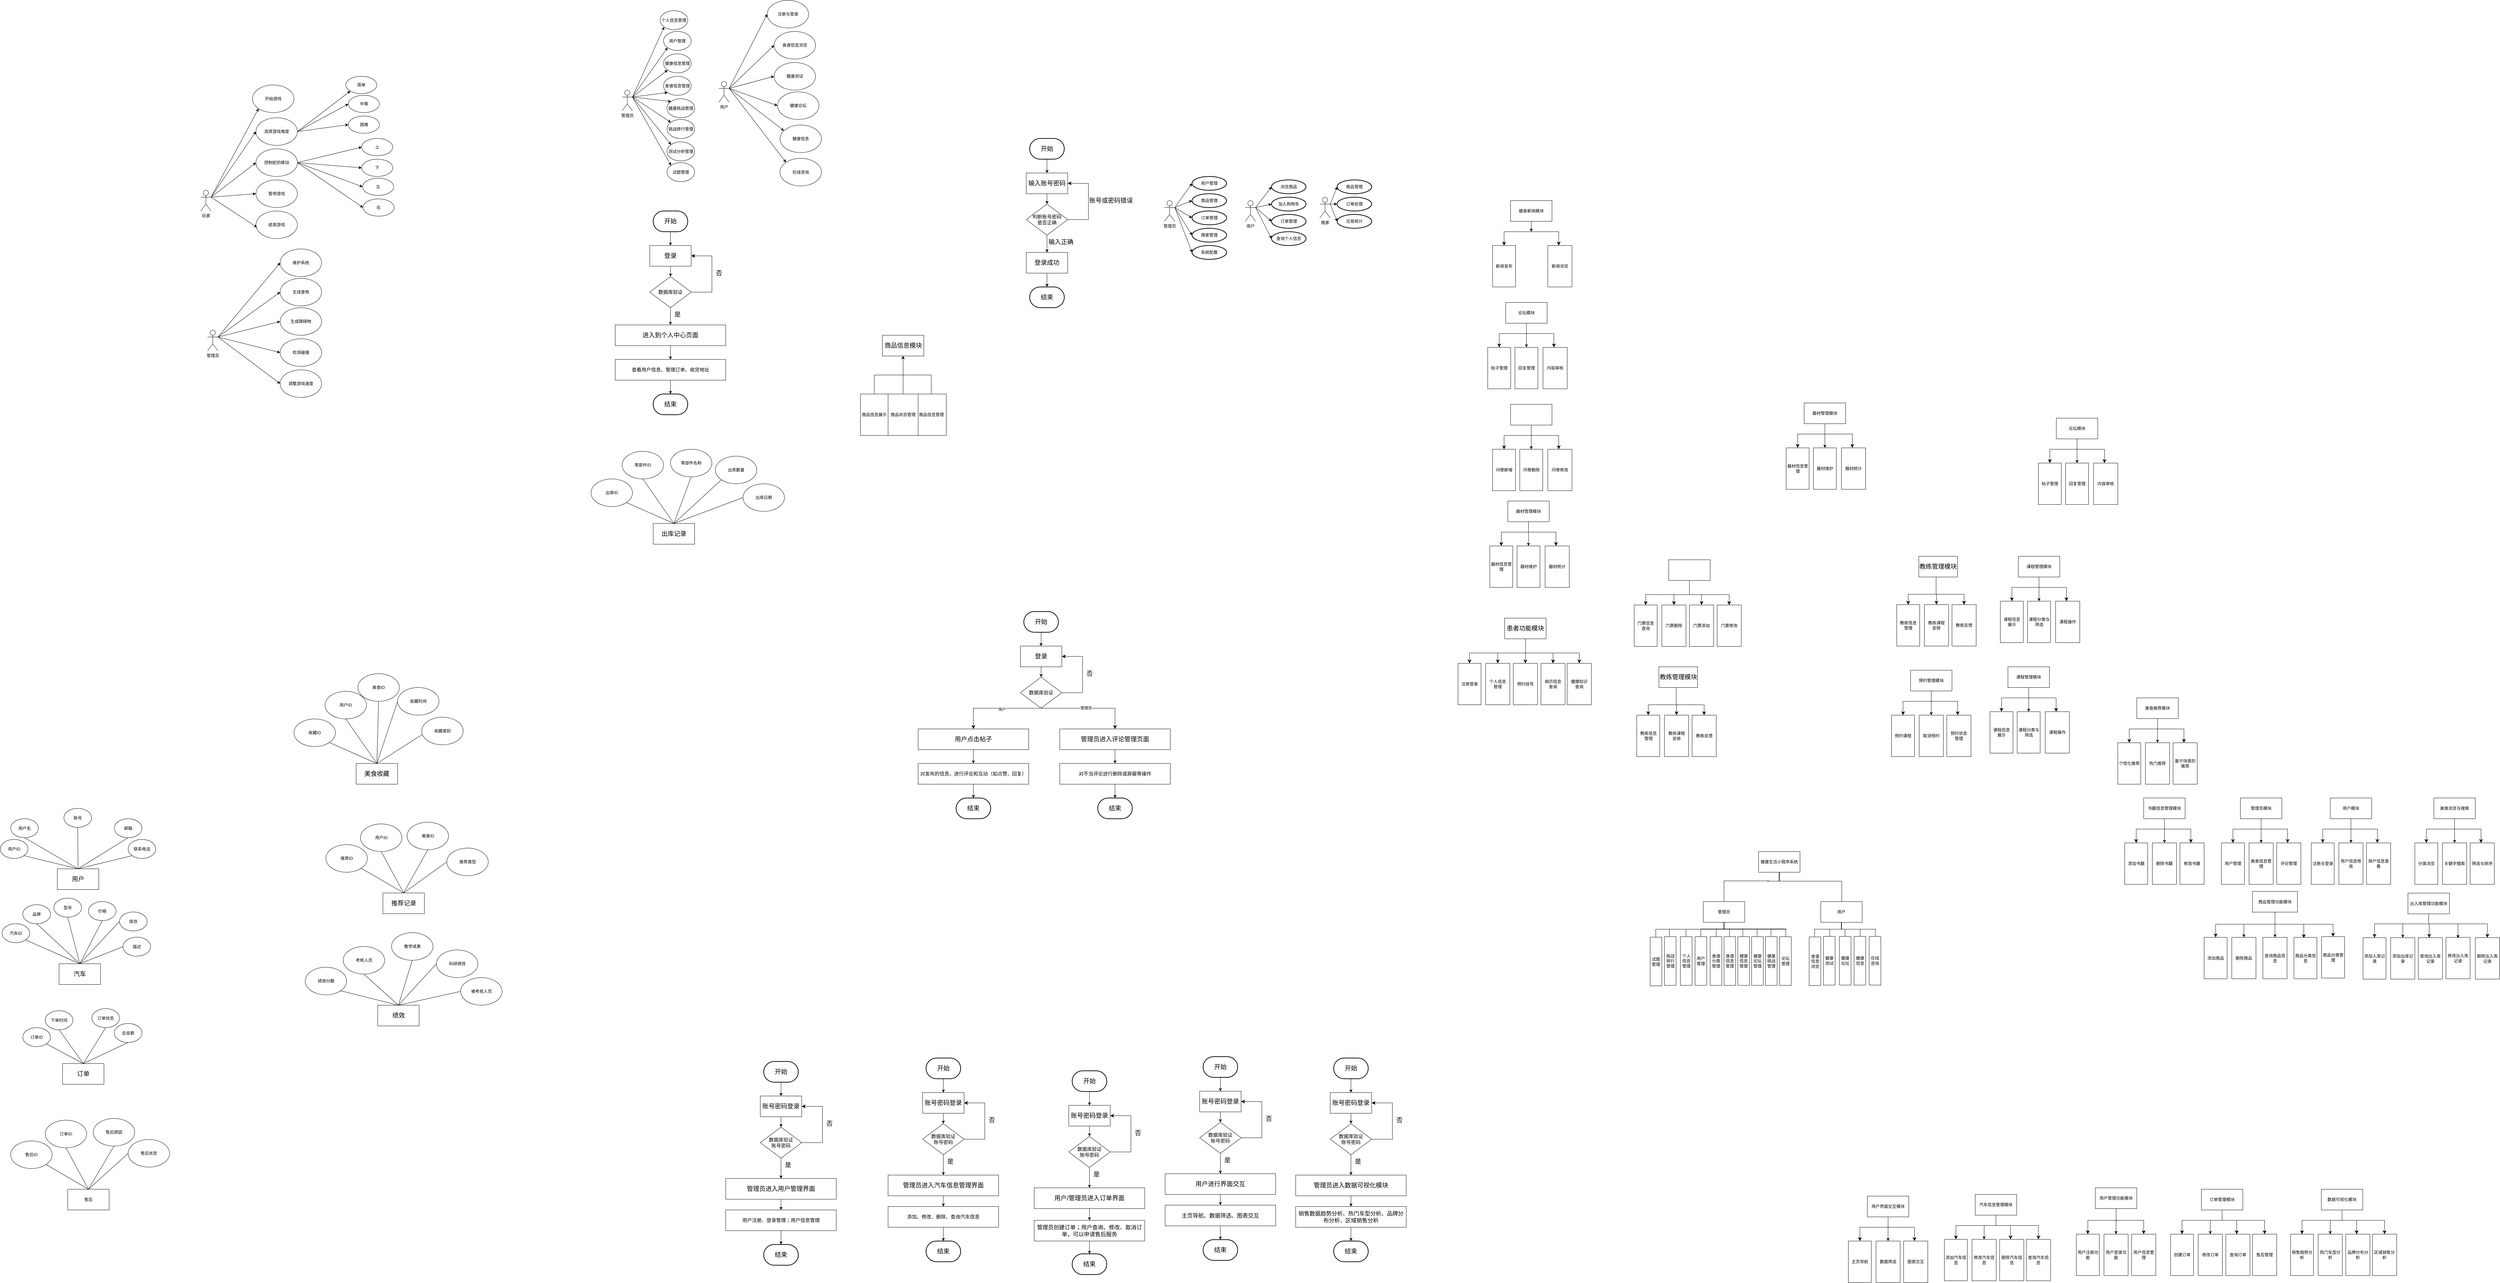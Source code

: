 <mxfile version="26.0.6">
  <diagram name="第 1 页" id="XSw2CFSkKn1CnTCh6ksZ">
    <mxGraphModel dx="4156" dy="2754" grid="1" gridSize="10" guides="1" tooltips="1" connect="1" arrows="1" fold="1" page="1" pageScale="1" pageWidth="827" pageHeight="1169" background="#ffffff" math="0" shadow="0">
      <root>
        <mxCell id="0" />
        <mxCell id="1" parent="0" />
        <mxCell id="6dyBDHQs_relzWyq5lGw-61" value="&lt;font style=&quot;font-size: 18px;&quot;&gt;商品信息模块&lt;/font&gt;" style="rounded=0;whiteSpace=wrap;html=1;" parent="1" vertex="1">
          <mxGeometry x="-116.5" y="-640" width="120" height="60" as="geometry" />
        </mxCell>
        <mxCell id="6dyBDHQs_relzWyq5lGw-71" style="edgeStyle=orthogonalEdgeStyle;rounded=0;orthogonalLoop=1;jettySize=auto;html=1;entryX=0.5;entryY=1;entryDx=0;entryDy=0;" parent="1" source="6dyBDHQs_relzWyq5lGw-68" target="6dyBDHQs_relzWyq5lGw-61" edge="1">
          <mxGeometry relative="1" as="geometry" />
        </mxCell>
        <mxCell id="6dyBDHQs_relzWyq5lGw-68" value="商品信息展示" style="rounded=0;whiteSpace=wrap;html=1;" parent="1" vertex="1">
          <mxGeometry x="-180" y="-470" width="80" height="120" as="geometry" />
        </mxCell>
        <mxCell id="6dyBDHQs_relzWyq5lGw-72" value="" style="edgeStyle=orthogonalEdgeStyle;rounded=0;orthogonalLoop=1;jettySize=auto;html=1;" parent="1" source="6dyBDHQs_relzWyq5lGw-69" target="6dyBDHQs_relzWyq5lGw-61" edge="1">
          <mxGeometry relative="1" as="geometry" />
        </mxCell>
        <mxCell id="6dyBDHQs_relzWyq5lGw-69" value="商品信息管理" style="rounded=0;whiteSpace=wrap;html=1;" parent="1" vertex="1">
          <mxGeometry x="-18.5" y="-470" width="87" height="120" as="geometry" />
        </mxCell>
        <mxCell id="6dyBDHQs_relzWyq5lGw-74" value="" style="edgeStyle=orthogonalEdgeStyle;rounded=0;orthogonalLoop=1;jettySize=auto;html=1;" parent="1" source="6dyBDHQs_relzWyq5lGw-73" target="6dyBDHQs_relzWyq5lGw-61" edge="1">
          <mxGeometry relative="1" as="geometry" />
        </mxCell>
        <mxCell id="6dyBDHQs_relzWyq5lGw-73" value="商品状态管理" style="rounded=0;whiteSpace=wrap;html=1;" parent="1" vertex="1">
          <mxGeometry x="-100" y="-470" width="87" height="120" as="geometry" />
        </mxCell>
        <mxCell id="6dyBDHQs_relzWyq5lGw-121" value="管理员" style="shape=umlActor;verticalLabelPosition=bottom;verticalAlign=top;html=1;outlineConnect=0;" parent="1" vertex="1">
          <mxGeometry x="700" y="-1030" width="30" height="60" as="geometry" />
        </mxCell>
        <mxCell id="6dyBDHQs_relzWyq5lGw-122" value="" style="endArrow=classic;html=1;rounded=0;exitX=1;exitY=0.333;exitDx=0;exitDy=0;exitPerimeter=0;entryX=0;entryY=0.5;entryDx=0;entryDy=0;entryPerimeter=0;" parent="1" source="6dyBDHQs_relzWyq5lGw-121" target="6dyBDHQs_relzWyq5lGw-123" edge="1">
          <mxGeometry width="50" height="50" relative="1" as="geometry">
            <mxPoint x="910" y="-930" as="sourcePoint" />
            <mxPoint x="780" y="-1080" as="targetPoint" />
          </mxGeometry>
        </mxCell>
        <mxCell id="6dyBDHQs_relzWyq5lGw-123" value="用户管理" style="strokeWidth=2;html=1;shape=mxgraph.flowchart.start_1;whiteSpace=wrap;" parent="1" vertex="1">
          <mxGeometry x="780" y="-1100" width="100" height="40" as="geometry" />
        </mxCell>
        <mxCell id="6dyBDHQs_relzWyq5lGw-124" value="商品管理" style="strokeWidth=2;html=1;shape=mxgraph.flowchart.start_1;whiteSpace=wrap;" parent="1" vertex="1">
          <mxGeometry x="780" y="-1050" width="100" height="40" as="geometry" />
        </mxCell>
        <mxCell id="6dyBDHQs_relzWyq5lGw-125" value="订单管理" style="strokeWidth=2;html=1;shape=mxgraph.flowchart.start_1;whiteSpace=wrap;" parent="1" vertex="1">
          <mxGeometry x="780" y="-1000" width="100" height="40" as="geometry" />
        </mxCell>
        <mxCell id="6dyBDHQs_relzWyq5lGw-126" value="商家管理" style="strokeWidth=2;html=1;shape=mxgraph.flowchart.start_1;whiteSpace=wrap;" parent="1" vertex="1">
          <mxGeometry x="780" y="-950" width="100" height="40" as="geometry" />
        </mxCell>
        <mxCell id="6dyBDHQs_relzWyq5lGw-127" value="系统配置" style="strokeWidth=2;html=1;shape=mxgraph.flowchart.start_1;whiteSpace=wrap;" parent="1" vertex="1">
          <mxGeometry x="780" y="-900" width="100" height="40" as="geometry" />
        </mxCell>
        <mxCell id="6dyBDHQs_relzWyq5lGw-128" value="" style="endArrow=classic;html=1;rounded=0;exitX=1;exitY=0.333;exitDx=0;exitDy=0;exitPerimeter=0;entryX=0;entryY=0.5;entryDx=0;entryDy=0;entryPerimeter=0;" parent="1" source="6dyBDHQs_relzWyq5lGw-121" target="6dyBDHQs_relzWyq5lGw-124" edge="1">
          <mxGeometry width="50" height="50" relative="1" as="geometry">
            <mxPoint x="910" y="-930" as="sourcePoint" />
            <mxPoint x="960" y="-980" as="targetPoint" />
          </mxGeometry>
        </mxCell>
        <mxCell id="6dyBDHQs_relzWyq5lGw-129" value="" style="endArrow=classic;html=1;rounded=0;exitX=1;exitY=0.333;exitDx=0;exitDy=0;exitPerimeter=0;entryX=0;entryY=0.5;entryDx=0;entryDy=0;entryPerimeter=0;" parent="1" source="6dyBDHQs_relzWyq5lGw-121" target="6dyBDHQs_relzWyq5lGw-125" edge="1">
          <mxGeometry width="50" height="50" relative="1" as="geometry">
            <mxPoint x="910" y="-930" as="sourcePoint" />
            <mxPoint x="960" y="-980" as="targetPoint" />
          </mxGeometry>
        </mxCell>
        <mxCell id="6dyBDHQs_relzWyq5lGw-130" value="" style="endArrow=classic;html=1;rounded=0;entryX=0;entryY=0.5;entryDx=0;entryDy=0;entryPerimeter=0;" parent="1" target="6dyBDHQs_relzWyq5lGw-126" edge="1">
          <mxGeometry width="50" height="50" relative="1" as="geometry">
            <mxPoint x="730" y="-1010" as="sourcePoint" />
            <mxPoint x="960" y="-980" as="targetPoint" />
          </mxGeometry>
        </mxCell>
        <mxCell id="6dyBDHQs_relzWyq5lGw-131" value="" style="endArrow=classic;html=1;rounded=0;entryX=0;entryY=0.5;entryDx=0;entryDy=0;entryPerimeter=0;" parent="1" target="6dyBDHQs_relzWyq5lGw-127" edge="1">
          <mxGeometry width="50" height="50" relative="1" as="geometry">
            <mxPoint x="730" y="-1010" as="sourcePoint" />
            <mxPoint x="960" y="-980" as="targetPoint" />
          </mxGeometry>
        </mxCell>
        <mxCell id="6dyBDHQs_relzWyq5lGw-132" value="用户" style="shape=umlActor;verticalLabelPosition=bottom;verticalAlign=top;html=1;outlineConnect=0;" parent="1" vertex="1">
          <mxGeometry x="934" y="-1030" width="30" height="60" as="geometry" />
        </mxCell>
        <mxCell id="6dyBDHQs_relzWyq5lGw-133" value="浏览商品" style="strokeWidth=2;html=1;shape=mxgraph.flowchart.start_1;whiteSpace=wrap;" parent="1" vertex="1">
          <mxGeometry x="1010" y="-1090" width="100" height="40" as="geometry" />
        </mxCell>
        <mxCell id="6dyBDHQs_relzWyq5lGw-134" value="加入购物车" style="strokeWidth=2;html=1;shape=mxgraph.flowchart.start_1;whiteSpace=wrap;" parent="1" vertex="1">
          <mxGeometry x="1010" y="-1040" width="100" height="40" as="geometry" />
        </mxCell>
        <mxCell id="6dyBDHQs_relzWyq5lGw-135" value="订单管理" style="strokeWidth=2;html=1;shape=mxgraph.flowchart.start_1;whiteSpace=wrap;" parent="1" vertex="1">
          <mxGeometry x="1010" y="-990" width="100" height="40" as="geometry" />
        </mxCell>
        <mxCell id="6dyBDHQs_relzWyq5lGw-136" value="查询个人信息" style="strokeWidth=2;html=1;shape=mxgraph.flowchart.start_1;whiteSpace=wrap;" parent="1" vertex="1">
          <mxGeometry x="1010" y="-940" width="100" height="40" as="geometry" />
        </mxCell>
        <mxCell id="6dyBDHQs_relzWyq5lGw-137" value="" style="endArrow=classic;html=1;rounded=0;exitX=1;exitY=0.333;exitDx=0;exitDy=0;exitPerimeter=0;entryX=0;entryY=0.5;entryDx=0;entryDy=0;entryPerimeter=0;" parent="1" source="6dyBDHQs_relzWyq5lGw-132" target="6dyBDHQs_relzWyq5lGw-133" edge="1">
          <mxGeometry width="50" height="50" relative="1" as="geometry">
            <mxPoint x="910" y="-830" as="sourcePoint" />
            <mxPoint x="960" y="-880" as="targetPoint" />
          </mxGeometry>
        </mxCell>
        <mxCell id="6dyBDHQs_relzWyq5lGw-138" value="" style="endArrow=classic;html=1;rounded=0;exitX=1;exitY=0.333;exitDx=0;exitDy=0;exitPerimeter=0;entryX=0;entryY=0.5;entryDx=0;entryDy=0;entryPerimeter=0;" parent="1" source="6dyBDHQs_relzWyq5lGw-132" target="6dyBDHQs_relzWyq5lGw-134" edge="1">
          <mxGeometry width="50" height="50" relative="1" as="geometry">
            <mxPoint x="910" y="-830" as="sourcePoint" />
            <mxPoint x="960" y="-880" as="targetPoint" />
          </mxGeometry>
        </mxCell>
        <mxCell id="6dyBDHQs_relzWyq5lGw-139" value="" style="endArrow=classic;html=1;rounded=0;entryX=0;entryY=0.5;entryDx=0;entryDy=0;entryPerimeter=0;exitX=1;exitY=0.333;exitDx=0;exitDy=0;exitPerimeter=0;" parent="1" source="6dyBDHQs_relzWyq5lGw-132" target="6dyBDHQs_relzWyq5lGw-135" edge="1">
          <mxGeometry width="50" height="50" relative="1" as="geometry">
            <mxPoint x="970" y="-1010" as="sourcePoint" />
            <mxPoint x="960" y="-880" as="targetPoint" />
          </mxGeometry>
        </mxCell>
        <mxCell id="6dyBDHQs_relzWyq5lGw-140" value="" style="endArrow=classic;html=1;rounded=0;exitX=1;exitY=0.333;exitDx=0;exitDy=0;exitPerimeter=0;entryX=0;entryY=0.5;entryDx=0;entryDy=0;entryPerimeter=0;" parent="1" source="6dyBDHQs_relzWyq5lGw-132" target="6dyBDHQs_relzWyq5lGw-136" edge="1">
          <mxGeometry width="50" height="50" relative="1" as="geometry">
            <mxPoint x="970" y="-1010" as="sourcePoint" />
            <mxPoint x="960" y="-880" as="targetPoint" />
          </mxGeometry>
        </mxCell>
        <mxCell id="6dyBDHQs_relzWyq5lGw-141" value="商家" style="shape=umlActor;verticalLabelPosition=bottom;verticalAlign=top;html=1;outlineConnect=0;" parent="1" vertex="1">
          <mxGeometry x="1150" y="-1040" width="30" height="60" as="geometry" />
        </mxCell>
        <mxCell id="6dyBDHQs_relzWyq5lGw-142" value="商品管理" style="strokeWidth=2;html=1;shape=mxgraph.flowchart.start_1;whiteSpace=wrap;" parent="1" vertex="1">
          <mxGeometry x="1200" y="-1090" width="100" height="40" as="geometry" />
        </mxCell>
        <mxCell id="6dyBDHQs_relzWyq5lGw-143" value="订单处理" style="strokeWidth=2;html=1;shape=mxgraph.flowchart.start_1;whiteSpace=wrap;" parent="1" vertex="1">
          <mxGeometry x="1200" y="-1040" width="100" height="40" as="geometry" />
        </mxCell>
        <mxCell id="6dyBDHQs_relzWyq5lGw-144" value="交易统计" style="strokeWidth=2;html=1;shape=mxgraph.flowchart.start_1;whiteSpace=wrap;" parent="1" vertex="1">
          <mxGeometry x="1200" y="-990" width="100" height="40" as="geometry" />
        </mxCell>
        <mxCell id="6dyBDHQs_relzWyq5lGw-145" value="" style="endArrow=classic;html=1;rounded=0;exitX=1;exitY=0.333;exitDx=0;exitDy=0;exitPerimeter=0;entryX=0;entryY=0.5;entryDx=0;entryDy=0;entryPerimeter=0;" parent="1" source="6dyBDHQs_relzWyq5lGw-141" target="6dyBDHQs_relzWyq5lGw-142" edge="1">
          <mxGeometry width="50" height="50" relative="1" as="geometry">
            <mxPoint x="910" y="-830" as="sourcePoint" />
            <mxPoint x="960" y="-880" as="targetPoint" />
          </mxGeometry>
        </mxCell>
        <mxCell id="6dyBDHQs_relzWyq5lGw-146" value="" style="endArrow=classic;html=1;rounded=0;exitX=1;exitY=0.333;exitDx=0;exitDy=0;exitPerimeter=0;entryX=0;entryY=0.5;entryDx=0;entryDy=0;entryPerimeter=0;" parent="1" source="6dyBDHQs_relzWyq5lGw-141" target="6dyBDHQs_relzWyq5lGw-143" edge="1">
          <mxGeometry width="50" height="50" relative="1" as="geometry">
            <mxPoint x="910" y="-830" as="sourcePoint" />
            <mxPoint x="960" y="-880" as="targetPoint" />
          </mxGeometry>
        </mxCell>
        <mxCell id="6dyBDHQs_relzWyq5lGw-147" value="" style="endArrow=classic;html=1;rounded=0;exitX=1;exitY=0.333;exitDx=0;exitDy=0;exitPerimeter=0;entryX=0;entryY=0.5;entryDx=0;entryDy=0;entryPerimeter=0;" parent="1" source="6dyBDHQs_relzWyq5lGw-141" target="6dyBDHQs_relzWyq5lGw-144" edge="1">
          <mxGeometry width="50" height="50" relative="1" as="geometry">
            <mxPoint x="910" y="-830" as="sourcePoint" />
            <mxPoint x="960" y="-880" as="targetPoint" />
          </mxGeometry>
        </mxCell>
        <mxCell id="6dyBDHQs_relzWyq5lGw-148" value="&lt;font style=&quot;font-size: 18px;&quot;&gt;输入账号密码&lt;/font&gt;" style="rounded=0;whiteSpace=wrap;html=1;" parent="1" vertex="1">
          <mxGeometry x="300" y="-1110" width="120" height="60" as="geometry" />
        </mxCell>
        <mxCell id="6dyBDHQs_relzWyq5lGw-149" value="&lt;font style=&quot;font-size: 14px;&quot;&gt;判断账号密码&lt;br&gt;是否正确&lt;/font&gt;" style="rhombus;whiteSpace=wrap;html=1;" parent="1" vertex="1">
          <mxGeometry x="300" y="-1020" width="120" height="90" as="geometry" />
        </mxCell>
        <mxCell id="6dyBDHQs_relzWyq5lGw-150" value="" style="endArrow=classic;html=1;rounded=0;exitX=0.5;exitY=1;exitDx=0;exitDy=0;" parent="1" target="6dyBDHQs_relzWyq5lGw-148" edge="1">
          <mxGeometry width="50" height="50" relative="1" as="geometry">
            <mxPoint x="360" y="-1150" as="sourcePoint" />
            <mxPoint x="420" y="-990" as="targetPoint" />
          </mxGeometry>
        </mxCell>
        <mxCell id="6dyBDHQs_relzWyq5lGw-151" value="" style="endArrow=classic;html=1;rounded=0;exitX=0.5;exitY=1;exitDx=0;exitDy=0;entryX=0.5;entryY=0;entryDx=0;entryDy=0;" parent="1" source="6dyBDHQs_relzWyq5lGw-148" target="6dyBDHQs_relzWyq5lGw-149" edge="1">
          <mxGeometry width="50" height="50" relative="1" as="geometry">
            <mxPoint x="370" y="-940" as="sourcePoint" />
            <mxPoint x="420" y="-990" as="targetPoint" />
          </mxGeometry>
        </mxCell>
        <mxCell id="6dyBDHQs_relzWyq5lGw-152" value="" style="edgeStyle=elbowEdgeStyle;elbow=horizontal;endArrow=classic;html=1;curved=0;rounded=0;endSize=8;startSize=8;exitX=1;exitY=0.5;exitDx=0;exitDy=0;entryX=1;entryY=0.5;entryDx=0;entryDy=0;" parent="1" source="6dyBDHQs_relzWyq5lGw-149" target="6dyBDHQs_relzWyq5lGw-148" edge="1">
          <mxGeometry width="50" height="50" relative="1" as="geometry">
            <mxPoint x="370" y="-940" as="sourcePoint" />
            <mxPoint x="540" y="-1060" as="targetPoint" />
            <Array as="points">
              <mxPoint x="480" y="-1050" />
            </Array>
          </mxGeometry>
        </mxCell>
        <mxCell id="6dyBDHQs_relzWyq5lGw-153" value="&lt;font style=&quot;font-size: 18px;&quot;&gt;账号或密码错误&lt;/font&gt;" style="text;html=1;align=center;verticalAlign=middle;resizable=0;points=[];autosize=1;strokeColor=none;fillColor=none;" parent="1" vertex="1">
          <mxGeometry x="470" y="-1050" width="150" height="40" as="geometry" />
        </mxCell>
        <mxCell id="6dyBDHQs_relzWyq5lGw-154" value="&lt;font style=&quot;font-size: 18px;&quot;&gt;登录成功&lt;/font&gt;" style="rounded=0;whiteSpace=wrap;html=1;" parent="1" vertex="1">
          <mxGeometry x="300" y="-880" width="120" height="60" as="geometry" />
        </mxCell>
        <mxCell id="6dyBDHQs_relzWyq5lGw-155" value="" style="endArrow=classic;html=1;rounded=0;exitX=0.5;exitY=1;exitDx=0;exitDy=0;entryX=0.5;entryY=0;entryDx=0;entryDy=0;" parent="1" source="6dyBDHQs_relzWyq5lGw-149" target="6dyBDHQs_relzWyq5lGw-154" edge="1">
          <mxGeometry width="50" height="50" relative="1" as="geometry">
            <mxPoint x="370" y="-940" as="sourcePoint" />
            <mxPoint x="420" y="-990" as="targetPoint" />
          </mxGeometry>
        </mxCell>
        <mxCell id="6dyBDHQs_relzWyq5lGw-156" value="&lt;font style=&quot;font-size: 18px;&quot;&gt;开始&lt;/font&gt;" style="strokeWidth=2;html=1;shape=mxgraph.flowchart.terminator;whiteSpace=wrap;" parent="1" vertex="1">
          <mxGeometry x="310" y="-1210" width="100" height="60" as="geometry" />
        </mxCell>
        <mxCell id="6dyBDHQs_relzWyq5lGw-157" value="&lt;font style=&quot;font-size: 18px;&quot;&gt;结束&lt;/font&gt;" style="strokeWidth=2;html=1;shape=mxgraph.flowchart.terminator;whiteSpace=wrap;" parent="1" vertex="1">
          <mxGeometry x="310" y="-780" width="100" height="60" as="geometry" />
        </mxCell>
        <mxCell id="6dyBDHQs_relzWyq5lGw-158" value="" style="endArrow=classic;html=1;rounded=0;exitX=0.5;exitY=1;exitDx=0;exitDy=0;entryX=0.5;entryY=0;entryDx=0;entryDy=0;entryPerimeter=0;" parent="1" source="6dyBDHQs_relzWyq5lGw-154" target="6dyBDHQs_relzWyq5lGw-157" edge="1">
          <mxGeometry width="50" height="50" relative="1" as="geometry">
            <mxPoint x="370" y="-840" as="sourcePoint" />
            <mxPoint x="420" y="-890" as="targetPoint" />
          </mxGeometry>
        </mxCell>
        <mxCell id="6dyBDHQs_relzWyq5lGw-159" value="&lt;font style=&quot;font-size: 18px;&quot;&gt;输入正确&lt;/font&gt;" style="text;html=1;align=center;verticalAlign=middle;resizable=0;points=[];autosize=1;strokeColor=none;fillColor=none;" parent="1" vertex="1">
          <mxGeometry x="350" y="-930" width="100" height="40" as="geometry" />
        </mxCell>
        <mxCell id="6dyBDHQs_relzWyq5lGw-167" value="&lt;font style=&quot;font-size: 18px;&quot;&gt;登录&lt;/font&gt;" style="rounded=0;whiteSpace=wrap;html=1;" parent="1" vertex="1">
          <mxGeometry x="283" y="260" width="120" height="60" as="geometry" />
        </mxCell>
        <mxCell id="6dyBDHQs_relzWyq5lGw-168" value="&lt;font style=&quot;font-size: 14px;&quot;&gt;数据库验证&lt;/font&gt;" style="rhombus;whiteSpace=wrap;html=1;" parent="1" vertex="1">
          <mxGeometry x="283" y="350" width="120" height="90" as="geometry" />
        </mxCell>
        <mxCell id="6dyBDHQs_relzWyq5lGw-169" value="" style="endArrow=classic;html=1;rounded=0;exitX=0.5;exitY=1;exitDx=0;exitDy=0;" parent="1" target="6dyBDHQs_relzWyq5lGw-167" edge="1">
          <mxGeometry width="50" height="50" relative="1" as="geometry">
            <mxPoint x="343" y="220" as="sourcePoint" />
            <mxPoint x="403" y="380" as="targetPoint" />
          </mxGeometry>
        </mxCell>
        <mxCell id="6dyBDHQs_relzWyq5lGw-170" value="" style="endArrow=classic;html=1;rounded=0;exitX=0.5;exitY=1;exitDx=0;exitDy=0;entryX=0.5;entryY=0;entryDx=0;entryDy=0;" parent="1" source="6dyBDHQs_relzWyq5lGw-167" target="6dyBDHQs_relzWyq5lGw-168" edge="1">
          <mxGeometry width="50" height="50" relative="1" as="geometry">
            <mxPoint x="353" y="430" as="sourcePoint" />
            <mxPoint x="403" y="380" as="targetPoint" />
          </mxGeometry>
        </mxCell>
        <mxCell id="6dyBDHQs_relzWyq5lGw-171" value="" style="edgeStyle=elbowEdgeStyle;elbow=horizontal;endArrow=classic;html=1;curved=0;rounded=0;endSize=8;startSize=8;exitX=1;exitY=0.5;exitDx=0;exitDy=0;entryX=1;entryY=0.5;entryDx=0;entryDy=0;" parent="1" source="6dyBDHQs_relzWyq5lGw-168" target="6dyBDHQs_relzWyq5lGw-167" edge="1">
          <mxGeometry width="50" height="50" relative="1" as="geometry">
            <mxPoint x="353" y="430" as="sourcePoint" />
            <mxPoint x="523" y="310" as="targetPoint" />
            <Array as="points">
              <mxPoint x="463" y="320" />
            </Array>
          </mxGeometry>
        </mxCell>
        <mxCell id="6dyBDHQs_relzWyq5lGw-172" value="&lt;font style=&quot;font-size: 18px;&quot;&gt;否&lt;/font&gt;" style="text;html=1;align=center;verticalAlign=middle;resizable=0;points=[];autosize=1;strokeColor=none;fillColor=none;" parent="1" vertex="1">
          <mxGeometry x="463" y="320" width="40" height="40" as="geometry" />
        </mxCell>
        <mxCell id="6dyBDHQs_relzWyq5lGw-173" value="&lt;span style=&quot;font-size: 18px;&quot;&gt;用户点击帖子&lt;/span&gt;" style="rounded=0;whiteSpace=wrap;html=1;" parent="1" vertex="1">
          <mxGeometry x="-13" y="500" width="320" height="60" as="geometry" />
        </mxCell>
        <mxCell id="6dyBDHQs_relzWyq5lGw-175" value="&lt;font style=&quot;font-size: 18px;&quot;&gt;开始&lt;/font&gt;" style="strokeWidth=2;html=1;shape=mxgraph.flowchart.terminator;whiteSpace=wrap;" parent="1" vertex="1">
          <mxGeometry x="293" y="160" width="100" height="60" as="geometry" />
        </mxCell>
        <mxCell id="6dyBDHQs_relzWyq5lGw-176" value="&lt;font style=&quot;font-size: 18px;&quot;&gt;结束&lt;/font&gt;" style="strokeWidth=2;html=1;shape=mxgraph.flowchart.terminator;whiteSpace=wrap;" parent="1" vertex="1">
          <mxGeometry x="97" y="700" width="100" height="60" as="geometry" />
        </mxCell>
        <mxCell id="6dyBDHQs_relzWyq5lGw-177" value="" style="endArrow=classic;html=1;rounded=0;exitX=0.5;exitY=1;exitDx=0;exitDy=0;entryX=0.5;entryY=0;entryDx=0;entryDy=0;" parent="1" source="6dyBDHQs_relzWyq5lGw-173" target="6dyBDHQs_relzWyq5lGw-179" edge="1">
          <mxGeometry width="50" height="50" relative="1" as="geometry">
            <mxPoint x="507.0" y="590" as="sourcePoint" />
            <mxPoint x="507.0" y="680" as="targetPoint" />
          </mxGeometry>
        </mxCell>
        <mxCell id="6dyBDHQs_relzWyq5lGw-179" value="&lt;span style=&quot;font-size: 14px;&quot;&gt;对发布的信息，进行评论和互动（如点赞、回复）&lt;/span&gt;" style="rounded=0;whiteSpace=wrap;html=1;" parent="1" vertex="1">
          <mxGeometry x="-13" y="600" width="320" height="60" as="geometry" />
        </mxCell>
        <mxCell id="6dyBDHQs_relzWyq5lGw-180" value="" style="endArrow=classic;html=1;rounded=0;exitX=0.5;exitY=1;exitDx=0;exitDy=0;" parent="1" source="6dyBDHQs_relzWyq5lGw-179" target="6dyBDHQs_relzWyq5lGw-176" edge="1">
          <mxGeometry width="50" height="50" relative="1" as="geometry">
            <mxPoint x="217.0" y="685" as="sourcePoint" />
            <mxPoint x="217.0" y="775" as="targetPoint" />
          </mxGeometry>
        </mxCell>
        <mxCell id="6dyBDHQs_relzWyq5lGw-181" value="健身新闻模块" style="rounded=0;whiteSpace=wrap;html=1;" parent="1" vertex="1">
          <mxGeometry x="1702" y="-1030" width="120" height="60" as="geometry" />
        </mxCell>
        <mxCell id="6dyBDHQs_relzWyq5lGw-192" value="" style="edgeStyle=segmentEdgeStyle;endArrow=classic;html=1;curved=0;rounded=0;endSize=8;startSize=8;entryX=0.5;entryY=0;entryDx=0;entryDy=0;" parent="1" edge="1">
          <mxGeometry width="50" height="50" relative="1" as="geometry">
            <mxPoint x="1766.5" y="-940" as="sourcePoint" />
            <mxPoint x="1683.25" y="-900" as="targetPoint" />
          </mxGeometry>
        </mxCell>
        <mxCell id="6dyBDHQs_relzWyq5lGw-193" value="" style="edgeStyle=segmentEdgeStyle;endArrow=classic;html=1;curved=0;rounded=0;endSize=8;startSize=8;entryX=0.5;entryY=0;entryDx=0;entryDy=0;" parent="1" edge="1">
          <mxGeometry width="50" height="50" relative="1" as="geometry">
            <mxPoint x="1766.5" y="-940" as="sourcePoint" />
            <mxPoint x="1841.5" y="-900" as="targetPoint" />
          </mxGeometry>
        </mxCell>
        <mxCell id="6dyBDHQs_relzWyq5lGw-194" value="&lt;font style=&quot;font-size: 18px;&quot;&gt;登录&lt;/font&gt;" style="rounded=0;whiteSpace=wrap;html=1;" parent="1" vertex="1">
          <mxGeometry x="-790" y="-900" width="120" height="60" as="geometry" />
        </mxCell>
        <mxCell id="6dyBDHQs_relzWyq5lGw-195" value="&lt;font style=&quot;font-size: 14px;&quot;&gt;数据库验证&lt;/font&gt;" style="rhombus;whiteSpace=wrap;html=1;" parent="1" vertex="1">
          <mxGeometry x="-790" y="-810" width="120" height="90" as="geometry" />
        </mxCell>
        <mxCell id="6dyBDHQs_relzWyq5lGw-196" value="" style="endArrow=classic;html=1;rounded=0;exitX=0.5;exitY=1;exitDx=0;exitDy=0;" parent="1" target="6dyBDHQs_relzWyq5lGw-194" edge="1">
          <mxGeometry width="50" height="50" relative="1" as="geometry">
            <mxPoint x="-730" y="-940" as="sourcePoint" />
            <mxPoint x="-670" y="-780" as="targetPoint" />
          </mxGeometry>
        </mxCell>
        <mxCell id="6dyBDHQs_relzWyq5lGw-197" value="" style="endArrow=classic;html=1;rounded=0;exitX=0.5;exitY=1;exitDx=0;exitDy=0;entryX=0.5;entryY=0;entryDx=0;entryDy=0;" parent="1" source="6dyBDHQs_relzWyq5lGw-194" target="6dyBDHQs_relzWyq5lGw-195" edge="1">
          <mxGeometry width="50" height="50" relative="1" as="geometry">
            <mxPoint x="-720" y="-730" as="sourcePoint" />
            <mxPoint x="-670" y="-780" as="targetPoint" />
          </mxGeometry>
        </mxCell>
        <mxCell id="6dyBDHQs_relzWyq5lGw-198" value="" style="edgeStyle=elbowEdgeStyle;elbow=horizontal;endArrow=classic;html=1;curved=0;rounded=0;endSize=8;startSize=8;exitX=1;exitY=0.5;exitDx=0;exitDy=0;entryX=1;entryY=0.5;entryDx=0;entryDy=0;" parent="1" source="6dyBDHQs_relzWyq5lGw-195" target="6dyBDHQs_relzWyq5lGw-194" edge="1">
          <mxGeometry width="50" height="50" relative="1" as="geometry">
            <mxPoint x="-720" y="-730" as="sourcePoint" />
            <mxPoint x="-550" y="-850" as="targetPoint" />
            <Array as="points">
              <mxPoint x="-610" y="-840" />
            </Array>
          </mxGeometry>
        </mxCell>
        <mxCell id="6dyBDHQs_relzWyq5lGw-199" value="&lt;font style=&quot;font-size: 18px;&quot;&gt;否&lt;/font&gt;" style="text;html=1;align=center;verticalAlign=middle;resizable=0;points=[];autosize=1;strokeColor=none;fillColor=none;" parent="1" vertex="1">
          <mxGeometry x="-610" y="-840" width="40" height="40" as="geometry" />
        </mxCell>
        <mxCell id="6dyBDHQs_relzWyq5lGw-200" value="&lt;span style=&quot;font-size: 18px;&quot;&gt;进入到个人中心页面&lt;/span&gt;" style="rounded=0;whiteSpace=wrap;html=1;" parent="1" vertex="1">
          <mxGeometry x="-890" y="-670" width="320" height="60" as="geometry" />
        </mxCell>
        <mxCell id="6dyBDHQs_relzWyq5lGw-201" value="" style="endArrow=classic;html=1;rounded=0;exitX=0.5;exitY=1;exitDx=0;exitDy=0;entryX=0.5;entryY=0;entryDx=0;entryDy=0;" parent="1" source="6dyBDHQs_relzWyq5lGw-195" target="6dyBDHQs_relzWyq5lGw-200" edge="1">
          <mxGeometry width="50" height="50" relative="1" as="geometry">
            <mxPoint x="-720" y="-730" as="sourcePoint" />
            <mxPoint x="-670" y="-780" as="targetPoint" />
          </mxGeometry>
        </mxCell>
        <mxCell id="6dyBDHQs_relzWyq5lGw-202" value="&lt;font style=&quot;font-size: 18px;&quot;&gt;开始&lt;/font&gt;" style="strokeWidth=2;html=1;shape=mxgraph.flowchart.terminator;whiteSpace=wrap;" parent="1" vertex="1">
          <mxGeometry x="-780" y="-1000" width="100" height="60" as="geometry" />
        </mxCell>
        <mxCell id="6dyBDHQs_relzWyq5lGw-203" value="&lt;font style=&quot;font-size: 18px;&quot;&gt;结束&lt;/font&gt;" style="strokeWidth=2;html=1;shape=mxgraph.flowchart.terminator;whiteSpace=wrap;" parent="1" vertex="1">
          <mxGeometry x="-780" y="-470" width="100" height="60" as="geometry" />
        </mxCell>
        <mxCell id="6dyBDHQs_relzWyq5lGw-204" value="" style="endArrow=classic;html=1;rounded=0;exitX=0.5;exitY=1;exitDx=0;exitDy=0;entryX=0.5;entryY=0;entryDx=0;entryDy=0;" parent="1" source="6dyBDHQs_relzWyq5lGw-200" target="6dyBDHQs_relzWyq5lGw-206" edge="1">
          <mxGeometry width="50" height="50" relative="1" as="geometry">
            <mxPoint x="-370.0" y="-580" as="sourcePoint" />
            <mxPoint x="-370.0" y="-490" as="targetPoint" />
          </mxGeometry>
        </mxCell>
        <mxCell id="6dyBDHQs_relzWyq5lGw-205" value="&lt;font style=&quot;font-size: 18px;&quot;&gt;是&lt;/font&gt;" style="text;html=1;align=center;verticalAlign=middle;resizable=0;points=[];autosize=1;strokeColor=none;fillColor=none;" parent="1" vertex="1">
          <mxGeometry x="-730" y="-720" width="40" height="40" as="geometry" />
        </mxCell>
        <mxCell id="6dyBDHQs_relzWyq5lGw-206" value="&lt;span style=&quot;font-size: 14px;&quot;&gt;查看用户信息、管理订单、收货地址&lt;/span&gt;" style="rounded=0;whiteSpace=wrap;html=1;" parent="1" vertex="1">
          <mxGeometry x="-890" y="-570" width="320" height="60" as="geometry" />
        </mxCell>
        <mxCell id="6dyBDHQs_relzWyq5lGw-207" value="" style="endArrow=classic;html=1;rounded=0;exitX=0.5;exitY=1;exitDx=0;exitDy=0;" parent="1" source="6dyBDHQs_relzWyq5lGw-206" target="6dyBDHQs_relzWyq5lGw-203" edge="1">
          <mxGeometry width="50" height="50" relative="1" as="geometry">
            <mxPoint x="-660.0" y="-485" as="sourcePoint" />
            <mxPoint x="-660.0" y="-395" as="targetPoint" />
          </mxGeometry>
        </mxCell>
        <mxCell id="6dyBDHQs_relzWyq5lGw-209" value="&lt;span style=&quot;font-size: 18px;&quot;&gt;患者功能模块&lt;/span&gt;" style="rounded=0;whiteSpace=wrap;html=1;shadow=0;" parent="1" vertex="1">
          <mxGeometry x="1685" y="179" width="120" height="60" as="geometry" />
        </mxCell>
        <mxCell id="6dyBDHQs_relzWyq5lGw-210" value="注册登录" style="rounded=0;whiteSpace=wrap;html=1;shadow=0;" parent="1" vertex="1">
          <mxGeometry x="1550" y="310" width="66.5" height="120" as="geometry" />
        </mxCell>
        <mxCell id="6dyBDHQs_relzWyq5lGw-211" value="预约挂号" style="rounded=0;whiteSpace=wrap;html=1;shadow=0;" parent="1" vertex="1">
          <mxGeometry x="1710" y="310" width="70" height="120" as="geometry" />
        </mxCell>
        <mxCell id="6dyBDHQs_relzWyq5lGw-212" value="个人信息&lt;br&gt;管理" style="rounded=0;whiteSpace=wrap;html=1;shadow=0;" parent="1" vertex="1">
          <mxGeometry x="1630" y="310" width="70" height="120" as="geometry" />
        </mxCell>
        <mxCell id="6dyBDHQs_relzWyq5lGw-215" value="病历信息&lt;br&gt;查询" style="rounded=0;whiteSpace=wrap;html=1;shadow=0;" parent="1" vertex="1">
          <mxGeometry x="1790" y="310" width="70" height="120" as="geometry" />
        </mxCell>
        <mxCell id="6dyBDHQs_relzWyq5lGw-217" value="" style="edgeStyle=segmentEdgeStyle;endArrow=classic;html=1;curved=0;rounded=0;endSize=8;startSize=8;entryX=0.5;entryY=0;entryDx=0;entryDy=0;shadow=0;" parent="1" target="6dyBDHQs_relzWyq5lGw-215" edge="1">
          <mxGeometry width="50" height="50" relative="1" as="geometry">
            <mxPoint x="1705" y="280" as="sourcePoint" />
            <mxPoint x="1815" y="290" as="targetPoint" />
          </mxGeometry>
        </mxCell>
        <mxCell id="6dyBDHQs_relzWyq5lGw-218" value="" style="edgeStyle=segmentEdgeStyle;endArrow=classic;html=1;curved=0;rounded=0;endSize=8;startSize=8;entryX=0.5;entryY=0;entryDx=0;entryDy=0;shadow=0;" parent="1" target="6dyBDHQs_relzWyq5lGw-211" edge="1">
          <mxGeometry width="50" height="50" relative="1" as="geometry">
            <mxPoint x="1700" y="280" as="sourcePoint" />
            <mxPoint x="1820" y="310" as="targetPoint" />
          </mxGeometry>
        </mxCell>
        <mxCell id="6dyBDHQs_relzWyq5lGw-219" value="" style="edgeStyle=segmentEdgeStyle;endArrow=classic;html=1;curved=0;rounded=0;endSize=8;startSize=8;entryX=0.5;entryY=0;entryDx=0;entryDy=0;shadow=0;" parent="1" target="6dyBDHQs_relzWyq5lGw-212" edge="1">
          <mxGeometry width="50" height="50" relative="1" as="geometry">
            <mxPoint x="1705" y="280" as="sourcePoint" />
            <mxPoint x="1815" y="290" as="targetPoint" />
          </mxGeometry>
        </mxCell>
        <mxCell id="6dyBDHQs_relzWyq5lGw-220" value="" style="edgeStyle=segmentEdgeStyle;endArrow=classic;html=1;curved=0;rounded=0;endSize=8;startSize=8;entryX=0.5;entryY=0;entryDx=0;entryDy=0;shadow=0;" parent="1" target="6dyBDHQs_relzWyq5lGw-210" edge="1">
          <mxGeometry width="50" height="50" relative="1" as="geometry">
            <mxPoint x="1695" y="280" as="sourcePoint" />
            <mxPoint x="1565" y="280" as="targetPoint" />
          </mxGeometry>
        </mxCell>
        <mxCell id="6dyBDHQs_relzWyq5lGw-248" value="新闻发布" style="rounded=0;whiteSpace=wrap;html=1;shadow=0;" parent="1" vertex="1">
          <mxGeometry x="1650" y="-900" width="66.5" height="120" as="geometry" />
        </mxCell>
        <mxCell id="6dyBDHQs_relzWyq5lGw-249" value="新闻浏览" style="rounded=0;whiteSpace=wrap;html=1;shadow=0;" parent="1" vertex="1">
          <mxGeometry x="1810" y="-900" width="70" height="120" as="geometry" />
        </mxCell>
        <mxCell id="0aOZFS6c_gq46BcjK4N0-1" value="玩家" style="shape=umlActor;verticalLabelPosition=bottom;verticalAlign=top;html=1;outlineConnect=0;" parent="1" vertex="1">
          <mxGeometry x="-2090" y="-1060" width="30" height="60" as="geometry" />
        </mxCell>
        <mxCell id="0aOZFS6c_gq46BcjK4N0-2" value="开始游戏" style="ellipse;whiteSpace=wrap;html=1;" parent="1" vertex="1">
          <mxGeometry x="-1940" y="-1365" width="120" height="80" as="geometry" />
        </mxCell>
        <mxCell id="0aOZFS6c_gq46BcjK4N0-3" value="选择游戏难度" style="ellipse;whiteSpace=wrap;html=1;" parent="1" vertex="1">
          <mxGeometry x="-1930" y="-1270" width="120" height="80" as="geometry" />
        </mxCell>
        <mxCell id="0aOZFS6c_gq46BcjK4N0-4" value="控制蛇的移动" style="ellipse;whiteSpace=wrap;html=1;" parent="1" vertex="1">
          <mxGeometry x="-1930" y="-1180" width="120" height="80" as="geometry" />
        </mxCell>
        <mxCell id="0aOZFS6c_gq46BcjK4N0-5" value="暂停游戏" style="ellipse;whiteSpace=wrap;html=1;" parent="1" vertex="1">
          <mxGeometry x="-1930" y="-1090" width="120" height="80" as="geometry" />
        </mxCell>
        <mxCell id="0aOZFS6c_gq46BcjK4N0-6" value="" style="endArrow=classic;html=1;rounded=0;exitX=1;exitY=0.333;exitDx=0;exitDy=0;exitPerimeter=0;entryX=0;entryY=1;entryDx=0;entryDy=0;" parent="1" source="0aOZFS6c_gq46BcjK4N0-1" target="0aOZFS6c_gq46BcjK4N0-2" edge="1">
          <mxGeometry width="50" height="50" relative="1" as="geometry">
            <mxPoint x="-1780" y="-930" as="sourcePoint" />
            <mxPoint x="-1730" y="-980" as="targetPoint" />
          </mxGeometry>
        </mxCell>
        <mxCell id="0aOZFS6c_gq46BcjK4N0-7" value="" style="endArrow=classic;html=1;rounded=0;exitX=1;exitY=0.333;exitDx=0;exitDy=0;exitPerimeter=0;entryX=0;entryY=0.5;entryDx=0;entryDy=0;" parent="1" source="0aOZFS6c_gq46BcjK4N0-1" target="0aOZFS6c_gq46BcjK4N0-3" edge="1">
          <mxGeometry width="50" height="50" relative="1" as="geometry">
            <mxPoint x="-2050" y="-1030" as="sourcePoint" />
            <mxPoint x="-1950" y="-1130" as="targetPoint" />
          </mxGeometry>
        </mxCell>
        <mxCell id="0aOZFS6c_gq46BcjK4N0-8" value="" style="endArrow=classic;html=1;rounded=0;entryX=0;entryY=0.5;entryDx=0;entryDy=0;" parent="1" target="0aOZFS6c_gq46BcjK4N0-4" edge="1">
          <mxGeometry width="50" height="50" relative="1" as="geometry">
            <mxPoint x="-2060" y="-1040" as="sourcePoint" />
            <mxPoint x="-1950" y="-1040" as="targetPoint" />
          </mxGeometry>
        </mxCell>
        <mxCell id="0aOZFS6c_gq46BcjK4N0-9" value="" style="endArrow=classic;html=1;rounded=0;entryX=0;entryY=0.5;entryDx=0;entryDy=0;exitX=1;exitY=0.333;exitDx=0;exitDy=0;exitPerimeter=0;" parent="1" source="0aOZFS6c_gq46BcjK4N0-1" target="0aOZFS6c_gq46BcjK4N0-5" edge="1">
          <mxGeometry width="50" height="50" relative="1" as="geometry">
            <mxPoint x="-2050" y="-1030" as="sourcePoint" />
            <mxPoint x="-1950" y="-950" as="targetPoint" />
          </mxGeometry>
        </mxCell>
        <mxCell id="0aOZFS6c_gq46BcjK4N0-10" value="管理员" style="shape=umlActor;verticalLabelPosition=bottom;verticalAlign=top;html=1;outlineConnect=0;" parent="1" vertex="1">
          <mxGeometry x="-870" y="-1350" width="30" height="60" as="geometry" />
        </mxCell>
        <mxCell id="0aOZFS6c_gq46BcjK4N0-11" value="个人信息管理" style="ellipse;whiteSpace=wrap;html=1;" parent="1" vertex="1">
          <mxGeometry x="-760" y="-1580" width="80" height="55" as="geometry" />
        </mxCell>
        <mxCell id="0aOZFS6c_gq46BcjK4N0-15" value="" style="endArrow=classic;html=1;rounded=0;exitX=1;exitY=0.333;exitDx=0;exitDy=0;exitPerimeter=0;entryX=0;entryY=1;entryDx=0;entryDy=0;" parent="1" source="0aOZFS6c_gq46BcjK4N0-10" target="0aOZFS6c_gq46BcjK4N0-11" edge="1">
          <mxGeometry width="50" height="50" relative="1" as="geometry">
            <mxPoint x="-560" y="-1220" as="sourcePoint" />
            <mxPoint x="-510" y="-1270" as="targetPoint" />
          </mxGeometry>
        </mxCell>
        <mxCell id="0aOZFS6c_gq46BcjK4N0-16" value="" style="endArrow=classic;html=1;rounded=0;exitX=1;exitY=0.333;exitDx=0;exitDy=0;exitPerimeter=0;entryX=0;entryY=1;entryDx=0;entryDy=0;" parent="1" source="0aOZFS6c_gq46BcjK4N0-10" target="9g4EwJzFKmSZVd4nZYH4-1" edge="1">
          <mxGeometry width="50" height="50" relative="1" as="geometry">
            <mxPoint x="-830" y="-1320" as="sourcePoint" />
            <mxPoint x="-740" y="-1340" as="targetPoint" />
          </mxGeometry>
        </mxCell>
        <mxCell id="0aOZFS6c_gq46BcjK4N0-17" value="" style="endArrow=classic;html=1;rounded=0;entryX=0;entryY=1;entryDx=0;entryDy=0;" parent="1" target="9g4EwJzFKmSZVd4nZYH4-2" edge="1">
          <mxGeometry width="50" height="50" relative="1" as="geometry">
            <mxPoint x="-840" y="-1330" as="sourcePoint" />
            <mxPoint x="-740" y="-1250" as="targetPoint" />
          </mxGeometry>
        </mxCell>
        <mxCell id="0aOZFS6c_gq46BcjK4N0-18" value="" style="endArrow=classic;html=1;rounded=0;entryX=0;entryY=1;entryDx=0;entryDy=0;exitX=1;exitY=0.333;exitDx=0;exitDy=0;exitPerimeter=0;" parent="1" source="0aOZFS6c_gq46BcjK4N0-10" target="9g4EwJzFKmSZVd4nZYH4-3" edge="1">
          <mxGeometry width="50" height="50" relative="1" as="geometry">
            <mxPoint x="-830" y="-1320" as="sourcePoint" />
            <mxPoint x="-740" y="-1160" as="targetPoint" />
          </mxGeometry>
        </mxCell>
        <mxCell id="0aOZFS6c_gq46BcjK4N0-19" value="用户" style="shape=umlActor;verticalLabelPosition=bottom;verticalAlign=top;html=1;outlineConnect=0;" parent="1" vertex="1">
          <mxGeometry x="-590" y="-1375" width="30" height="60" as="geometry" />
        </mxCell>
        <mxCell id="0aOZFS6c_gq46BcjK4N0-20" value="注册与登录" style="ellipse;whiteSpace=wrap;html=1;" parent="1" vertex="1">
          <mxGeometry x="-450" y="-1610" width="120" height="80" as="geometry" />
        </mxCell>
        <mxCell id="0aOZFS6c_gq46BcjK4N0-21" value="食谱信息浏览" style="ellipse;whiteSpace=wrap;html=1;" parent="1" vertex="1">
          <mxGeometry x="-430" y="-1520" width="120" height="80" as="geometry" />
        </mxCell>
        <mxCell id="0aOZFS6c_gq46BcjK4N0-22" value="健康测试" style="ellipse;whiteSpace=wrap;html=1;" parent="1" vertex="1">
          <mxGeometry x="-430" y="-1430" width="120" height="80" as="geometry" />
        </mxCell>
        <mxCell id="0aOZFS6c_gq46BcjK4N0-23" value="健康论坛" style="ellipse;whiteSpace=wrap;html=1;" parent="1" vertex="1">
          <mxGeometry x="-420" y="-1345" width="120" height="80" as="geometry" />
        </mxCell>
        <mxCell id="0aOZFS6c_gq46BcjK4N0-24" value="" style="endArrow=classic;html=1;rounded=0;exitX=1;exitY=0.333;exitDx=0;exitDy=0;exitPerimeter=0;entryX=0;entryY=0.5;entryDx=0;entryDy=0;" parent="1" source="0aOZFS6c_gq46BcjK4N0-19" target="0aOZFS6c_gq46BcjK4N0-20" edge="1">
          <mxGeometry width="50" height="50" relative="1" as="geometry">
            <mxPoint x="-280" y="-1245" as="sourcePoint" />
            <mxPoint x="-230" y="-1295" as="targetPoint" />
          </mxGeometry>
        </mxCell>
        <mxCell id="0aOZFS6c_gq46BcjK4N0-25" value="" style="endArrow=classic;html=1;rounded=0;exitX=1;exitY=0.333;exitDx=0;exitDy=0;exitPerimeter=0;entryX=0;entryY=0.5;entryDx=0;entryDy=0;" parent="1" source="0aOZFS6c_gq46BcjK4N0-19" target="0aOZFS6c_gq46BcjK4N0-21" edge="1">
          <mxGeometry width="50" height="50" relative="1" as="geometry">
            <mxPoint x="-550" y="-1345" as="sourcePoint" />
            <mxPoint x="-450" y="-1445" as="targetPoint" />
          </mxGeometry>
        </mxCell>
        <mxCell id="0aOZFS6c_gq46BcjK4N0-26" value="" style="endArrow=classic;html=1;rounded=0;entryX=0;entryY=0.5;entryDx=0;entryDy=0;" parent="1" target="0aOZFS6c_gq46BcjK4N0-22" edge="1">
          <mxGeometry width="50" height="50" relative="1" as="geometry">
            <mxPoint x="-560" y="-1355" as="sourcePoint" />
            <mxPoint x="-450" y="-1355" as="targetPoint" />
          </mxGeometry>
        </mxCell>
        <mxCell id="0aOZFS6c_gq46BcjK4N0-27" value="" style="endArrow=classic;html=1;rounded=0;entryX=0;entryY=0.5;entryDx=0;entryDy=0;exitX=1;exitY=0.333;exitDx=0;exitDy=0;exitPerimeter=0;" parent="1" source="0aOZFS6c_gq46BcjK4N0-19" target="0aOZFS6c_gq46BcjK4N0-23" edge="1">
          <mxGeometry width="50" height="50" relative="1" as="geometry">
            <mxPoint x="-550" y="-1345" as="sourcePoint" />
            <mxPoint x="-450" y="-1265" as="targetPoint" />
          </mxGeometry>
        </mxCell>
        <mxCell id="VYB9G_FSio1sAdX6gSHU-8" value="&lt;span style=&quot;font-size: 18px;&quot;&gt;管理员进入评论管理页面&lt;/span&gt;" style="rounded=0;whiteSpace=wrap;html=1;" parent="1" vertex="1">
          <mxGeometry x="397" y="500" width="320" height="60" as="geometry" />
        </mxCell>
        <mxCell id="VYB9G_FSio1sAdX6gSHU-9" value="&lt;font style=&quot;font-size: 18px;&quot;&gt;结束&lt;/font&gt;" style="strokeWidth=2;html=1;shape=mxgraph.flowchart.terminator;whiteSpace=wrap;" parent="1" vertex="1">
          <mxGeometry x="507" y="700" width="100" height="60" as="geometry" />
        </mxCell>
        <mxCell id="VYB9G_FSio1sAdX6gSHU-10" value="" style="endArrow=classic;html=1;rounded=0;exitX=0.5;exitY=1;exitDx=0;exitDy=0;entryX=0.5;entryY=0;entryDx=0;entryDy=0;" parent="1" source="VYB9G_FSio1sAdX6gSHU-8" target="VYB9G_FSio1sAdX6gSHU-11" edge="1">
          <mxGeometry width="50" height="50" relative="1" as="geometry">
            <mxPoint x="917.0" y="590" as="sourcePoint" />
            <mxPoint x="917.0" y="680" as="targetPoint" />
          </mxGeometry>
        </mxCell>
        <mxCell id="VYB9G_FSio1sAdX6gSHU-11" value="&lt;span style=&quot;font-size: 14px;&quot;&gt;对不当评论进行删除或屏蔽等操作&lt;/span&gt;" style="rounded=0;whiteSpace=wrap;html=1;" parent="1" vertex="1">
          <mxGeometry x="397" y="600" width="320" height="60" as="geometry" />
        </mxCell>
        <mxCell id="VYB9G_FSio1sAdX6gSHU-12" value="" style="endArrow=classic;html=1;rounded=0;exitX=0.5;exitY=1;exitDx=0;exitDy=0;" parent="1" source="VYB9G_FSio1sAdX6gSHU-11" target="VYB9G_FSio1sAdX6gSHU-9" edge="1">
          <mxGeometry width="50" height="50" relative="1" as="geometry">
            <mxPoint x="627.0" y="685" as="sourcePoint" />
            <mxPoint x="627.0" y="775" as="targetPoint" />
          </mxGeometry>
        </mxCell>
        <mxCell id="VYB9G_FSio1sAdX6gSHU-14" value="" style="edgeStyle=segmentEdgeStyle;endArrow=classic;html=1;curved=0;rounded=0;endSize=8;startSize=8;entryX=0.5;entryY=0;entryDx=0;entryDy=0;exitX=0.5;exitY=1;exitDx=0;exitDy=0;" parent="1" source="6dyBDHQs_relzWyq5lGw-168" target="VYB9G_FSio1sAdX6gSHU-8" edge="1">
          <mxGeometry width="50" height="50" relative="1" as="geometry">
            <mxPoint x="363" y="460" as="sourcePoint" />
            <mxPoint x="413" y="410" as="targetPoint" />
          </mxGeometry>
        </mxCell>
        <mxCell id="VYB9G_FSio1sAdX6gSHU-15" value="管理员" style="edgeLabel;html=1;align=center;verticalAlign=middle;resizable=0;points=[];" parent="VYB9G_FSio1sAdX6gSHU-14" vertex="1" connectable="0">
          <mxGeometry x="-0.052" y="1" relative="1" as="geometry">
            <mxPoint as="offset" />
          </mxGeometry>
        </mxCell>
        <mxCell id="VYB9G_FSio1sAdX6gSHU-16" value="" style="edgeStyle=segmentEdgeStyle;endArrow=classic;html=1;curved=0;rounded=0;endSize=8;startSize=8;exitX=0.5;exitY=1;exitDx=0;exitDy=0;entryX=0.5;entryY=0;entryDx=0;entryDy=0;" parent="1" source="6dyBDHQs_relzWyq5lGw-168" target="6dyBDHQs_relzWyq5lGw-173" edge="1">
          <mxGeometry width="50" height="50" relative="1" as="geometry">
            <mxPoint x="343" y="580" as="sourcePoint" />
            <mxPoint x="393" y="530" as="targetPoint" />
          </mxGeometry>
        </mxCell>
        <mxCell id="VYB9G_FSio1sAdX6gSHU-17" value="用户" style="edgeLabel;html=1;align=center;verticalAlign=middle;resizable=0;points=[];" parent="VYB9G_FSio1sAdX6gSHU-16" vertex="1" connectable="0">
          <mxGeometry x="-0.114" y="3" relative="1" as="geometry">
            <mxPoint as="offset" />
          </mxGeometry>
        </mxCell>
        <mxCell id="VYB9G_FSio1sAdX6gSHU-18" value="" style="endArrow=classic;html=1;rounded=0;exitX=0.5;exitY=1;exitDx=0;exitDy=0;" parent="1" source="6dyBDHQs_relzWyq5lGw-181" edge="1">
          <mxGeometry width="50" height="50" relative="1" as="geometry">
            <mxPoint x="1830" y="-770" as="sourcePoint" />
            <mxPoint x="1762" y="-940" as="targetPoint" />
          </mxGeometry>
        </mxCell>
        <mxCell id="FNlYsDmXdUcAW1ZZWgFL-3" value="论坛模块" style="rounded=0;whiteSpace=wrap;html=1;" parent="1" vertex="1">
          <mxGeometry x="1688" y="-735" width="120" height="60" as="geometry" />
        </mxCell>
        <mxCell id="FNlYsDmXdUcAW1ZZWgFL-4" value="" style="edgeStyle=segmentEdgeStyle;endArrow=classic;html=1;curved=0;rounded=0;endSize=8;startSize=8;entryX=0.5;entryY=0;entryDx=0;entryDy=0;" parent="1" edge="1">
          <mxGeometry width="50" height="50" relative="1" as="geometry">
            <mxPoint x="1752.5" y="-645" as="sourcePoint" />
            <mxPoint x="1669.25" y="-605" as="targetPoint" />
          </mxGeometry>
        </mxCell>
        <mxCell id="FNlYsDmXdUcAW1ZZWgFL-5" value="" style="edgeStyle=segmentEdgeStyle;endArrow=classic;html=1;curved=0;rounded=0;endSize=8;startSize=8;entryX=0.5;entryY=0;entryDx=0;entryDy=0;" parent="1" edge="1">
          <mxGeometry width="50" height="50" relative="1" as="geometry">
            <mxPoint x="1752.5" y="-645" as="sourcePoint" />
            <mxPoint x="1827.5" y="-605" as="targetPoint" />
          </mxGeometry>
        </mxCell>
        <mxCell id="FNlYsDmXdUcAW1ZZWgFL-6" value="帖子管理" style="rounded=0;whiteSpace=wrap;html=1;shadow=0;" parent="1" vertex="1">
          <mxGeometry x="1636" y="-605" width="66.5" height="120" as="geometry" />
        </mxCell>
        <mxCell id="FNlYsDmXdUcAW1ZZWgFL-7" value="内容审核" style="rounded=0;whiteSpace=wrap;html=1;shadow=0;" parent="1" vertex="1">
          <mxGeometry x="1796" y="-605" width="70" height="120" as="geometry" />
        </mxCell>
        <mxCell id="FNlYsDmXdUcAW1ZZWgFL-8" value="" style="endArrow=classic;html=1;rounded=0;exitX=0.5;exitY=1;exitDx=0;exitDy=0;entryX=0.5;entryY=0;entryDx=0;entryDy=0;" parent="1" source="FNlYsDmXdUcAW1ZZWgFL-3" target="FNlYsDmXdUcAW1ZZWgFL-9" edge="1">
          <mxGeometry width="50" height="50" relative="1" as="geometry">
            <mxPoint x="1816" y="-475" as="sourcePoint" />
            <mxPoint x="1748" y="-645" as="targetPoint" />
          </mxGeometry>
        </mxCell>
        <mxCell id="FNlYsDmXdUcAW1ZZWgFL-9" value="回复管理" style="rounded=0;whiteSpace=wrap;html=1;shadow=0;" parent="1" vertex="1">
          <mxGeometry x="1714.75" y="-605" width="66.5" height="120" as="geometry" />
        </mxCell>
        <mxCell id="FNlYsDmXdUcAW1ZZWgFL-10" value="课程管理模块" style="rounded=0;whiteSpace=wrap;html=1;" parent="1" vertex="1">
          <mxGeometry x="3172" width="120" height="60" as="geometry" />
        </mxCell>
        <mxCell id="FNlYsDmXdUcAW1ZZWgFL-11" value="" style="edgeStyle=segmentEdgeStyle;endArrow=classic;html=1;curved=0;rounded=0;endSize=8;startSize=8;entryX=0.5;entryY=0;entryDx=0;entryDy=0;" parent="1" edge="1">
          <mxGeometry width="50" height="50" relative="1" as="geometry">
            <mxPoint x="3236.5" y="90" as="sourcePoint" />
            <mxPoint x="3153.25" y="130" as="targetPoint" />
          </mxGeometry>
        </mxCell>
        <mxCell id="FNlYsDmXdUcAW1ZZWgFL-12" value="" style="edgeStyle=segmentEdgeStyle;endArrow=classic;html=1;curved=0;rounded=0;endSize=8;startSize=8;entryX=0.5;entryY=0;entryDx=0;entryDy=0;" parent="1" edge="1">
          <mxGeometry width="50" height="50" relative="1" as="geometry">
            <mxPoint x="3236.5" y="90" as="sourcePoint" />
            <mxPoint x="3311.5" y="130" as="targetPoint" />
          </mxGeometry>
        </mxCell>
        <mxCell id="FNlYsDmXdUcAW1ZZWgFL-13" value="课程信息&lt;br&gt;展示" style="rounded=0;whiteSpace=wrap;html=1;shadow=0;" parent="1" vertex="1">
          <mxGeometry x="3120" y="130" width="66.5" height="120" as="geometry" />
        </mxCell>
        <mxCell id="FNlYsDmXdUcAW1ZZWgFL-14" value="课程操作" style="rounded=0;whiteSpace=wrap;html=1;shadow=0;" parent="1" vertex="1">
          <mxGeometry x="3280" y="130" width="70" height="120" as="geometry" />
        </mxCell>
        <mxCell id="FNlYsDmXdUcAW1ZZWgFL-15" value="" style="endArrow=classic;html=1;rounded=0;exitX=0.5;exitY=1;exitDx=0;exitDy=0;entryX=0.5;entryY=0;entryDx=0;entryDy=0;" parent="1" source="FNlYsDmXdUcAW1ZZWgFL-10" target="FNlYsDmXdUcAW1ZZWgFL-16" edge="1">
          <mxGeometry width="50" height="50" relative="1" as="geometry">
            <mxPoint x="3300" y="260" as="sourcePoint" />
            <mxPoint x="3232" y="90" as="targetPoint" />
          </mxGeometry>
        </mxCell>
        <mxCell id="FNlYsDmXdUcAW1ZZWgFL-16" value="课程分类与筛选" style="rounded=0;whiteSpace=wrap;html=1;shadow=0;" parent="1" vertex="1">
          <mxGeometry x="3198.75" y="130" width="66.5" height="120" as="geometry" />
        </mxCell>
        <mxCell id="FNlYsDmXdUcAW1ZZWgFL-17" value="" style="rounded=0;whiteSpace=wrap;html=1;" parent="1" vertex="1">
          <mxGeometry x="1702" y="-440" width="120" height="60" as="geometry" />
        </mxCell>
        <mxCell id="FNlYsDmXdUcAW1ZZWgFL-18" value="" style="edgeStyle=segmentEdgeStyle;endArrow=classic;html=1;curved=0;rounded=0;endSize=8;startSize=8;entryX=0.5;entryY=0;entryDx=0;entryDy=0;" parent="1" edge="1">
          <mxGeometry width="50" height="50" relative="1" as="geometry">
            <mxPoint x="1766.5" y="-350" as="sourcePoint" />
            <mxPoint x="1683.25" y="-310" as="targetPoint" />
          </mxGeometry>
        </mxCell>
        <mxCell id="FNlYsDmXdUcAW1ZZWgFL-19" value="" style="edgeStyle=segmentEdgeStyle;endArrow=classic;html=1;curved=0;rounded=0;endSize=8;startSize=8;entryX=0.5;entryY=0;entryDx=0;entryDy=0;" parent="1" edge="1">
          <mxGeometry width="50" height="50" relative="1" as="geometry">
            <mxPoint x="1766.5" y="-350" as="sourcePoint" />
            <mxPoint x="1841.5" y="-310" as="targetPoint" />
          </mxGeometry>
        </mxCell>
        <mxCell id="FNlYsDmXdUcAW1ZZWgFL-20" value="问卷新增" style="rounded=0;whiteSpace=wrap;html=1;shadow=0;" parent="1" vertex="1">
          <mxGeometry x="1650" y="-310" width="66.5" height="120" as="geometry" />
        </mxCell>
        <mxCell id="FNlYsDmXdUcAW1ZZWgFL-21" value="问卷修改" style="rounded=0;whiteSpace=wrap;html=1;shadow=0;" parent="1" vertex="1">
          <mxGeometry x="1810" y="-310" width="70" height="120" as="geometry" />
        </mxCell>
        <mxCell id="FNlYsDmXdUcAW1ZZWgFL-22" value="" style="endArrow=classic;html=1;rounded=0;exitX=0.5;exitY=1;exitDx=0;exitDy=0;entryX=0.5;entryY=0;entryDx=0;entryDy=0;" parent="1" source="FNlYsDmXdUcAW1ZZWgFL-17" target="FNlYsDmXdUcAW1ZZWgFL-23" edge="1">
          <mxGeometry width="50" height="50" relative="1" as="geometry">
            <mxPoint x="1830" y="-180" as="sourcePoint" />
            <mxPoint x="1762" y="-350" as="targetPoint" />
          </mxGeometry>
        </mxCell>
        <mxCell id="FNlYsDmXdUcAW1ZZWgFL-23" value="问卷删除" style="rounded=0;whiteSpace=wrap;html=1;shadow=0;" parent="1" vertex="1">
          <mxGeometry x="1728.75" y="-310" width="66.5" height="120" as="geometry" />
        </mxCell>
        <mxCell id="FNlYsDmXdUcAW1ZZWgFL-24" value="器材管理模块" style="rounded=0;whiteSpace=wrap;html=1;" parent="1" vertex="1">
          <mxGeometry x="1694" y="-160" width="120" height="60" as="geometry" />
        </mxCell>
        <mxCell id="FNlYsDmXdUcAW1ZZWgFL-25" value="" style="edgeStyle=segmentEdgeStyle;endArrow=classic;html=1;curved=0;rounded=0;endSize=8;startSize=8;entryX=0.5;entryY=0;entryDx=0;entryDy=0;" parent="1" edge="1">
          <mxGeometry width="50" height="50" relative="1" as="geometry">
            <mxPoint x="1758.5" y="-70" as="sourcePoint" />
            <mxPoint x="1675.25" y="-30" as="targetPoint" />
          </mxGeometry>
        </mxCell>
        <mxCell id="FNlYsDmXdUcAW1ZZWgFL-26" value="" style="edgeStyle=segmentEdgeStyle;endArrow=classic;html=1;curved=0;rounded=0;endSize=8;startSize=8;entryX=0.5;entryY=0;entryDx=0;entryDy=0;" parent="1" edge="1">
          <mxGeometry width="50" height="50" relative="1" as="geometry">
            <mxPoint x="1758.5" y="-70" as="sourcePoint" />
            <mxPoint x="1833.5" y="-30" as="targetPoint" />
          </mxGeometry>
        </mxCell>
        <mxCell id="FNlYsDmXdUcAW1ZZWgFL-27" value="器材信息管理" style="rounded=0;whiteSpace=wrap;html=1;shadow=0;" parent="1" vertex="1">
          <mxGeometry x="1642" y="-30" width="66.5" height="120" as="geometry" />
        </mxCell>
        <mxCell id="FNlYsDmXdUcAW1ZZWgFL-28" value="器材统计" style="rounded=0;whiteSpace=wrap;html=1;shadow=0;" parent="1" vertex="1">
          <mxGeometry x="1802" y="-30" width="70" height="120" as="geometry" />
        </mxCell>
        <mxCell id="FNlYsDmXdUcAW1ZZWgFL-29" value="" style="endArrow=classic;html=1;rounded=0;exitX=0.5;exitY=1;exitDx=0;exitDy=0;entryX=0.5;entryY=0;entryDx=0;entryDy=0;" parent="1" source="FNlYsDmXdUcAW1ZZWgFL-24" target="FNlYsDmXdUcAW1ZZWgFL-30" edge="1">
          <mxGeometry width="50" height="50" relative="1" as="geometry">
            <mxPoint x="1822" y="100" as="sourcePoint" />
            <mxPoint x="1754" y="-70" as="targetPoint" />
          </mxGeometry>
        </mxCell>
        <mxCell id="FNlYsDmXdUcAW1ZZWgFL-30" value="器材维护" style="rounded=0;whiteSpace=wrap;html=1;shadow=0;" parent="1" vertex="1">
          <mxGeometry x="1720.75" y="-30" width="66.5" height="120" as="geometry" />
        </mxCell>
        <mxCell id="FNlYsDmXdUcAW1ZZWgFL-31" value="预约管理模块" style="rounded=0;whiteSpace=wrap;html=1;" parent="1" vertex="1">
          <mxGeometry x="2860" y="330" width="120" height="60" as="geometry" />
        </mxCell>
        <mxCell id="FNlYsDmXdUcAW1ZZWgFL-32" value="" style="edgeStyle=segmentEdgeStyle;endArrow=classic;html=1;curved=0;rounded=0;endSize=8;startSize=8;entryX=0.5;entryY=0;entryDx=0;entryDy=0;" parent="1" edge="1">
          <mxGeometry width="50" height="50" relative="1" as="geometry">
            <mxPoint x="2921.5" y="420" as="sourcePoint" />
            <mxPoint x="2838.25" y="460" as="targetPoint" />
          </mxGeometry>
        </mxCell>
        <mxCell id="FNlYsDmXdUcAW1ZZWgFL-33" value="" style="edgeStyle=segmentEdgeStyle;endArrow=classic;html=1;curved=0;rounded=0;endSize=8;startSize=8;entryX=0.5;entryY=0;entryDx=0;entryDy=0;" parent="1" edge="1">
          <mxGeometry width="50" height="50" relative="1" as="geometry">
            <mxPoint x="2921.5" y="420" as="sourcePoint" />
            <mxPoint x="2996.5" y="460" as="targetPoint" />
          </mxGeometry>
        </mxCell>
        <mxCell id="FNlYsDmXdUcAW1ZZWgFL-36" value="" style="endArrow=classic;html=1;rounded=0;exitX=0.5;exitY=1;exitDx=0;exitDy=0;entryX=0.5;entryY=0;entryDx=0;entryDy=0;" parent="1" source="FNlYsDmXdUcAW1ZZWgFL-31" target="XxmirxhjgNMuVl_ZJhYJ-15" edge="1">
          <mxGeometry width="50" height="50" relative="1" as="geometry">
            <mxPoint x="2985" y="590" as="sourcePoint" />
            <mxPoint x="2917" y="440" as="targetPoint" />
          </mxGeometry>
        </mxCell>
        <mxCell id="FNlYsDmXdUcAW1ZZWgFL-38" value="&lt;font style=&quot;font-size: 18px;&quot;&gt;账号密码登录&lt;/font&gt;" style="rounded=0;whiteSpace=wrap;html=1;" parent="1" vertex="1">
          <mxGeometry x="-470" y="1563" width="120" height="60" as="geometry" />
        </mxCell>
        <mxCell id="FNlYsDmXdUcAW1ZZWgFL-39" value="&lt;span style=&quot;font-size: 14px;&quot;&gt;数据库验证&lt;br&gt;账号密码&lt;/span&gt;" style="rhombus;whiteSpace=wrap;html=1;" parent="1" vertex="1">
          <mxGeometry x="-470" y="1653" width="120" height="90" as="geometry" />
        </mxCell>
        <mxCell id="FNlYsDmXdUcAW1ZZWgFL-40" value="" style="endArrow=classic;html=1;rounded=0;exitX=0.5;exitY=1;exitDx=0;exitDy=0;" parent="1" target="FNlYsDmXdUcAW1ZZWgFL-38" edge="1">
          <mxGeometry width="50" height="50" relative="1" as="geometry">
            <mxPoint x="-410" y="1523" as="sourcePoint" />
            <mxPoint x="-350" y="1683" as="targetPoint" />
          </mxGeometry>
        </mxCell>
        <mxCell id="FNlYsDmXdUcAW1ZZWgFL-41" value="" style="endArrow=classic;html=1;rounded=0;exitX=0.5;exitY=1;exitDx=0;exitDy=0;entryX=0.5;entryY=0;entryDx=0;entryDy=0;" parent="1" source="FNlYsDmXdUcAW1ZZWgFL-38" target="FNlYsDmXdUcAW1ZZWgFL-39" edge="1">
          <mxGeometry width="50" height="50" relative="1" as="geometry">
            <mxPoint x="-400" y="1733" as="sourcePoint" />
            <mxPoint x="-350" y="1683" as="targetPoint" />
          </mxGeometry>
        </mxCell>
        <mxCell id="FNlYsDmXdUcAW1ZZWgFL-42" value="" style="edgeStyle=elbowEdgeStyle;elbow=horizontal;endArrow=classic;html=1;curved=0;rounded=0;endSize=8;startSize=8;exitX=1;exitY=0.5;exitDx=0;exitDy=0;entryX=1;entryY=0.5;entryDx=0;entryDy=0;" parent="1" source="FNlYsDmXdUcAW1ZZWgFL-39" target="FNlYsDmXdUcAW1ZZWgFL-38" edge="1">
          <mxGeometry width="50" height="50" relative="1" as="geometry">
            <mxPoint x="-400" y="1733" as="sourcePoint" />
            <mxPoint x="-230" y="1613" as="targetPoint" />
            <Array as="points">
              <mxPoint x="-290" y="1623" />
            </Array>
          </mxGeometry>
        </mxCell>
        <mxCell id="FNlYsDmXdUcAW1ZZWgFL-43" value="&lt;font style=&quot;font-size: 18px;&quot;&gt;否&lt;/font&gt;" style="text;html=1;align=center;verticalAlign=middle;resizable=0;points=[];autosize=1;strokeColor=none;fillColor=none;" parent="1" vertex="1">
          <mxGeometry x="-290" y="1623" width="40" height="40" as="geometry" />
        </mxCell>
        <mxCell id="FNlYsDmXdUcAW1ZZWgFL-44" value="&lt;font style=&quot;font-size: 18px;&quot;&gt;管理员进入用户管理界面&lt;/font&gt;" style="rounded=0;whiteSpace=wrap;html=1;" parent="1" vertex="1">
          <mxGeometry x="-570" y="1802" width="320" height="60" as="geometry" />
        </mxCell>
        <mxCell id="FNlYsDmXdUcAW1ZZWgFL-45" value="" style="endArrow=classic;html=1;rounded=0;exitX=0.5;exitY=1;exitDx=0;exitDy=0;entryX=0.5;entryY=0;entryDx=0;entryDy=0;" parent="1" source="FNlYsDmXdUcAW1ZZWgFL-39" target="FNlYsDmXdUcAW1ZZWgFL-44" edge="1">
          <mxGeometry width="50" height="50" relative="1" as="geometry">
            <mxPoint x="-400" y="1733" as="sourcePoint" />
            <mxPoint x="-350" y="1683" as="targetPoint" />
          </mxGeometry>
        </mxCell>
        <mxCell id="FNlYsDmXdUcAW1ZZWgFL-46" value="&lt;font style=&quot;font-size: 18px;&quot;&gt;开始&lt;/font&gt;" style="strokeWidth=2;html=1;shape=mxgraph.flowchart.terminator;whiteSpace=wrap;" parent="1" vertex="1">
          <mxGeometry x="-460" y="1463" width="100" height="60" as="geometry" />
        </mxCell>
        <mxCell id="FNlYsDmXdUcAW1ZZWgFL-47" value="&lt;font style=&quot;font-size: 18px;&quot;&gt;结束&lt;/font&gt;" style="strokeWidth=2;html=1;shape=mxgraph.flowchart.terminator;whiteSpace=wrap;" parent="1" vertex="1">
          <mxGeometry x="-460" y="1993" width="100" height="60" as="geometry" />
        </mxCell>
        <mxCell id="FNlYsDmXdUcAW1ZZWgFL-48" value="" style="endArrow=classic;html=1;rounded=0;exitX=0.5;exitY=1;exitDx=0;exitDy=0;entryX=0.5;entryY=0;entryDx=0;entryDy=0;" parent="1" source="FNlYsDmXdUcAW1ZZWgFL-44" target="FNlYsDmXdUcAW1ZZWgFL-50" edge="1">
          <mxGeometry width="50" height="50" relative="1" as="geometry">
            <mxPoint x="-50" y="1883" as="sourcePoint" />
            <mxPoint x="-50" y="1973" as="targetPoint" />
          </mxGeometry>
        </mxCell>
        <mxCell id="FNlYsDmXdUcAW1ZZWgFL-49" value="&lt;font style=&quot;font-size: 18px;&quot;&gt;是&lt;/font&gt;" style="text;html=1;align=center;verticalAlign=middle;resizable=0;points=[];autosize=1;strokeColor=none;fillColor=none;" parent="1" vertex="1">
          <mxGeometry x="-410" y="1743" width="40" height="40" as="geometry" />
        </mxCell>
        <mxCell id="FNlYsDmXdUcAW1ZZWgFL-50" value="&lt;span style=&quot;font-size: 14px;&quot;&gt;用户注册、登录管理；用户信息管理&lt;/span&gt;" style="rounded=0;whiteSpace=wrap;html=1;" parent="1" vertex="1">
          <mxGeometry x="-570" y="1893" width="320" height="60" as="geometry" />
        </mxCell>
        <mxCell id="FNlYsDmXdUcAW1ZZWgFL-51" value="" style="endArrow=classic;html=1;rounded=0;exitX=0.5;exitY=1;exitDx=0;exitDy=0;" parent="1" source="FNlYsDmXdUcAW1ZZWgFL-50" target="FNlYsDmXdUcAW1ZZWgFL-47" edge="1">
          <mxGeometry width="50" height="50" relative="1" as="geometry">
            <mxPoint x="-340" y="1978" as="sourcePoint" />
            <mxPoint x="-340" y="2068" as="targetPoint" />
          </mxGeometry>
        </mxCell>
        <mxCell id="A1zsmZ7KGc4gHuWakMaa-1" value="健康知识&lt;br&gt;查询" style="rounded=0;whiteSpace=wrap;html=1;shadow=0;" parent="1" vertex="1">
          <mxGeometry x="1866" y="310" width="70" height="120" as="geometry" />
        </mxCell>
        <mxCell id="A1zsmZ7KGc4gHuWakMaa-2" value="" style="edgeStyle=segmentEdgeStyle;endArrow=classic;html=1;curved=0;rounded=0;endSize=8;startSize=8;entryX=0.5;entryY=0;entryDx=0;entryDy=0;" parent="1" target="A1zsmZ7KGc4gHuWakMaa-1" edge="1">
          <mxGeometry width="50" height="50" relative="1" as="geometry">
            <mxPoint x="1826" y="280" as="sourcePoint" />
            <mxPoint x="1886" y="220" as="targetPoint" />
          </mxGeometry>
        </mxCell>
        <mxCell id="A1zsmZ7KGc4gHuWakMaa-3" value="" style="endArrow=none;html=1;rounded=0;exitX=0.5;exitY=1;exitDx=0;exitDy=0;" parent="1" source="6dyBDHQs_relzWyq5lGw-209" edge="1">
          <mxGeometry width="50" height="50" relative="1" as="geometry">
            <mxPoint x="1746" y="370" as="sourcePoint" />
            <mxPoint x="1746" y="280" as="targetPoint" />
          </mxGeometry>
        </mxCell>
        <mxCell id="A1zsmZ7KGc4gHuWakMaa-16" value="" style="rounded=0;whiteSpace=wrap;html=1;shadow=0;" parent="1" vertex="1">
          <mxGeometry x="2160" y="10" width="120" height="60" as="geometry" />
        </mxCell>
        <mxCell id="A1zsmZ7KGc4gHuWakMaa-17" value="门票信息&lt;br&gt;查询" style="rounded=0;whiteSpace=wrap;html=1;shadow=0;" parent="1" vertex="1">
          <mxGeometry x="2060" y="141" width="66.5" height="120" as="geometry" />
        </mxCell>
        <mxCell id="A1zsmZ7KGc4gHuWakMaa-18" value="门票添加" style="rounded=0;whiteSpace=wrap;html=1;shadow=0;" parent="1" vertex="1">
          <mxGeometry x="2220" y="141" width="70" height="120" as="geometry" />
        </mxCell>
        <mxCell id="A1zsmZ7KGc4gHuWakMaa-19" value="门票删除" style="rounded=0;whiteSpace=wrap;html=1;shadow=0;" parent="1" vertex="1">
          <mxGeometry x="2140" y="141" width="70" height="120" as="geometry" />
        </mxCell>
        <mxCell id="A1zsmZ7KGc4gHuWakMaa-20" value="门票修改" style="rounded=0;whiteSpace=wrap;html=1;shadow=0;" parent="1" vertex="1">
          <mxGeometry x="2300" y="141" width="70" height="120" as="geometry" />
        </mxCell>
        <mxCell id="A1zsmZ7KGc4gHuWakMaa-21" value="" style="edgeStyle=segmentEdgeStyle;endArrow=classic;html=1;curved=0;rounded=0;endSize=8;startSize=8;entryX=0.5;entryY=0;entryDx=0;entryDy=0;shadow=0;" parent="1" target="A1zsmZ7KGc4gHuWakMaa-20" edge="1">
          <mxGeometry width="50" height="50" relative="1" as="geometry">
            <mxPoint x="2215" y="111" as="sourcePoint" />
            <mxPoint x="2325" y="121" as="targetPoint" />
          </mxGeometry>
        </mxCell>
        <mxCell id="A1zsmZ7KGc4gHuWakMaa-22" value="" style="edgeStyle=segmentEdgeStyle;endArrow=classic;html=1;curved=0;rounded=0;endSize=8;startSize=8;entryX=0.5;entryY=0;entryDx=0;entryDy=0;shadow=0;" parent="1" target="A1zsmZ7KGc4gHuWakMaa-18" edge="1">
          <mxGeometry width="50" height="50" relative="1" as="geometry">
            <mxPoint x="2210" y="111" as="sourcePoint" />
            <mxPoint x="2330" y="141" as="targetPoint" />
          </mxGeometry>
        </mxCell>
        <mxCell id="A1zsmZ7KGc4gHuWakMaa-23" value="" style="edgeStyle=segmentEdgeStyle;endArrow=classic;html=1;curved=0;rounded=0;endSize=8;startSize=8;entryX=0.5;entryY=0;entryDx=0;entryDy=0;shadow=0;" parent="1" target="A1zsmZ7KGc4gHuWakMaa-19" edge="1">
          <mxGeometry width="50" height="50" relative="1" as="geometry">
            <mxPoint x="2215" y="111" as="sourcePoint" />
            <mxPoint x="2325" y="121" as="targetPoint" />
          </mxGeometry>
        </mxCell>
        <mxCell id="A1zsmZ7KGc4gHuWakMaa-24" value="" style="edgeStyle=segmentEdgeStyle;endArrow=classic;html=1;curved=0;rounded=0;endSize=8;startSize=8;entryX=0.5;entryY=0;entryDx=0;entryDy=0;shadow=0;" parent="1" target="A1zsmZ7KGc4gHuWakMaa-17" edge="1">
          <mxGeometry width="50" height="50" relative="1" as="geometry">
            <mxPoint x="2205" y="111" as="sourcePoint" />
            <mxPoint x="2075" y="111" as="targetPoint" />
          </mxGeometry>
        </mxCell>
        <mxCell id="A1zsmZ7KGc4gHuWakMaa-27" value="" style="endArrow=none;html=1;rounded=0;exitX=0.5;exitY=1;exitDx=0;exitDy=0;" parent="1" source="A1zsmZ7KGc4gHuWakMaa-16" edge="1">
          <mxGeometry width="50" height="50" relative="1" as="geometry">
            <mxPoint x="2256" y="201" as="sourcePoint" />
            <mxPoint x="2220" y="110" as="targetPoint" />
          </mxGeometry>
        </mxCell>
        <mxCell id="A1zsmZ7KGc4gHuWakMaa-42" value="&lt;font style=&quot;font-size: 18px;&quot;&gt;账号密码登录&lt;/font&gt;" style="rounded=0;whiteSpace=wrap;html=1;" parent="1" vertex="1">
          <mxGeometry y="1553" width="120" height="60" as="geometry" />
        </mxCell>
        <mxCell id="A1zsmZ7KGc4gHuWakMaa-43" value="&lt;span style=&quot;font-size: 14px;&quot;&gt;数据库验证&lt;br&gt;账号密码&lt;/span&gt;" style="rhombus;whiteSpace=wrap;html=1;" parent="1" vertex="1">
          <mxGeometry y="1643" width="120" height="90" as="geometry" />
        </mxCell>
        <mxCell id="A1zsmZ7KGc4gHuWakMaa-44" value="" style="endArrow=classic;html=1;rounded=0;exitX=0.5;exitY=1;exitDx=0;exitDy=0;" parent="1" target="A1zsmZ7KGc4gHuWakMaa-42" edge="1">
          <mxGeometry width="50" height="50" relative="1" as="geometry">
            <mxPoint x="60" y="1513" as="sourcePoint" />
            <mxPoint x="120" y="1673" as="targetPoint" />
          </mxGeometry>
        </mxCell>
        <mxCell id="A1zsmZ7KGc4gHuWakMaa-45" value="" style="endArrow=classic;html=1;rounded=0;exitX=0.5;exitY=1;exitDx=0;exitDy=0;entryX=0.5;entryY=0;entryDx=0;entryDy=0;" parent="1" source="A1zsmZ7KGc4gHuWakMaa-42" target="A1zsmZ7KGc4gHuWakMaa-43" edge="1">
          <mxGeometry width="50" height="50" relative="1" as="geometry">
            <mxPoint x="70" y="1723" as="sourcePoint" />
            <mxPoint x="120" y="1673" as="targetPoint" />
          </mxGeometry>
        </mxCell>
        <mxCell id="A1zsmZ7KGc4gHuWakMaa-46" value="" style="edgeStyle=elbowEdgeStyle;elbow=horizontal;endArrow=classic;html=1;curved=0;rounded=0;endSize=8;startSize=8;exitX=1;exitY=0.5;exitDx=0;exitDy=0;entryX=1;entryY=0.5;entryDx=0;entryDy=0;" parent="1" source="A1zsmZ7KGc4gHuWakMaa-43" target="A1zsmZ7KGc4gHuWakMaa-42" edge="1">
          <mxGeometry width="50" height="50" relative="1" as="geometry">
            <mxPoint x="70" y="1723" as="sourcePoint" />
            <mxPoint x="240" y="1603" as="targetPoint" />
            <Array as="points">
              <mxPoint x="180" y="1613" />
            </Array>
          </mxGeometry>
        </mxCell>
        <mxCell id="A1zsmZ7KGc4gHuWakMaa-47" value="&lt;font style=&quot;font-size: 18px;&quot;&gt;否&lt;/font&gt;" style="text;html=1;align=center;verticalAlign=middle;resizable=0;points=[];autosize=1;strokeColor=none;fillColor=none;" parent="1" vertex="1">
          <mxGeometry x="180" y="1613" width="40" height="40" as="geometry" />
        </mxCell>
        <mxCell id="A1zsmZ7KGc4gHuWakMaa-48" value="&lt;span style=&quot;font-size: 18px;&quot;&gt;管理员进入汽车信息管理界面&lt;/span&gt;" style="rounded=0;whiteSpace=wrap;html=1;" parent="1" vertex="1">
          <mxGeometry x="-100" y="1792" width="320" height="60" as="geometry" />
        </mxCell>
        <mxCell id="A1zsmZ7KGc4gHuWakMaa-49" value="" style="endArrow=classic;html=1;rounded=0;exitX=0.5;exitY=1;exitDx=0;exitDy=0;entryX=0.5;entryY=0;entryDx=0;entryDy=0;" parent="1" source="A1zsmZ7KGc4gHuWakMaa-43" target="A1zsmZ7KGc4gHuWakMaa-48" edge="1">
          <mxGeometry width="50" height="50" relative="1" as="geometry">
            <mxPoint x="70" y="1723" as="sourcePoint" />
            <mxPoint x="120" y="1673" as="targetPoint" />
          </mxGeometry>
        </mxCell>
        <mxCell id="A1zsmZ7KGc4gHuWakMaa-50" value="&lt;font style=&quot;font-size: 18px;&quot;&gt;开始&lt;/font&gt;" style="strokeWidth=2;html=1;shape=mxgraph.flowchart.terminator;whiteSpace=wrap;" parent="1" vertex="1">
          <mxGeometry x="10" y="1453" width="100" height="60" as="geometry" />
        </mxCell>
        <mxCell id="A1zsmZ7KGc4gHuWakMaa-51" value="&lt;font style=&quot;font-size: 18px;&quot;&gt;结束&lt;/font&gt;" style="strokeWidth=2;html=1;shape=mxgraph.flowchart.terminator;whiteSpace=wrap;" parent="1" vertex="1">
          <mxGeometry x="10" y="1983" width="100" height="60" as="geometry" />
        </mxCell>
        <mxCell id="A1zsmZ7KGc4gHuWakMaa-52" value="" style="endArrow=classic;html=1;rounded=0;exitX=0.5;exitY=1;exitDx=0;exitDy=0;entryX=0.5;entryY=0;entryDx=0;entryDy=0;" parent="1" source="A1zsmZ7KGc4gHuWakMaa-48" target="A1zsmZ7KGc4gHuWakMaa-54" edge="1">
          <mxGeometry width="50" height="50" relative="1" as="geometry">
            <mxPoint x="420" y="1873" as="sourcePoint" />
            <mxPoint x="420" y="1963" as="targetPoint" />
          </mxGeometry>
        </mxCell>
        <mxCell id="A1zsmZ7KGc4gHuWakMaa-53" value="&lt;font style=&quot;font-size: 18px;&quot;&gt;是&lt;/font&gt;" style="text;html=1;align=center;verticalAlign=middle;resizable=0;points=[];autosize=1;strokeColor=none;fillColor=none;" parent="1" vertex="1">
          <mxGeometry x="60" y="1733" width="40" height="40" as="geometry" />
        </mxCell>
        <mxCell id="A1zsmZ7KGc4gHuWakMaa-54" value="&lt;span style=&quot;font-size: 14px;&quot;&gt;添加、修改、删除、查询汽车信息&lt;/span&gt;" style="rounded=0;whiteSpace=wrap;html=1;" parent="1" vertex="1">
          <mxGeometry x="-100" y="1883" width="320" height="60" as="geometry" />
        </mxCell>
        <mxCell id="A1zsmZ7KGc4gHuWakMaa-55" value="" style="endArrow=classic;html=1;rounded=0;exitX=0.5;exitY=1;exitDx=0;exitDy=0;" parent="1" source="A1zsmZ7KGc4gHuWakMaa-54" target="A1zsmZ7KGc4gHuWakMaa-51" edge="1">
          <mxGeometry width="50" height="50" relative="1" as="geometry">
            <mxPoint x="130" y="1968" as="sourcePoint" />
            <mxPoint x="130" y="2058" as="targetPoint" />
          </mxGeometry>
        </mxCell>
        <mxCell id="A1zsmZ7KGc4gHuWakMaa-57" value="&lt;span style=&quot;font-size: 18px;&quot;&gt;绩效&lt;/span&gt;" style="rounded=0;whiteSpace=wrap;html=1;" parent="1" vertex="1">
          <mxGeometry x="-1577.5" y="1300" width="120" height="60" as="geometry" />
        </mxCell>
        <mxCell id="A1zsmZ7KGc4gHuWakMaa-58" value="绩效分数" style="ellipse;whiteSpace=wrap;html=1;" parent="1" vertex="1">
          <mxGeometry x="-1787.5" y="1190" width="120" height="80" as="geometry" />
        </mxCell>
        <mxCell id="A1zsmZ7KGc4gHuWakMaa-59" value="考核人员" style="ellipse;whiteSpace=wrap;html=1;" parent="1" vertex="1">
          <mxGeometry x="-1677.5" y="1130" width="120" height="80" as="geometry" />
        </mxCell>
        <mxCell id="A1zsmZ7KGc4gHuWakMaa-60" value="教学成果" style="ellipse;whiteSpace=wrap;html=1;" parent="1" vertex="1">
          <mxGeometry x="-1537.5" y="1090" width="120" height="80" as="geometry" />
        </mxCell>
        <mxCell id="A1zsmZ7KGc4gHuWakMaa-61" value="科研绩效" style="ellipse;whiteSpace=wrap;html=1;" parent="1" vertex="1">
          <mxGeometry x="-1407.5" y="1140" width="120" height="80" as="geometry" />
        </mxCell>
        <mxCell id="A1zsmZ7KGc4gHuWakMaa-62" value="被考核人员" style="ellipse;whiteSpace=wrap;html=1;" parent="1" vertex="1">
          <mxGeometry x="-1337.5" y="1220" width="120" height="80" as="geometry" />
        </mxCell>
        <mxCell id="A1zsmZ7KGc4gHuWakMaa-63" value="" style="endArrow=none;html=1;rounded=0;exitX=0.5;exitY=0;exitDx=0;exitDy=0;entryX=1;entryY=1;entryDx=0;entryDy=0;" parent="1" source="A1zsmZ7KGc4gHuWakMaa-57" target="A1zsmZ7KGc4gHuWakMaa-58" edge="1">
          <mxGeometry width="50" height="50" relative="1" as="geometry">
            <mxPoint x="-1437.5" y="1350" as="sourcePoint" />
            <mxPoint x="-1387.5" y="1300" as="targetPoint" />
          </mxGeometry>
        </mxCell>
        <mxCell id="A1zsmZ7KGc4gHuWakMaa-64" value="" style="endArrow=none;html=1;rounded=0;exitX=0.5;exitY=1;exitDx=0;exitDy=0;entryX=0.5;entryY=0;entryDx=0;entryDy=0;" parent="1" source="A1zsmZ7KGc4gHuWakMaa-59" target="A1zsmZ7KGc4gHuWakMaa-57" edge="1">
          <mxGeometry width="50" height="50" relative="1" as="geometry">
            <mxPoint x="-1437.5" y="1350" as="sourcePoint" />
            <mxPoint x="-1387.5" y="1300" as="targetPoint" />
          </mxGeometry>
        </mxCell>
        <mxCell id="A1zsmZ7KGc4gHuWakMaa-65" value="" style="endArrow=none;html=1;rounded=0;exitX=0.5;exitY=1;exitDx=0;exitDy=0;" parent="1" source="A1zsmZ7KGc4gHuWakMaa-60" edge="1">
          <mxGeometry width="50" height="50" relative="1" as="geometry">
            <mxPoint x="-1607.5" y="1220" as="sourcePoint" />
            <mxPoint x="-1517.5" y="1300" as="targetPoint" />
          </mxGeometry>
        </mxCell>
        <mxCell id="A1zsmZ7KGc4gHuWakMaa-66" value="" style="endArrow=none;html=1;rounded=0;exitX=0;exitY=0.5;exitDx=0;exitDy=0;" parent="1" source="A1zsmZ7KGc4gHuWakMaa-61" edge="1">
          <mxGeometry width="50" height="50" relative="1" as="geometry">
            <mxPoint x="-1467.5" y="1180" as="sourcePoint" />
            <mxPoint x="-1517.5" y="1300" as="targetPoint" />
          </mxGeometry>
        </mxCell>
        <mxCell id="A1zsmZ7KGc4gHuWakMaa-67" value="" style="endArrow=none;html=1;rounded=0;exitX=0;exitY=0.5;exitDx=0;exitDy=0;" parent="1" source="A1zsmZ7KGc4gHuWakMaa-62" edge="1">
          <mxGeometry width="50" height="50" relative="1" as="geometry">
            <mxPoint x="-1397.5" y="1190" as="sourcePoint" />
            <mxPoint x="-1517.5" y="1300" as="targetPoint" />
          </mxGeometry>
        </mxCell>
        <mxCell id="XxmirxhjgNMuVl_ZJhYJ-3" value="&lt;span style=&quot;font-size: 18px;&quot;&gt;教练管理模块&lt;/span&gt;" style="rounded=0;whiteSpace=wrap;html=1;shadow=0;" parent="1" vertex="1">
          <mxGeometry x="2884" width="112" height="60" as="geometry" />
        </mxCell>
        <mxCell id="XxmirxhjgNMuVl_ZJhYJ-4" value="教练信息&lt;br&gt;管理" style="rounded=0;whiteSpace=wrap;html=1;shadow=0;" parent="1" vertex="1">
          <mxGeometry x="2820" y="140" width="66.5" height="120" as="geometry" />
        </mxCell>
        <mxCell id="XxmirxhjgNMuVl_ZJhYJ-5" value="教练反馈" style="rounded=0;whiteSpace=wrap;html=1;shadow=0;" parent="1" vertex="1">
          <mxGeometry x="2980" y="140" width="70" height="120" as="geometry" />
        </mxCell>
        <mxCell id="XxmirxhjgNMuVl_ZJhYJ-6" value="教练课程&lt;br&gt;安排" style="rounded=0;whiteSpace=wrap;html=1;shadow=0;" parent="1" vertex="1">
          <mxGeometry x="2900" y="140" width="70" height="120" as="geometry" />
        </mxCell>
        <mxCell id="XxmirxhjgNMuVl_ZJhYJ-9" value="" style="edgeStyle=segmentEdgeStyle;endArrow=classic;html=1;curved=0;rounded=0;endSize=8;startSize=8;entryX=0.5;entryY=0;entryDx=0;entryDy=0;shadow=0;" parent="1" target="XxmirxhjgNMuVl_ZJhYJ-5" edge="1">
          <mxGeometry width="50" height="50" relative="1" as="geometry">
            <mxPoint x="2970" y="110" as="sourcePoint" />
            <mxPoint x="3090" y="140" as="targetPoint" />
          </mxGeometry>
        </mxCell>
        <mxCell id="XxmirxhjgNMuVl_ZJhYJ-10" value="" style="edgeStyle=segmentEdgeStyle;endArrow=classic;html=1;curved=0;rounded=0;endSize=8;startSize=8;entryX=0.5;entryY=0;entryDx=0;entryDy=0;shadow=0;" parent="1" target="XxmirxhjgNMuVl_ZJhYJ-6" edge="1">
          <mxGeometry width="50" height="50" relative="1" as="geometry">
            <mxPoint x="2975" y="110" as="sourcePoint" />
            <mxPoint x="3085" y="120" as="targetPoint" />
          </mxGeometry>
        </mxCell>
        <mxCell id="XxmirxhjgNMuVl_ZJhYJ-11" value="" style="edgeStyle=segmentEdgeStyle;endArrow=classic;html=1;curved=0;rounded=0;endSize=8;startSize=8;entryX=0.5;entryY=0;entryDx=0;entryDy=0;shadow=0;" parent="1" target="XxmirxhjgNMuVl_ZJhYJ-4" edge="1">
          <mxGeometry width="50" height="50" relative="1" as="geometry">
            <mxPoint x="2965" y="110" as="sourcePoint" />
            <mxPoint x="2835" y="110" as="targetPoint" />
          </mxGeometry>
        </mxCell>
        <mxCell id="XxmirxhjgNMuVl_ZJhYJ-12" value="" style="endArrow=none;html=1;rounded=0;entryX=0.5;entryY=1;entryDx=0;entryDy=0;" parent="1" edge="1">
          <mxGeometry width="50" height="50" relative="1" as="geometry">
            <mxPoint x="2934" y="110" as="sourcePoint" />
            <mxPoint x="2934" y="60" as="targetPoint" />
          </mxGeometry>
        </mxCell>
        <mxCell id="XxmirxhjgNMuVl_ZJhYJ-13" value="预约课程" style="rounded=0;whiteSpace=wrap;html=1;shadow=0;" parent="1" vertex="1">
          <mxGeometry x="2805" y="460" width="66.5" height="120" as="geometry" />
        </mxCell>
        <mxCell id="XxmirxhjgNMuVl_ZJhYJ-14" value="预约状态&lt;br&gt;管理" style="rounded=0;whiteSpace=wrap;html=1;shadow=0;" parent="1" vertex="1">
          <mxGeometry x="2965" y="460" width="70" height="120" as="geometry" />
        </mxCell>
        <mxCell id="XxmirxhjgNMuVl_ZJhYJ-15" value="取消预约" style="rounded=0;whiteSpace=wrap;html=1;shadow=0;" parent="1" vertex="1">
          <mxGeometry x="2885" y="460" width="70" height="120" as="geometry" />
        </mxCell>
        <mxCell id="XxmirxhjgNMuVl_ZJhYJ-31" value="&lt;span style=&quot;font-size: 18px;&quot;&gt;出库记录&lt;/span&gt;" style="rounded=0;whiteSpace=wrap;html=1;" parent="1" vertex="1">
          <mxGeometry x="-780" y="-95" width="120" height="60" as="geometry" />
        </mxCell>
        <mxCell id="XxmirxhjgNMuVl_ZJhYJ-32" value="出库ID" style="ellipse;whiteSpace=wrap;html=1;" parent="1" vertex="1">
          <mxGeometry x="-960" y="-224" width="120" height="80" as="geometry" />
        </mxCell>
        <mxCell id="XxmirxhjgNMuVl_ZJhYJ-33" value="零部件ID" style="ellipse;whiteSpace=wrap;html=1;" parent="1" vertex="1">
          <mxGeometry x="-870" y="-304" width="120" height="80" as="geometry" />
        </mxCell>
        <mxCell id="XxmirxhjgNMuVl_ZJhYJ-34" value="零部件名称" style="ellipse;whiteSpace=wrap;html=1;" parent="1" vertex="1">
          <mxGeometry x="-730" y="-310" width="120" height="80" as="geometry" />
        </mxCell>
        <mxCell id="XxmirxhjgNMuVl_ZJhYJ-35" value="出库数量" style="ellipse;whiteSpace=wrap;html=1;" parent="1" vertex="1">
          <mxGeometry x="-600" y="-290" width="120" height="80" as="geometry" />
        </mxCell>
        <mxCell id="XxmirxhjgNMuVl_ZJhYJ-37" value="" style="endArrow=none;html=1;rounded=0;exitX=0.5;exitY=0;exitDx=0;exitDy=0;entryX=1;entryY=1;entryDx=0;entryDy=0;" parent="1" source="XxmirxhjgNMuVl_ZJhYJ-31" target="XxmirxhjgNMuVl_ZJhYJ-32" edge="1">
          <mxGeometry width="50" height="50" relative="1" as="geometry">
            <mxPoint x="-640" y="-45" as="sourcePoint" />
            <mxPoint x="-590" y="-95" as="targetPoint" />
          </mxGeometry>
        </mxCell>
        <mxCell id="XxmirxhjgNMuVl_ZJhYJ-38" value="" style="endArrow=none;html=1;rounded=0;exitX=0.5;exitY=1;exitDx=0;exitDy=0;entryX=0.5;entryY=0;entryDx=0;entryDy=0;" parent="1" source="XxmirxhjgNMuVl_ZJhYJ-33" target="XxmirxhjgNMuVl_ZJhYJ-31" edge="1">
          <mxGeometry width="50" height="50" relative="1" as="geometry">
            <mxPoint x="-640" y="-45" as="sourcePoint" />
            <mxPoint x="-590" y="-95" as="targetPoint" />
          </mxGeometry>
        </mxCell>
        <mxCell id="XxmirxhjgNMuVl_ZJhYJ-39" value="" style="endArrow=none;html=1;rounded=0;exitX=0.5;exitY=1;exitDx=0;exitDy=0;" parent="1" source="XxmirxhjgNMuVl_ZJhYJ-34" edge="1">
          <mxGeometry width="50" height="50" relative="1" as="geometry">
            <mxPoint x="-810" y="-175" as="sourcePoint" />
            <mxPoint x="-720" y="-95" as="targetPoint" />
          </mxGeometry>
        </mxCell>
        <mxCell id="XxmirxhjgNMuVl_ZJhYJ-40" value="" style="endArrow=none;html=1;rounded=0;exitX=0;exitY=1;exitDx=0;exitDy=0;" parent="1" source="XxmirxhjgNMuVl_ZJhYJ-35" edge="1">
          <mxGeometry width="50" height="50" relative="1" as="geometry">
            <mxPoint x="-670" y="-215" as="sourcePoint" />
            <mxPoint x="-720" y="-95" as="targetPoint" />
          </mxGeometry>
        </mxCell>
        <mxCell id="4Q6UZErXTCNOlgd4CZnk-1" value="&lt;font style=&quot;font-size: 18px;&quot;&gt;账号密码登录&lt;/font&gt;" style="rounded=0;whiteSpace=wrap;html=1;" parent="1" vertex="1">
          <mxGeometry x="423" y="1590" width="120" height="60" as="geometry" />
        </mxCell>
        <mxCell id="4Q6UZErXTCNOlgd4CZnk-2" value="&lt;span style=&quot;font-size: 14px;&quot;&gt;数据库验证&lt;br&gt;账号密码&lt;/span&gt;" style="rhombus;whiteSpace=wrap;html=1;" parent="1" vertex="1">
          <mxGeometry x="423" y="1680" width="120" height="90" as="geometry" />
        </mxCell>
        <mxCell id="4Q6UZErXTCNOlgd4CZnk-3" value="" style="endArrow=classic;html=1;rounded=0;exitX=0.5;exitY=1;exitDx=0;exitDy=0;" parent="1" target="4Q6UZErXTCNOlgd4CZnk-1" edge="1">
          <mxGeometry width="50" height="50" relative="1" as="geometry">
            <mxPoint x="483" y="1550" as="sourcePoint" />
            <mxPoint x="543" y="1710" as="targetPoint" />
          </mxGeometry>
        </mxCell>
        <mxCell id="4Q6UZErXTCNOlgd4CZnk-4" value="" style="endArrow=classic;html=1;rounded=0;exitX=0.5;exitY=1;exitDx=0;exitDy=0;entryX=0.5;entryY=0;entryDx=0;entryDy=0;" parent="1" source="4Q6UZErXTCNOlgd4CZnk-1" target="4Q6UZErXTCNOlgd4CZnk-2" edge="1">
          <mxGeometry width="50" height="50" relative="1" as="geometry">
            <mxPoint x="493" y="1760" as="sourcePoint" />
            <mxPoint x="543" y="1710" as="targetPoint" />
          </mxGeometry>
        </mxCell>
        <mxCell id="4Q6UZErXTCNOlgd4CZnk-5" value="" style="edgeStyle=elbowEdgeStyle;elbow=horizontal;endArrow=classic;html=1;curved=0;rounded=0;endSize=8;startSize=8;exitX=1;exitY=0.5;exitDx=0;exitDy=0;entryX=1;entryY=0.5;entryDx=0;entryDy=0;" parent="1" source="4Q6UZErXTCNOlgd4CZnk-2" target="4Q6UZErXTCNOlgd4CZnk-1" edge="1">
          <mxGeometry width="50" height="50" relative="1" as="geometry">
            <mxPoint x="493" y="1760" as="sourcePoint" />
            <mxPoint x="663" y="1640" as="targetPoint" />
            <Array as="points">
              <mxPoint x="603" y="1650" />
            </Array>
          </mxGeometry>
        </mxCell>
        <mxCell id="4Q6UZErXTCNOlgd4CZnk-6" value="&lt;font style=&quot;font-size: 18px;&quot;&gt;否&lt;/font&gt;" style="text;html=1;align=center;verticalAlign=middle;resizable=0;points=[];autosize=1;strokeColor=none;fillColor=none;" parent="1" vertex="1">
          <mxGeometry x="603" y="1650" width="40" height="40" as="geometry" />
        </mxCell>
        <mxCell id="4Q6UZErXTCNOlgd4CZnk-7" value="&lt;span style=&quot;font-size: 18px;&quot;&gt;用户/管理员进入订单界面&lt;/span&gt;" style="rounded=0;whiteSpace=wrap;html=1;" parent="1" vertex="1">
          <mxGeometry x="323" y="1829" width="320" height="60" as="geometry" />
        </mxCell>
        <mxCell id="4Q6UZErXTCNOlgd4CZnk-8" value="" style="endArrow=classic;html=1;rounded=0;exitX=0.5;exitY=1;exitDx=0;exitDy=0;entryX=0.5;entryY=0;entryDx=0;entryDy=0;" parent="1" source="4Q6UZErXTCNOlgd4CZnk-2" target="4Q6UZErXTCNOlgd4CZnk-7" edge="1">
          <mxGeometry width="50" height="50" relative="1" as="geometry">
            <mxPoint x="493" y="1760" as="sourcePoint" />
            <mxPoint x="543" y="1710" as="targetPoint" />
          </mxGeometry>
        </mxCell>
        <mxCell id="4Q6UZErXTCNOlgd4CZnk-9" value="&lt;font style=&quot;font-size: 18px;&quot;&gt;开始&lt;/font&gt;" style="strokeWidth=2;html=1;shape=mxgraph.flowchart.terminator;whiteSpace=wrap;" parent="1" vertex="1">
          <mxGeometry x="433" y="1490" width="100" height="60" as="geometry" />
        </mxCell>
        <mxCell id="4Q6UZErXTCNOlgd4CZnk-10" value="&lt;font style=&quot;font-size: 18px;&quot;&gt;结束&lt;/font&gt;" style="strokeWidth=2;html=1;shape=mxgraph.flowchart.terminator;whiteSpace=wrap;" parent="1" vertex="1">
          <mxGeometry x="433" y="2020" width="100" height="60" as="geometry" />
        </mxCell>
        <mxCell id="4Q6UZErXTCNOlgd4CZnk-11" value="" style="endArrow=classic;html=1;rounded=0;exitX=0.5;exitY=1;exitDx=0;exitDy=0;entryX=0.5;entryY=0;entryDx=0;entryDy=0;" parent="1" source="4Q6UZErXTCNOlgd4CZnk-7" target="4Q6UZErXTCNOlgd4CZnk-13" edge="1">
          <mxGeometry width="50" height="50" relative="1" as="geometry">
            <mxPoint x="843" y="1910" as="sourcePoint" />
            <mxPoint x="843" y="2000" as="targetPoint" />
          </mxGeometry>
        </mxCell>
        <mxCell id="4Q6UZErXTCNOlgd4CZnk-12" value="&lt;font style=&quot;font-size: 18px;&quot;&gt;是&lt;/font&gt;" style="text;html=1;align=center;verticalAlign=middle;resizable=0;points=[];autosize=1;strokeColor=none;fillColor=none;" parent="1" vertex="1">
          <mxGeometry x="483" y="1770" width="40" height="40" as="geometry" />
        </mxCell>
        <mxCell id="4Q6UZErXTCNOlgd4CZnk-13" value="&lt;font size=&quot;3&quot;&gt;管理员创建订单；用户查询、修改、取消订单，可以申请售后服务&lt;/font&gt;" style="rounded=0;whiteSpace=wrap;html=1;" parent="1" vertex="1">
          <mxGeometry x="323" y="1923" width="320" height="60" as="geometry" />
        </mxCell>
        <mxCell id="4Q6UZErXTCNOlgd4CZnk-14" value="" style="endArrow=classic;html=1;rounded=0;exitX=0.5;exitY=1;exitDx=0;exitDy=0;" parent="1" source="4Q6UZErXTCNOlgd4CZnk-13" target="4Q6UZErXTCNOlgd4CZnk-10" edge="1">
          <mxGeometry width="50" height="50" relative="1" as="geometry">
            <mxPoint x="553" y="2005" as="sourcePoint" />
            <mxPoint x="553" y="2095" as="targetPoint" />
          </mxGeometry>
        </mxCell>
        <mxCell id="4Q6UZErXTCNOlgd4CZnk-29" value="课程管理模块" style="rounded=0;whiteSpace=wrap;html=1;" parent="1" vertex="1">
          <mxGeometry x="3142" y="320" width="120" height="60" as="geometry" />
        </mxCell>
        <mxCell id="4Q6UZErXTCNOlgd4CZnk-30" value="" style="edgeStyle=segmentEdgeStyle;endArrow=classic;html=1;curved=0;rounded=0;endSize=8;startSize=8;entryX=0.5;entryY=0;entryDx=0;entryDy=0;" parent="1" edge="1">
          <mxGeometry width="50" height="50" relative="1" as="geometry">
            <mxPoint x="3206.5" y="410" as="sourcePoint" />
            <mxPoint x="3123.25" y="450" as="targetPoint" />
          </mxGeometry>
        </mxCell>
        <mxCell id="4Q6UZErXTCNOlgd4CZnk-31" value="" style="edgeStyle=segmentEdgeStyle;endArrow=classic;html=1;curved=0;rounded=0;endSize=8;startSize=8;entryX=0.5;entryY=0;entryDx=0;entryDy=0;" parent="1" edge="1">
          <mxGeometry width="50" height="50" relative="1" as="geometry">
            <mxPoint x="3206.5" y="410" as="sourcePoint" />
            <mxPoint x="3281.5" y="450" as="targetPoint" />
          </mxGeometry>
        </mxCell>
        <mxCell id="4Q6UZErXTCNOlgd4CZnk-32" value="课程信息&lt;br&gt;展示" style="rounded=0;whiteSpace=wrap;html=1;shadow=0;" parent="1" vertex="1">
          <mxGeometry x="3090" y="450" width="66.5" height="120" as="geometry" />
        </mxCell>
        <mxCell id="4Q6UZErXTCNOlgd4CZnk-33" value="课程操作" style="rounded=0;whiteSpace=wrap;html=1;shadow=0;" parent="1" vertex="1">
          <mxGeometry x="3250" y="450" width="70" height="120" as="geometry" />
        </mxCell>
        <mxCell id="4Q6UZErXTCNOlgd4CZnk-34" value="" style="endArrow=classic;html=1;rounded=0;exitX=0.5;exitY=1;exitDx=0;exitDy=0;entryX=0.5;entryY=0;entryDx=0;entryDy=0;" parent="1" source="4Q6UZErXTCNOlgd4CZnk-29" target="4Q6UZErXTCNOlgd4CZnk-35" edge="1">
          <mxGeometry width="50" height="50" relative="1" as="geometry">
            <mxPoint x="3270" y="580" as="sourcePoint" />
            <mxPoint x="3202" y="410" as="targetPoint" />
          </mxGeometry>
        </mxCell>
        <mxCell id="4Q6UZErXTCNOlgd4CZnk-35" value="课程分类与筛选" style="rounded=0;whiteSpace=wrap;html=1;shadow=0;container=1;" parent="1" vertex="1">
          <mxGeometry x="3168.75" y="450" width="66.5" height="120" as="geometry" />
        </mxCell>
        <mxCell id="4Q6UZErXTCNOlgd4CZnk-36" value="用户界面交互模块" style="rounded=0;whiteSpace=wrap;html=1;" parent="1" vertex="1">
          <mxGeometry x="2735" y="1853" width="120" height="60" as="geometry" />
        </mxCell>
        <mxCell id="4Q6UZErXTCNOlgd4CZnk-37" value="" style="edgeStyle=segmentEdgeStyle;endArrow=classic;html=1;curved=0;rounded=0;endSize=8;startSize=8;entryX=0.5;entryY=0;entryDx=0;entryDy=0;" parent="1" edge="1">
          <mxGeometry width="50" height="50" relative="1" as="geometry">
            <mxPoint x="2796.5" y="1943" as="sourcePoint" />
            <mxPoint x="2713.25" y="1983" as="targetPoint" />
          </mxGeometry>
        </mxCell>
        <mxCell id="4Q6UZErXTCNOlgd4CZnk-38" value="" style="edgeStyle=segmentEdgeStyle;endArrow=classic;html=1;curved=0;rounded=0;endSize=8;startSize=8;entryX=0.5;entryY=0;entryDx=0;entryDy=0;" parent="1" edge="1">
          <mxGeometry width="50" height="50" relative="1" as="geometry">
            <mxPoint x="2796.5" y="1943" as="sourcePoint" />
            <mxPoint x="2871.5" y="1983" as="targetPoint" />
          </mxGeometry>
        </mxCell>
        <mxCell id="4Q6UZErXTCNOlgd4CZnk-39" value="" style="endArrow=classic;html=1;rounded=0;exitX=0.5;exitY=1;exitDx=0;exitDy=0;entryX=0.5;entryY=0;entryDx=0;entryDy=0;" parent="1" source="4Q6UZErXTCNOlgd4CZnk-36" target="4Q6UZErXTCNOlgd4CZnk-42" edge="1">
          <mxGeometry width="50" height="50" relative="1" as="geometry">
            <mxPoint x="2860" y="2113" as="sourcePoint" />
            <mxPoint x="2792" y="1963" as="targetPoint" />
          </mxGeometry>
        </mxCell>
        <mxCell id="4Q6UZErXTCNOlgd4CZnk-40" value="主页导航" style="rounded=0;whiteSpace=wrap;html=1;shadow=0;" parent="1" vertex="1">
          <mxGeometry x="2680" y="1983" width="66.5" height="120" as="geometry" />
        </mxCell>
        <mxCell id="4Q6UZErXTCNOlgd4CZnk-41" value="图表交互" style="rounded=0;whiteSpace=wrap;html=1;shadow=0;" parent="1" vertex="1">
          <mxGeometry x="2840" y="1983" width="70" height="120" as="geometry" />
        </mxCell>
        <mxCell id="4Q6UZErXTCNOlgd4CZnk-42" value="数据筛选" style="rounded=0;whiteSpace=wrap;html=1;shadow=0;" parent="1" vertex="1">
          <mxGeometry x="2760" y="1983" width="70" height="120" as="geometry" />
        </mxCell>
        <mxCell id="4Q6UZErXTCNOlgd4CZnk-43" value="&lt;span style=&quot;font-size: 18px;&quot;&gt;教练管理模块&lt;/span&gt;" style="rounded=0;whiteSpace=wrap;html=1;shadow=0;" parent="1" vertex="1">
          <mxGeometry x="2131.5" y="320" width="112" height="60" as="geometry" />
        </mxCell>
        <mxCell id="4Q6UZErXTCNOlgd4CZnk-44" value="教练信息&lt;br&gt;管理" style="rounded=0;whiteSpace=wrap;html=1;shadow=0;" parent="1" vertex="1">
          <mxGeometry x="2067.5" y="460" width="66.5" height="120" as="geometry" />
        </mxCell>
        <mxCell id="4Q6UZErXTCNOlgd4CZnk-45" value="教练反馈" style="rounded=0;whiteSpace=wrap;html=1;shadow=0;" parent="1" vertex="1">
          <mxGeometry x="2227.5" y="460" width="70" height="120" as="geometry" />
        </mxCell>
        <mxCell id="4Q6UZErXTCNOlgd4CZnk-46" value="教练课程&lt;br&gt;安排" style="rounded=0;whiteSpace=wrap;html=1;shadow=0;" parent="1" vertex="1">
          <mxGeometry x="2147.5" y="460" width="70" height="120" as="geometry" />
        </mxCell>
        <mxCell id="4Q6UZErXTCNOlgd4CZnk-47" value="" style="edgeStyle=segmentEdgeStyle;endArrow=classic;html=1;curved=0;rounded=0;endSize=8;startSize=8;entryX=0.5;entryY=0;entryDx=0;entryDy=0;shadow=0;" parent="1" target="4Q6UZErXTCNOlgd4CZnk-45" edge="1">
          <mxGeometry width="50" height="50" relative="1" as="geometry">
            <mxPoint x="2217.5" y="430" as="sourcePoint" />
            <mxPoint x="2337.5" y="460" as="targetPoint" />
          </mxGeometry>
        </mxCell>
        <mxCell id="4Q6UZErXTCNOlgd4CZnk-48" value="" style="edgeStyle=segmentEdgeStyle;endArrow=classic;html=1;curved=0;rounded=0;endSize=8;startSize=8;entryX=0.5;entryY=0;entryDx=0;entryDy=0;shadow=0;" parent="1" target="4Q6UZErXTCNOlgd4CZnk-46" edge="1">
          <mxGeometry width="50" height="50" relative="1" as="geometry">
            <mxPoint x="2222.5" y="430" as="sourcePoint" />
            <mxPoint x="2332.5" y="440" as="targetPoint" />
          </mxGeometry>
        </mxCell>
        <mxCell id="4Q6UZErXTCNOlgd4CZnk-49" value="" style="edgeStyle=segmentEdgeStyle;endArrow=classic;html=1;curved=0;rounded=0;endSize=8;startSize=8;entryX=0.5;entryY=0;entryDx=0;entryDy=0;shadow=0;" parent="1" target="4Q6UZErXTCNOlgd4CZnk-44" edge="1">
          <mxGeometry width="50" height="50" relative="1" as="geometry">
            <mxPoint x="2212.5" y="430" as="sourcePoint" />
            <mxPoint x="2082.5" y="430" as="targetPoint" />
          </mxGeometry>
        </mxCell>
        <mxCell id="4Q6UZErXTCNOlgd4CZnk-50" value="" style="endArrow=none;html=1;rounded=0;entryX=0.5;entryY=1;entryDx=0;entryDy=0;" parent="1" edge="1">
          <mxGeometry width="50" height="50" relative="1" as="geometry">
            <mxPoint x="2181.5" y="430" as="sourcePoint" />
            <mxPoint x="2181.5" y="380" as="targetPoint" />
          </mxGeometry>
        </mxCell>
        <mxCell id="4Q6UZErXTCNOlgd4CZnk-51" value="论坛模块" style="rounded=0;whiteSpace=wrap;html=1;" parent="1" vertex="1">
          <mxGeometry x="3282" y="-400" width="120" height="60" as="geometry" />
        </mxCell>
        <mxCell id="4Q6UZErXTCNOlgd4CZnk-52" value="" style="edgeStyle=segmentEdgeStyle;endArrow=classic;html=1;curved=0;rounded=0;endSize=8;startSize=8;entryX=0.5;entryY=0;entryDx=0;entryDy=0;" parent="1" edge="1">
          <mxGeometry width="50" height="50" relative="1" as="geometry">
            <mxPoint x="3346.5" y="-310" as="sourcePoint" />
            <mxPoint x="3263.25" y="-270" as="targetPoint" />
          </mxGeometry>
        </mxCell>
        <mxCell id="4Q6UZErXTCNOlgd4CZnk-53" value="" style="edgeStyle=segmentEdgeStyle;endArrow=classic;html=1;curved=0;rounded=0;endSize=8;startSize=8;entryX=0.5;entryY=0;entryDx=0;entryDy=0;" parent="1" edge="1">
          <mxGeometry width="50" height="50" relative="1" as="geometry">
            <mxPoint x="3346.5" y="-310" as="sourcePoint" />
            <mxPoint x="3421.5" y="-270" as="targetPoint" />
          </mxGeometry>
        </mxCell>
        <mxCell id="4Q6UZErXTCNOlgd4CZnk-54" value="帖子管理" style="rounded=0;whiteSpace=wrap;html=1;shadow=0;" parent="1" vertex="1">
          <mxGeometry x="3230" y="-270" width="66.5" height="120" as="geometry" />
        </mxCell>
        <mxCell id="4Q6UZErXTCNOlgd4CZnk-55" value="内容审核" style="rounded=0;whiteSpace=wrap;html=1;shadow=0;" parent="1" vertex="1">
          <mxGeometry x="3390" y="-270" width="70" height="120" as="geometry" />
        </mxCell>
        <mxCell id="4Q6UZErXTCNOlgd4CZnk-56" value="" style="endArrow=classic;html=1;rounded=0;exitX=0.5;exitY=1;exitDx=0;exitDy=0;entryX=0.5;entryY=0;entryDx=0;entryDy=0;" parent="1" source="4Q6UZErXTCNOlgd4CZnk-51" target="4Q6UZErXTCNOlgd4CZnk-57" edge="1">
          <mxGeometry width="50" height="50" relative="1" as="geometry">
            <mxPoint x="3410" y="-140" as="sourcePoint" />
            <mxPoint x="3342" y="-310" as="targetPoint" />
          </mxGeometry>
        </mxCell>
        <mxCell id="4Q6UZErXTCNOlgd4CZnk-57" value="回复管理" style="rounded=0;whiteSpace=wrap;html=1;shadow=0;" parent="1" vertex="1">
          <mxGeometry x="3308.75" y="-270" width="66.5" height="120" as="geometry" />
        </mxCell>
        <mxCell id="4Q6UZErXTCNOlgd4CZnk-58" value="器材管理模块" style="rounded=0;whiteSpace=wrap;html=1;" parent="1" vertex="1">
          <mxGeometry x="2552" y="-444" width="120" height="60" as="geometry" />
        </mxCell>
        <mxCell id="4Q6UZErXTCNOlgd4CZnk-59" value="" style="edgeStyle=segmentEdgeStyle;endArrow=classic;html=1;curved=0;rounded=0;endSize=8;startSize=8;entryX=0.5;entryY=0;entryDx=0;entryDy=0;" parent="1" edge="1">
          <mxGeometry width="50" height="50" relative="1" as="geometry">
            <mxPoint x="2616.5" y="-354" as="sourcePoint" />
            <mxPoint x="2533.25" y="-314" as="targetPoint" />
          </mxGeometry>
        </mxCell>
        <mxCell id="4Q6UZErXTCNOlgd4CZnk-60" value="" style="edgeStyle=segmentEdgeStyle;endArrow=classic;html=1;curved=0;rounded=0;endSize=8;startSize=8;entryX=0.5;entryY=0;entryDx=0;entryDy=0;" parent="1" edge="1">
          <mxGeometry width="50" height="50" relative="1" as="geometry">
            <mxPoint x="2616.5" y="-354" as="sourcePoint" />
            <mxPoint x="2691.5" y="-314" as="targetPoint" />
          </mxGeometry>
        </mxCell>
        <mxCell id="4Q6UZErXTCNOlgd4CZnk-61" value="器材信息管理" style="rounded=0;whiteSpace=wrap;html=1;shadow=0;" parent="1" vertex="1">
          <mxGeometry x="2500" y="-314" width="66.5" height="120" as="geometry" />
        </mxCell>
        <mxCell id="4Q6UZErXTCNOlgd4CZnk-62" value="器材统计" style="rounded=0;whiteSpace=wrap;html=1;shadow=0;" parent="1" vertex="1">
          <mxGeometry x="2660" y="-314" width="70" height="120" as="geometry" />
        </mxCell>
        <mxCell id="4Q6UZErXTCNOlgd4CZnk-63" value="" style="endArrow=classic;html=1;rounded=0;exitX=0.5;exitY=1;exitDx=0;exitDy=0;entryX=0.5;entryY=0;entryDx=0;entryDy=0;" parent="1" source="4Q6UZErXTCNOlgd4CZnk-58" target="4Q6UZErXTCNOlgd4CZnk-64" edge="1">
          <mxGeometry width="50" height="50" relative="1" as="geometry">
            <mxPoint x="2680" y="-184" as="sourcePoint" />
            <mxPoint x="2612" y="-354" as="targetPoint" />
          </mxGeometry>
        </mxCell>
        <mxCell id="4Q6UZErXTCNOlgd4CZnk-64" value="器材维护" style="rounded=0;whiteSpace=wrap;html=1;shadow=0;" parent="1" vertex="1">
          <mxGeometry x="2578.75" y="-314" width="66.5" height="120" as="geometry" />
        </mxCell>
        <mxCell id="4Q6UZErXTCNOlgd4CZnk-77" value="&lt;font style=&quot;font-size: 18px;&quot;&gt;账号密码登录&lt;/font&gt;" style="rounded=0;whiteSpace=wrap;html=1;" parent="1" vertex="1">
          <mxGeometry x="802" y="1549" width="120" height="60" as="geometry" />
        </mxCell>
        <mxCell id="4Q6UZErXTCNOlgd4CZnk-78" value="&lt;span style=&quot;font-size: 14px;&quot;&gt;数据库验证&lt;br&gt;账号密码&lt;/span&gt;" style="rhombus;whiteSpace=wrap;html=1;" parent="1" vertex="1">
          <mxGeometry x="802" y="1639" width="120" height="90" as="geometry" />
        </mxCell>
        <mxCell id="4Q6UZErXTCNOlgd4CZnk-79" value="" style="endArrow=classic;html=1;rounded=0;exitX=0.5;exitY=1;exitDx=0;exitDy=0;" parent="1" target="4Q6UZErXTCNOlgd4CZnk-77" edge="1">
          <mxGeometry width="50" height="50" relative="1" as="geometry">
            <mxPoint x="862" y="1509" as="sourcePoint" />
            <mxPoint x="922" y="1669" as="targetPoint" />
          </mxGeometry>
        </mxCell>
        <mxCell id="4Q6UZErXTCNOlgd4CZnk-80" value="" style="endArrow=classic;html=1;rounded=0;exitX=0.5;exitY=1;exitDx=0;exitDy=0;entryX=0.5;entryY=0;entryDx=0;entryDy=0;" parent="1" source="4Q6UZErXTCNOlgd4CZnk-77" target="4Q6UZErXTCNOlgd4CZnk-78" edge="1">
          <mxGeometry width="50" height="50" relative="1" as="geometry">
            <mxPoint x="872" y="1719" as="sourcePoint" />
            <mxPoint x="922" y="1669" as="targetPoint" />
          </mxGeometry>
        </mxCell>
        <mxCell id="4Q6UZErXTCNOlgd4CZnk-81" value="" style="edgeStyle=elbowEdgeStyle;elbow=horizontal;endArrow=classic;html=1;curved=0;rounded=0;endSize=8;startSize=8;exitX=1;exitY=0.5;exitDx=0;exitDy=0;entryX=1;entryY=0.5;entryDx=0;entryDy=0;" parent="1" source="4Q6UZErXTCNOlgd4CZnk-78" target="4Q6UZErXTCNOlgd4CZnk-77" edge="1">
          <mxGeometry width="50" height="50" relative="1" as="geometry">
            <mxPoint x="872" y="1719" as="sourcePoint" />
            <mxPoint x="1042" y="1599" as="targetPoint" />
            <Array as="points">
              <mxPoint x="982" y="1609" />
            </Array>
          </mxGeometry>
        </mxCell>
        <mxCell id="4Q6UZErXTCNOlgd4CZnk-82" value="&lt;font style=&quot;font-size: 18px;&quot;&gt;否&lt;/font&gt;" style="text;html=1;align=center;verticalAlign=middle;resizable=0;points=[];autosize=1;strokeColor=none;fillColor=none;" parent="1" vertex="1">
          <mxGeometry x="982" y="1609" width="40" height="40" as="geometry" />
        </mxCell>
        <mxCell id="4Q6UZErXTCNOlgd4CZnk-83" value="&lt;span style=&quot;font-size: 18px;&quot;&gt;用户进行界面交互&lt;/span&gt;" style="rounded=0;whiteSpace=wrap;html=1;" parent="1" vertex="1">
          <mxGeometry x="702" y="1788" width="320" height="60" as="geometry" />
        </mxCell>
        <mxCell id="4Q6UZErXTCNOlgd4CZnk-84" value="" style="endArrow=classic;html=1;rounded=0;exitX=0.5;exitY=1;exitDx=0;exitDy=0;entryX=0.5;entryY=0;entryDx=0;entryDy=0;" parent="1" source="4Q6UZErXTCNOlgd4CZnk-78" target="4Q6UZErXTCNOlgd4CZnk-83" edge="1">
          <mxGeometry width="50" height="50" relative="1" as="geometry">
            <mxPoint x="872" y="1719" as="sourcePoint" />
            <mxPoint x="922" y="1669" as="targetPoint" />
          </mxGeometry>
        </mxCell>
        <mxCell id="4Q6UZErXTCNOlgd4CZnk-85" value="&lt;font style=&quot;font-size: 18px;&quot;&gt;开始&lt;/font&gt;" style="strokeWidth=2;html=1;shape=mxgraph.flowchart.terminator;whiteSpace=wrap;" parent="1" vertex="1">
          <mxGeometry x="812" y="1449" width="100" height="60" as="geometry" />
        </mxCell>
        <mxCell id="4Q6UZErXTCNOlgd4CZnk-86" value="&lt;font style=&quot;font-size: 18px;&quot;&gt;结束&lt;/font&gt;" style="strokeWidth=2;html=1;shape=mxgraph.flowchart.terminator;whiteSpace=wrap;" parent="1" vertex="1">
          <mxGeometry x="812" y="1979" width="100" height="60" as="geometry" />
        </mxCell>
        <mxCell id="4Q6UZErXTCNOlgd4CZnk-87" value="" style="endArrow=classic;html=1;rounded=0;exitX=0.5;exitY=1;exitDx=0;exitDy=0;entryX=0.5;entryY=0;entryDx=0;entryDy=0;" parent="1" source="4Q6UZErXTCNOlgd4CZnk-83" target="4Q6UZErXTCNOlgd4CZnk-89" edge="1">
          <mxGeometry width="50" height="50" relative="1" as="geometry">
            <mxPoint x="1222" y="1869" as="sourcePoint" />
            <mxPoint x="1222" y="1959" as="targetPoint" />
          </mxGeometry>
        </mxCell>
        <mxCell id="4Q6UZErXTCNOlgd4CZnk-88" value="&lt;font style=&quot;font-size: 18px;&quot;&gt;是&lt;/font&gt;" style="text;html=1;align=center;verticalAlign=middle;resizable=0;points=[];autosize=1;strokeColor=none;fillColor=none;" parent="1" vertex="1">
          <mxGeometry x="862" y="1729" width="40" height="40" as="geometry" />
        </mxCell>
        <mxCell id="4Q6UZErXTCNOlgd4CZnk-89" value="&lt;font size=&quot;3&quot;&gt;主页导航、数据筛选、图表交互&lt;/font&gt;" style="rounded=0;whiteSpace=wrap;html=1;" parent="1" vertex="1">
          <mxGeometry x="702" y="1879" width="320" height="60" as="geometry" />
        </mxCell>
        <mxCell id="4Q6UZErXTCNOlgd4CZnk-90" value="" style="endArrow=classic;html=1;rounded=0;exitX=0.5;exitY=1;exitDx=0;exitDy=0;" parent="1" source="4Q6UZErXTCNOlgd4CZnk-89" target="4Q6UZErXTCNOlgd4CZnk-86" edge="1">
          <mxGeometry width="50" height="50" relative="1" as="geometry">
            <mxPoint x="932" y="1964" as="sourcePoint" />
            <mxPoint x="932" y="2054" as="targetPoint" />
          </mxGeometry>
        </mxCell>
        <mxCell id="4Q6UZErXTCNOlgd4CZnk-93" value="&lt;span style=&quot;font-size: 18px;&quot;&gt;美食收藏&lt;/span&gt;" style="rounded=0;whiteSpace=wrap;html=1;" parent="1" vertex="1">
          <mxGeometry x="-1640" y="600" width="120" height="60" as="geometry" />
        </mxCell>
        <mxCell id="4Q6UZErXTCNOlgd4CZnk-94" value="收藏ID" style="ellipse;whiteSpace=wrap;html=1;" parent="1" vertex="1">
          <mxGeometry x="-1820" y="471" width="120" height="80" as="geometry" />
        </mxCell>
        <mxCell id="4Q6UZErXTCNOlgd4CZnk-95" value="用户ID" style="ellipse;whiteSpace=wrap;html=1;" parent="1" vertex="1">
          <mxGeometry x="-1730" y="391" width="120" height="80" as="geometry" />
        </mxCell>
        <mxCell id="4Q6UZErXTCNOlgd4CZnk-96" value="美食ID" style="ellipse;whiteSpace=wrap;html=1;" parent="1" vertex="1">
          <mxGeometry x="-1635" y="340" width="120" height="80" as="geometry" />
        </mxCell>
        <mxCell id="4Q6UZErXTCNOlgd4CZnk-97" value="收藏时间" style="ellipse;whiteSpace=wrap;html=1;" parent="1" vertex="1">
          <mxGeometry x="-1520" y="380" width="120" height="80" as="geometry" />
        </mxCell>
        <mxCell id="4Q6UZErXTCNOlgd4CZnk-98" value="" style="endArrow=none;html=1;rounded=0;exitX=0.5;exitY=0;exitDx=0;exitDy=0;entryX=1;entryY=1;entryDx=0;entryDy=0;" parent="1" source="4Q6UZErXTCNOlgd4CZnk-93" target="4Q6UZErXTCNOlgd4CZnk-94" edge="1">
          <mxGeometry width="50" height="50" relative="1" as="geometry">
            <mxPoint x="-1500" y="650" as="sourcePoint" />
            <mxPoint x="-1450" y="600" as="targetPoint" />
          </mxGeometry>
        </mxCell>
        <mxCell id="4Q6UZErXTCNOlgd4CZnk-99" value="" style="endArrow=none;html=1;rounded=0;exitX=0.5;exitY=1;exitDx=0;exitDy=0;entryX=0.5;entryY=0;entryDx=0;entryDy=0;" parent="1" source="4Q6UZErXTCNOlgd4CZnk-95" target="4Q6UZErXTCNOlgd4CZnk-93" edge="1">
          <mxGeometry width="50" height="50" relative="1" as="geometry">
            <mxPoint x="-1500" y="650" as="sourcePoint" />
            <mxPoint x="-1450" y="600" as="targetPoint" />
          </mxGeometry>
        </mxCell>
        <mxCell id="4Q6UZErXTCNOlgd4CZnk-100" value="" style="endArrow=none;html=1;rounded=0;exitX=0.5;exitY=1;exitDx=0;exitDy=0;" parent="1" source="4Q6UZErXTCNOlgd4CZnk-96" edge="1">
          <mxGeometry width="50" height="50" relative="1" as="geometry">
            <mxPoint x="-1670" y="520" as="sourcePoint" />
            <mxPoint x="-1580" y="600" as="targetPoint" />
          </mxGeometry>
        </mxCell>
        <mxCell id="4Q6UZErXTCNOlgd4CZnk-101" value="" style="endArrow=none;html=1;rounded=0;exitX=0;exitY=0.5;exitDx=0;exitDy=0;" parent="1" source="4Q6UZErXTCNOlgd4CZnk-97" edge="1">
          <mxGeometry width="50" height="50" relative="1" as="geometry">
            <mxPoint x="-1530" y="480" as="sourcePoint" />
            <mxPoint x="-1580" y="600" as="targetPoint" />
          </mxGeometry>
        </mxCell>
        <mxCell id="4Q6UZErXTCNOlgd4CZnk-102" value="收藏类别" style="ellipse;whiteSpace=wrap;html=1;" parent="1" vertex="1">
          <mxGeometry x="-1450" y="466" width="120" height="80" as="geometry" />
        </mxCell>
        <mxCell id="4Q6UZErXTCNOlgd4CZnk-103" value="" style="endArrow=none;html=1;rounded=0;exitX=0.014;exitY=0.625;exitDx=0;exitDy=0;exitPerimeter=0;entryX=0.5;entryY=0;entryDx=0;entryDy=0;" parent="1" source="4Q6UZErXTCNOlgd4CZnk-102" target="4Q6UZErXTCNOlgd4CZnk-93" edge="1">
          <mxGeometry width="50" height="50" relative="1" as="geometry">
            <mxPoint x="-1510" y="430" as="sourcePoint" />
            <mxPoint x="-1570" y="610" as="targetPoint" />
          </mxGeometry>
        </mxCell>
        <mxCell id="4Q6UZErXTCNOlgd4CZnk-104" value="售后" style="rounded=0;whiteSpace=wrap;html=1;" parent="1" vertex="1">
          <mxGeometry x="-2475" y="1833" width="120" height="60" as="geometry" />
        </mxCell>
        <mxCell id="4Q6UZErXTCNOlgd4CZnk-105" value="售后ID" style="ellipse;whiteSpace=wrap;html=1;" parent="1" vertex="1">
          <mxGeometry x="-2640" y="1693" width="120" height="80" as="geometry" />
        </mxCell>
        <mxCell id="4Q6UZErXTCNOlgd4CZnk-106" value="订单ID" style="ellipse;whiteSpace=wrap;html=1;" parent="1" vertex="1">
          <mxGeometry x="-2540" y="1633" width="120" height="80" as="geometry" />
        </mxCell>
        <mxCell id="4Q6UZErXTCNOlgd4CZnk-107" value="售后原因" style="ellipse;whiteSpace=wrap;html=1;" parent="1" vertex="1">
          <mxGeometry x="-2401" y="1628" width="120" height="80" as="geometry" />
        </mxCell>
        <mxCell id="4Q6UZErXTCNOlgd4CZnk-108" value="售后状态" style="ellipse;whiteSpace=wrap;html=1;" parent="1" vertex="1">
          <mxGeometry x="-2300" y="1689" width="120" height="80" as="geometry" />
        </mxCell>
        <mxCell id="4Q6UZErXTCNOlgd4CZnk-109" value="" style="endArrow=none;html=1;rounded=0;exitX=0.5;exitY=0;exitDx=0;exitDy=0;entryX=1;entryY=1;entryDx=0;entryDy=0;" parent="1" source="4Q6UZErXTCNOlgd4CZnk-104" target="4Q6UZErXTCNOlgd4CZnk-105" edge="1">
          <mxGeometry width="50" height="50" relative="1" as="geometry">
            <mxPoint x="-2335" y="1883" as="sourcePoint" />
            <mxPoint x="-2285" y="1833" as="targetPoint" />
          </mxGeometry>
        </mxCell>
        <mxCell id="4Q6UZErXTCNOlgd4CZnk-110" value="" style="endArrow=none;html=1;rounded=0;exitX=0.5;exitY=1;exitDx=0;exitDy=0;entryX=0.5;entryY=0;entryDx=0;entryDy=0;" parent="1" source="4Q6UZErXTCNOlgd4CZnk-106" target="4Q6UZErXTCNOlgd4CZnk-104" edge="1">
          <mxGeometry width="50" height="50" relative="1" as="geometry">
            <mxPoint x="-2335" y="1883" as="sourcePoint" />
            <mxPoint x="-2285" y="1833" as="targetPoint" />
          </mxGeometry>
        </mxCell>
        <mxCell id="4Q6UZErXTCNOlgd4CZnk-111" value="" style="endArrow=none;html=1;rounded=0;exitX=0.5;exitY=1;exitDx=0;exitDy=0;" parent="1" source="4Q6UZErXTCNOlgd4CZnk-107" edge="1">
          <mxGeometry width="50" height="50" relative="1" as="geometry">
            <mxPoint x="-2505" y="1753" as="sourcePoint" />
            <mxPoint x="-2415" y="1833" as="targetPoint" />
          </mxGeometry>
        </mxCell>
        <mxCell id="4Q6UZErXTCNOlgd4CZnk-112" value="" style="endArrow=none;html=1;rounded=0;exitX=0;exitY=0.5;exitDx=0;exitDy=0;" parent="1" source="4Q6UZErXTCNOlgd4CZnk-108" edge="1">
          <mxGeometry width="50" height="50" relative="1" as="geometry">
            <mxPoint x="-2365" y="1713" as="sourcePoint" />
            <mxPoint x="-2415" y="1833" as="targetPoint" />
          </mxGeometry>
        </mxCell>
        <mxCell id="4Q6UZErXTCNOlgd4CZnk-115" value="&lt;span style=&quot;font-size: 18px;&quot;&gt;推荐记录&lt;/span&gt;" style="rounded=0;whiteSpace=wrap;html=1;" parent="1" vertex="1">
          <mxGeometry x="-1562.5" y="975" width="120" height="60" as="geometry" />
        </mxCell>
        <mxCell id="4Q6UZErXTCNOlgd4CZnk-116" value="推荐ID" style="ellipse;whiteSpace=wrap;html=1;" parent="1" vertex="1">
          <mxGeometry x="-1727.5" y="835" width="120" height="80" as="geometry" />
        </mxCell>
        <mxCell id="4Q6UZErXTCNOlgd4CZnk-117" value="用户ID" style="ellipse;whiteSpace=wrap;html=1;" parent="1" vertex="1">
          <mxGeometry x="-1627.5" y="775" width="120" height="80" as="geometry" />
        </mxCell>
        <mxCell id="4Q6UZErXTCNOlgd4CZnk-118" value="美食ID" style="ellipse;whiteSpace=wrap;html=1;" parent="1" vertex="1">
          <mxGeometry x="-1492.5" y="770" width="120" height="80" as="geometry" />
        </mxCell>
        <mxCell id="4Q6UZErXTCNOlgd4CZnk-119" value="推荐类型" style="ellipse;whiteSpace=wrap;html=1;" parent="1" vertex="1">
          <mxGeometry x="-1377.5" y="845" width="120" height="80" as="geometry" />
        </mxCell>
        <mxCell id="4Q6UZErXTCNOlgd4CZnk-120" value="" style="endArrow=none;html=1;rounded=0;exitX=0.5;exitY=0;exitDx=0;exitDy=0;entryX=1;entryY=1;entryDx=0;entryDy=0;" parent="1" source="4Q6UZErXTCNOlgd4CZnk-115" target="4Q6UZErXTCNOlgd4CZnk-116" edge="1">
          <mxGeometry width="50" height="50" relative="1" as="geometry">
            <mxPoint x="-1422.5" y="1025" as="sourcePoint" />
            <mxPoint x="-1372.5" y="975" as="targetPoint" />
          </mxGeometry>
        </mxCell>
        <mxCell id="4Q6UZErXTCNOlgd4CZnk-121" value="" style="endArrow=none;html=1;rounded=0;exitX=0.5;exitY=1;exitDx=0;exitDy=0;entryX=0.5;entryY=0;entryDx=0;entryDy=0;" parent="1" source="4Q6UZErXTCNOlgd4CZnk-117" target="4Q6UZErXTCNOlgd4CZnk-115" edge="1">
          <mxGeometry width="50" height="50" relative="1" as="geometry">
            <mxPoint x="-1422.5" y="1025" as="sourcePoint" />
            <mxPoint x="-1372.5" y="975" as="targetPoint" />
          </mxGeometry>
        </mxCell>
        <mxCell id="4Q6UZErXTCNOlgd4CZnk-122" value="" style="endArrow=none;html=1;rounded=0;exitX=0.5;exitY=1;exitDx=0;exitDy=0;" parent="1" source="4Q6UZErXTCNOlgd4CZnk-118" edge="1">
          <mxGeometry width="50" height="50" relative="1" as="geometry">
            <mxPoint x="-1592.5" y="895" as="sourcePoint" />
            <mxPoint x="-1502.5" y="975" as="targetPoint" />
          </mxGeometry>
        </mxCell>
        <mxCell id="4Q6UZErXTCNOlgd4CZnk-123" value="" style="endArrow=none;html=1;rounded=0;exitX=0;exitY=0.5;exitDx=0;exitDy=0;" parent="1" source="4Q6UZErXTCNOlgd4CZnk-119" edge="1">
          <mxGeometry width="50" height="50" relative="1" as="geometry">
            <mxPoint x="-1452.5" y="855" as="sourcePoint" />
            <mxPoint x="-1502.5" y="975" as="targetPoint" />
          </mxGeometry>
        </mxCell>
        <mxCell id="4Q6UZErXTCNOlgd4CZnk-124" value="美食浏览与搜索" style="rounded=0;whiteSpace=wrap;html=1;" parent="1" vertex="1">
          <mxGeometry x="4375" y="700" width="120" height="60" as="geometry" />
        </mxCell>
        <mxCell id="4Q6UZErXTCNOlgd4CZnk-125" value="" style="edgeStyle=segmentEdgeStyle;endArrow=classic;html=1;curved=0;rounded=0;endSize=8;startSize=8;entryX=0.5;entryY=0;entryDx=0;entryDy=0;" parent="1" edge="1">
          <mxGeometry width="50" height="50" relative="1" as="geometry">
            <mxPoint x="4436.5" y="790" as="sourcePoint" />
            <mxPoint x="4353.25" y="830" as="targetPoint" />
          </mxGeometry>
        </mxCell>
        <mxCell id="4Q6UZErXTCNOlgd4CZnk-126" value="" style="edgeStyle=segmentEdgeStyle;endArrow=classic;html=1;curved=0;rounded=0;endSize=8;startSize=8;entryX=0.5;entryY=0;entryDx=0;entryDy=0;" parent="1" edge="1">
          <mxGeometry width="50" height="50" relative="1" as="geometry">
            <mxPoint x="4436.5" y="790" as="sourcePoint" />
            <mxPoint x="4511.5" y="830" as="targetPoint" />
          </mxGeometry>
        </mxCell>
        <mxCell id="4Q6UZErXTCNOlgd4CZnk-127" value="" style="endArrow=classic;html=1;rounded=0;exitX=0.5;exitY=1;exitDx=0;exitDy=0;entryX=0.5;entryY=0;entryDx=0;entryDy=0;" parent="1" source="4Q6UZErXTCNOlgd4CZnk-124" target="4Q6UZErXTCNOlgd4CZnk-130" edge="1">
          <mxGeometry width="50" height="50" relative="1" as="geometry">
            <mxPoint x="4500" y="960" as="sourcePoint" />
            <mxPoint x="4432" y="810" as="targetPoint" />
          </mxGeometry>
        </mxCell>
        <mxCell id="4Q6UZErXTCNOlgd4CZnk-128" value="分类浏览" style="rounded=0;whiteSpace=wrap;html=1;shadow=0;" parent="1" vertex="1">
          <mxGeometry x="4320" y="830" width="66.5" height="120" as="geometry" />
        </mxCell>
        <mxCell id="4Q6UZErXTCNOlgd4CZnk-129" value="筛选与排序" style="rounded=0;whiteSpace=wrap;html=1;shadow=0;" parent="1" vertex="1">
          <mxGeometry x="4480" y="830" width="70" height="120" as="geometry" />
        </mxCell>
        <mxCell id="4Q6UZErXTCNOlgd4CZnk-130" value="关键字搜索" style="rounded=0;whiteSpace=wrap;html=1;shadow=0;" parent="1" vertex="1">
          <mxGeometry x="4400" y="830" width="70" height="120" as="geometry" />
        </mxCell>
        <mxCell id="4Q6UZErXTCNOlgd4CZnk-132" value="用户管理功能模块" style="rounded=0;whiteSpace=wrap;html=1;" parent="1" vertex="1">
          <mxGeometry x="3395" y="1829" width="120" height="60" as="geometry" />
        </mxCell>
        <mxCell id="4Q6UZErXTCNOlgd4CZnk-133" value="" style="edgeStyle=segmentEdgeStyle;endArrow=classic;html=1;curved=0;rounded=0;endSize=8;startSize=8;entryX=0.5;entryY=0;entryDx=0;entryDy=0;" parent="1" target="4Q6UZErXTCNOlgd4CZnk-136" edge="1">
          <mxGeometry width="50" height="50" relative="1" as="geometry">
            <mxPoint x="3433.31" y="1923" as="sourcePoint" />
            <mxPoint x="3350.06" y="1963" as="targetPoint" />
          </mxGeometry>
        </mxCell>
        <mxCell id="4Q6UZErXTCNOlgd4CZnk-136" value="用户注册功能" style="rounded=0;whiteSpace=wrap;html=1;shadow=0;" parent="1" vertex="1">
          <mxGeometry x="3340" y="1963" width="66.5" height="120" as="geometry" />
        </mxCell>
        <mxCell id="4Q6UZErXTCNOlgd4CZnk-137" value="用户信息管理" style="rounded=0;whiteSpace=wrap;html=1;shadow=0;" parent="1" vertex="1">
          <mxGeometry x="3500" y="1963" width="70" height="120" as="geometry" />
        </mxCell>
        <mxCell id="4Q6UZErXTCNOlgd4CZnk-138" value="用户登录功能" style="rounded=0;whiteSpace=wrap;html=1;shadow=0;" parent="1" vertex="1">
          <mxGeometry x="3420" y="1963" width="70" height="120" as="geometry" />
        </mxCell>
        <mxCell id="4Q6UZErXTCNOlgd4CZnk-139" value="书籍信息管理模块" style="rounded=0;whiteSpace=wrap;html=1;" parent="1" vertex="1">
          <mxGeometry x="3535" y="700" width="120" height="60" as="geometry" />
        </mxCell>
        <mxCell id="4Q6UZErXTCNOlgd4CZnk-140" value="" style="edgeStyle=segmentEdgeStyle;endArrow=classic;html=1;curved=0;rounded=0;endSize=8;startSize=8;entryX=0.5;entryY=0;entryDx=0;entryDy=0;" parent="1" edge="1">
          <mxGeometry width="50" height="50" relative="1" as="geometry">
            <mxPoint x="3596.5" y="790" as="sourcePoint" />
            <mxPoint x="3513.25" y="830" as="targetPoint" />
          </mxGeometry>
        </mxCell>
        <mxCell id="4Q6UZErXTCNOlgd4CZnk-141" value="" style="edgeStyle=segmentEdgeStyle;endArrow=classic;html=1;curved=0;rounded=0;endSize=8;startSize=8;entryX=0.5;entryY=0;entryDx=0;entryDy=0;" parent="1" edge="1">
          <mxGeometry width="50" height="50" relative="1" as="geometry">
            <mxPoint x="3596.5" y="790" as="sourcePoint" />
            <mxPoint x="3671.5" y="830" as="targetPoint" />
          </mxGeometry>
        </mxCell>
        <mxCell id="4Q6UZErXTCNOlgd4CZnk-142" value="" style="endArrow=classic;html=1;rounded=0;exitX=0.5;exitY=1;exitDx=0;exitDy=0;entryX=0.5;entryY=0;entryDx=0;entryDy=0;" parent="1" source="4Q6UZErXTCNOlgd4CZnk-139" target="4Q6UZErXTCNOlgd4CZnk-145" edge="1">
          <mxGeometry width="50" height="50" relative="1" as="geometry">
            <mxPoint x="3660" y="960" as="sourcePoint" />
            <mxPoint x="3592" y="810" as="targetPoint" />
          </mxGeometry>
        </mxCell>
        <mxCell id="4Q6UZErXTCNOlgd4CZnk-143" value="添加书籍" style="rounded=0;whiteSpace=wrap;html=1;shadow=0;" parent="1" vertex="1">
          <mxGeometry x="3480" y="830" width="66.5" height="120" as="geometry" />
        </mxCell>
        <mxCell id="4Q6UZErXTCNOlgd4CZnk-144" value="修改书籍" style="rounded=0;whiteSpace=wrap;html=1;shadow=0;" parent="1" vertex="1">
          <mxGeometry x="3640" y="830" width="70" height="120" as="geometry" />
        </mxCell>
        <mxCell id="4Q6UZErXTCNOlgd4CZnk-145" value="删除书籍" style="rounded=0;whiteSpace=wrap;html=1;shadow=0;" parent="1" vertex="1">
          <mxGeometry x="3560" y="830" width="70" height="120" as="geometry" />
        </mxCell>
        <mxCell id="4Q6UZErXTCNOlgd4CZnk-146" value="用户模块" style="rounded=0;whiteSpace=wrap;html=1;" parent="1" vertex="1">
          <mxGeometry x="4075" y="700" width="120" height="60" as="geometry" />
        </mxCell>
        <mxCell id="4Q6UZErXTCNOlgd4CZnk-147" value="" style="edgeStyle=segmentEdgeStyle;endArrow=classic;html=1;curved=0;rounded=0;endSize=8;startSize=8;entryX=0.5;entryY=0;entryDx=0;entryDy=0;" parent="1" edge="1">
          <mxGeometry width="50" height="50" relative="1" as="geometry">
            <mxPoint x="4136.5" y="790" as="sourcePoint" />
            <mxPoint x="4053.25" y="830" as="targetPoint" />
          </mxGeometry>
        </mxCell>
        <mxCell id="4Q6UZErXTCNOlgd4CZnk-148" value="" style="edgeStyle=segmentEdgeStyle;endArrow=classic;html=1;curved=0;rounded=0;endSize=8;startSize=8;entryX=0.5;entryY=0;entryDx=0;entryDy=0;" parent="1" edge="1">
          <mxGeometry width="50" height="50" relative="1" as="geometry">
            <mxPoint x="4136.5" y="790" as="sourcePoint" />
            <mxPoint x="4211.5" y="830" as="targetPoint" />
          </mxGeometry>
        </mxCell>
        <mxCell id="4Q6UZErXTCNOlgd4CZnk-149" value="" style="endArrow=classic;html=1;rounded=0;exitX=0.5;exitY=1;exitDx=0;exitDy=0;entryX=0.5;entryY=0;entryDx=0;entryDy=0;" parent="1" source="4Q6UZErXTCNOlgd4CZnk-146" target="4Q6UZErXTCNOlgd4CZnk-152" edge="1">
          <mxGeometry width="50" height="50" relative="1" as="geometry">
            <mxPoint x="4200" y="960" as="sourcePoint" />
            <mxPoint x="4132" y="810" as="targetPoint" />
          </mxGeometry>
        </mxCell>
        <mxCell id="4Q6UZErXTCNOlgd4CZnk-150" value="注册与登录" style="rounded=0;whiteSpace=wrap;html=1;shadow=0;" parent="1" vertex="1">
          <mxGeometry x="4020" y="830" width="66.5" height="120" as="geometry" />
        </mxCell>
        <mxCell id="4Q6UZErXTCNOlgd4CZnk-151" value="用户信息查看" style="rounded=0;whiteSpace=wrap;html=1;shadow=0;" parent="1" vertex="1">
          <mxGeometry x="4180" y="830" width="70" height="120" as="geometry" />
        </mxCell>
        <mxCell id="4Q6UZErXTCNOlgd4CZnk-152" value="用户信息修改" style="rounded=0;whiteSpace=wrap;html=1;shadow=0;" parent="1" vertex="1">
          <mxGeometry x="4100" y="830" width="70" height="120" as="geometry" />
        </mxCell>
        <mxCell id="4Q6UZErXTCNOlgd4CZnk-154" value="" style="edgeStyle=segmentEdgeStyle;endArrow=classic;html=1;curved=0;rounded=0;endSize=8;startSize=8;entryX=0.5;entryY=0;entryDx=0;entryDy=0;" parent="1" target="TsbX4OgXGFnbygL0joQU-13" edge="1">
          <mxGeometry width="50" height="50" relative="1" as="geometry">
            <mxPoint x="3910" y="1065.5" as="sourcePoint" />
            <mxPoint x="3753.25" y="1105.5" as="targetPoint" />
          </mxGeometry>
        </mxCell>
        <mxCell id="4Q6UZErXTCNOlgd4CZnk-160" value="管理员模块" style="rounded=0;whiteSpace=wrap;html=1;" parent="1" vertex="1">
          <mxGeometry x="3815" y="700" width="120" height="60" as="geometry" />
        </mxCell>
        <mxCell id="4Q6UZErXTCNOlgd4CZnk-161" value="" style="edgeStyle=segmentEdgeStyle;endArrow=classic;html=1;curved=0;rounded=0;endSize=8;startSize=8;entryX=0.5;entryY=0;entryDx=0;entryDy=0;" parent="1" edge="1">
          <mxGeometry width="50" height="50" relative="1" as="geometry">
            <mxPoint x="3876.5" y="790" as="sourcePoint" />
            <mxPoint x="3793.25" y="830" as="targetPoint" />
          </mxGeometry>
        </mxCell>
        <mxCell id="4Q6UZErXTCNOlgd4CZnk-162" value="" style="edgeStyle=segmentEdgeStyle;endArrow=classic;html=1;curved=0;rounded=0;endSize=8;startSize=8;entryX=0.5;entryY=0;entryDx=0;entryDy=0;" parent="1" edge="1">
          <mxGeometry width="50" height="50" relative="1" as="geometry">
            <mxPoint x="3876.5" y="790" as="sourcePoint" />
            <mxPoint x="3951.5" y="830" as="targetPoint" />
          </mxGeometry>
        </mxCell>
        <mxCell id="4Q6UZErXTCNOlgd4CZnk-163" value="" style="endArrow=classic;html=1;rounded=0;exitX=0.5;exitY=1;exitDx=0;exitDy=0;entryX=0.5;entryY=0;entryDx=0;entryDy=0;" parent="1" source="4Q6UZErXTCNOlgd4CZnk-160" target="4Q6UZErXTCNOlgd4CZnk-166" edge="1">
          <mxGeometry width="50" height="50" relative="1" as="geometry">
            <mxPoint x="3940" y="960" as="sourcePoint" />
            <mxPoint x="3872" y="810" as="targetPoint" />
          </mxGeometry>
        </mxCell>
        <mxCell id="4Q6UZErXTCNOlgd4CZnk-164" value="用户管理" style="rounded=0;whiteSpace=wrap;html=1;shadow=0;" parent="1" vertex="1">
          <mxGeometry x="3760" y="830" width="66.5" height="120" as="geometry" />
        </mxCell>
        <mxCell id="4Q6UZErXTCNOlgd4CZnk-165" value="评论管理" style="rounded=0;whiteSpace=wrap;html=1;shadow=0;" parent="1" vertex="1">
          <mxGeometry x="3920" y="830" width="70" height="120" as="geometry" />
        </mxCell>
        <mxCell id="4Q6UZErXTCNOlgd4CZnk-166" value="美食信息管理" style="rounded=0;whiteSpace=wrap;html=1;shadow=0;" parent="1" vertex="1">
          <mxGeometry x="3840" y="830" width="70" height="120" as="geometry" />
        </mxCell>
        <mxCell id="4Q6UZErXTCNOlgd4CZnk-167" value="美食推荐模块" style="rounded=0;whiteSpace=wrap;html=1;" parent="1" vertex="1">
          <mxGeometry x="3515" y="410" width="120" height="60" as="geometry" />
        </mxCell>
        <mxCell id="4Q6UZErXTCNOlgd4CZnk-168" value="" style="edgeStyle=segmentEdgeStyle;endArrow=classic;html=1;curved=0;rounded=0;endSize=8;startSize=8;entryX=0.5;entryY=0;entryDx=0;entryDy=0;" parent="1" edge="1">
          <mxGeometry width="50" height="50" relative="1" as="geometry">
            <mxPoint x="3576.5" y="500" as="sourcePoint" />
            <mxPoint x="3493.25" y="540" as="targetPoint" />
          </mxGeometry>
        </mxCell>
        <mxCell id="4Q6UZErXTCNOlgd4CZnk-169" value="" style="edgeStyle=segmentEdgeStyle;endArrow=classic;html=1;curved=0;rounded=0;endSize=8;startSize=8;entryX=0.5;entryY=0;entryDx=0;entryDy=0;" parent="1" edge="1">
          <mxGeometry width="50" height="50" relative="1" as="geometry">
            <mxPoint x="3576.5" y="500" as="sourcePoint" />
            <mxPoint x="3651.5" y="540" as="targetPoint" />
          </mxGeometry>
        </mxCell>
        <mxCell id="4Q6UZErXTCNOlgd4CZnk-170" value="" style="endArrow=classic;html=1;rounded=0;exitX=0.5;exitY=1;exitDx=0;exitDy=0;entryX=0.5;entryY=0;entryDx=0;entryDy=0;" parent="1" source="4Q6UZErXTCNOlgd4CZnk-167" target="4Q6UZErXTCNOlgd4CZnk-173" edge="1">
          <mxGeometry width="50" height="50" relative="1" as="geometry">
            <mxPoint x="3640" y="670" as="sourcePoint" />
            <mxPoint x="3572" y="520" as="targetPoint" />
          </mxGeometry>
        </mxCell>
        <mxCell id="4Q6UZErXTCNOlgd4CZnk-171" value="个性化推荐" style="rounded=0;whiteSpace=wrap;html=1;shadow=0;" parent="1" vertex="1">
          <mxGeometry x="3460" y="540" width="66.5" height="120" as="geometry" />
        </mxCell>
        <mxCell id="4Q6UZErXTCNOlgd4CZnk-172" value="基于场景的推荐" style="rounded=0;whiteSpace=wrap;html=1;shadow=0;" parent="1" vertex="1">
          <mxGeometry x="3620" y="540" width="70" height="120" as="geometry" />
        </mxCell>
        <mxCell id="4Q6UZErXTCNOlgd4CZnk-173" value="热门推荐" style="rounded=0;whiteSpace=wrap;html=1;shadow=0;" parent="1" vertex="1">
          <mxGeometry x="3540" y="540" width="70" height="120" as="geometry" />
        </mxCell>
        <mxCell id="FomaGi-R2PrgntBHyIqe-1" value="汽车信息管理模块" style="rounded=0;whiteSpace=wrap;html=1;" parent="1" vertex="1">
          <mxGeometry x="3047.25" y="1848" width="120" height="60" as="geometry" />
        </mxCell>
        <mxCell id="FomaGi-R2PrgntBHyIqe-2" value="" style="edgeStyle=segmentEdgeStyle;endArrow=classic;html=1;curved=0;rounded=0;endSize=8;startSize=8;entryX=0.5;entryY=0;entryDx=0;entryDy=0;" parent="1" edge="1">
          <mxGeometry width="50" height="50" relative="1" as="geometry">
            <mxPoint x="3074.5" y="1938" as="sourcePoint" />
            <mxPoint x="2991.25" y="1978" as="targetPoint" />
          </mxGeometry>
        </mxCell>
        <mxCell id="FomaGi-R2PrgntBHyIqe-3" value="" style="edgeStyle=segmentEdgeStyle;endArrow=classic;html=1;curved=0;rounded=0;endSize=8;startSize=8;entryX=0.5;entryY=0;entryDx=0;entryDy=0;" parent="1" edge="1">
          <mxGeometry width="50" height="50" relative="1" as="geometry">
            <mxPoint x="3074.5" y="1938" as="sourcePoint" />
            <mxPoint x="3149.5" y="1978" as="targetPoint" />
          </mxGeometry>
        </mxCell>
        <mxCell id="FomaGi-R2PrgntBHyIqe-5" value="添加汽车信息" style="rounded=0;whiteSpace=wrap;html=1;shadow=0;" parent="1" vertex="1">
          <mxGeometry x="2958" y="1978" width="66.5" height="120" as="geometry" />
        </mxCell>
        <mxCell id="FomaGi-R2PrgntBHyIqe-6" value="删除汽车信息" style="rounded=0;whiteSpace=wrap;html=1;shadow=0;" parent="1" vertex="1">
          <mxGeometry x="3118" y="1978" width="70" height="120" as="geometry" />
        </mxCell>
        <mxCell id="FomaGi-R2PrgntBHyIqe-7" value="修改汽车信息" style="rounded=0;whiteSpace=wrap;html=1;shadow=0;" parent="1" vertex="1">
          <mxGeometry x="3038" y="1978" width="70" height="120" as="geometry" />
        </mxCell>
        <mxCell id="FomaGi-R2PrgntBHyIqe-8" value="查询汽车信息" style="rounded=0;whiteSpace=wrap;html=1;shadow=0;" parent="1" vertex="1">
          <mxGeometry x="3195.25" y="1978" width="70" height="120" as="geometry" />
        </mxCell>
        <mxCell id="FomaGi-R2PrgntBHyIqe-9" value="" style="edgeStyle=segmentEdgeStyle;endArrow=classic;html=1;curved=0;rounded=0;endSize=8;startSize=8;entryX=0.5;entryY=0;entryDx=0;entryDy=0;" parent="1" target="FomaGi-R2PrgntBHyIqe-8" edge="1">
          <mxGeometry width="50" height="50" relative="1" as="geometry">
            <mxPoint x="3145.25" y="1938" as="sourcePoint" />
            <mxPoint x="3225.25" y="1888" as="targetPoint" />
          </mxGeometry>
        </mxCell>
        <mxCell id="FomaGi-R2PrgntBHyIqe-10" value="" style="endArrow=classic;html=1;rounded=0;entryX=0.5;entryY=0;entryDx=0;entryDy=0;" parent="1" target="FomaGi-R2PrgntBHyIqe-7" edge="1">
          <mxGeometry width="50" height="50" relative="1" as="geometry">
            <mxPoint x="3073.25" y="1938" as="sourcePoint" />
            <mxPoint x="3175.25" y="1898" as="targetPoint" />
          </mxGeometry>
        </mxCell>
        <mxCell id="FomaGi-R2PrgntBHyIqe-11" value="" style="endArrow=none;html=1;rounded=0;entryX=0.5;entryY=1;entryDx=0;entryDy=0;" parent="1" target="FomaGi-R2PrgntBHyIqe-1" edge="1">
          <mxGeometry width="50" height="50" relative="1" as="geometry">
            <mxPoint x="3107.25" y="1938" as="sourcePoint" />
            <mxPoint x="3175.25" y="1898" as="targetPoint" />
          </mxGeometry>
        </mxCell>
        <mxCell id="FomaGi-R2PrgntBHyIqe-15" value="" style="endArrow=classic;html=1;rounded=0;entryX=0.5;entryY=0;entryDx=0;entryDy=0;" parent="1" target="TsbX4OgXGFnbygL0joQU-15" edge="1">
          <mxGeometry width="50" height="50" relative="1" as="geometry">
            <mxPoint x="3825" y="1065.5" as="sourcePoint" />
            <mxPoint x="3835" y="1105.5" as="targetPoint" />
          </mxGeometry>
        </mxCell>
        <mxCell id="FomaGi-R2PrgntBHyIqe-16" value="" style="edgeStyle=segmentEdgeStyle;endArrow=classic;html=1;curved=0;rounded=0;endSize=8;startSize=8;entryX=0.5;entryY=0;entryDx=0;entryDy=0;" parent="1" edge="1">
          <mxGeometry width="50" height="50" relative="1" as="geometry">
            <mxPoint x="3908.5" y="1065.5" as="sourcePoint" />
            <mxPoint x="3998.5" y="1105.5" as="targetPoint" />
          </mxGeometry>
        </mxCell>
        <mxCell id="TsbX4OgXGFnbygL0joQU-4" value="" style="edgeStyle=segmentEdgeStyle;endArrow=classic;html=1;curved=0;rounded=0;endSize=8;startSize=8;entryX=0.5;entryY=0;entryDx=0;entryDy=0;" parent="1" target="4Q6UZErXTCNOlgd4CZnk-137" edge="1">
          <mxGeometry width="50" height="50" relative="1" as="geometry">
            <mxPoint x="3430" y="1923" as="sourcePoint" />
            <mxPoint x="3549.97" y="1963" as="targetPoint" />
          </mxGeometry>
        </mxCell>
        <mxCell id="TsbX4OgXGFnbygL0joQU-5" value="" style="endArrow=classic;html=1;rounded=0;" parent="1" target="4Q6UZErXTCNOlgd4CZnk-138" edge="1">
          <mxGeometry width="50" height="50" relative="1" as="geometry">
            <mxPoint x="3455" y="1923" as="sourcePoint" />
            <mxPoint x="3570" y="1983" as="targetPoint" />
          </mxGeometry>
        </mxCell>
        <mxCell id="aKAhEe86SPkQCJ-iEyJE-37" value="" style="edgeStyle=orthogonalEdgeStyle;rounded=0;orthogonalLoop=1;jettySize=auto;html=1;" parent="1" source="TsbX4OgXGFnbygL0joQU-10" target="TsbX4OgXGFnbygL0joQU-14" edge="1">
          <mxGeometry relative="1" as="geometry" />
        </mxCell>
        <mxCell id="TsbX4OgXGFnbygL0joQU-10" value="商品管理功能模块" style="rounded=0;whiteSpace=wrap;html=1;" parent="1" vertex="1">
          <mxGeometry x="3850" y="970.5" width="130" height="60" as="geometry" />
        </mxCell>
        <mxCell id="TsbX4OgXGFnbygL0joQU-13" value="添加商品" style="rounded=0;whiteSpace=wrap;html=1;shadow=0;" parent="1" vertex="1">
          <mxGeometry x="3710" y="1103.5" width="66.5" height="120" as="geometry" />
        </mxCell>
        <mxCell id="TsbX4OgXGFnbygL0joQU-14" value="查询商品信息" style="rounded=0;whiteSpace=wrap;html=1;shadow=0;" parent="1" vertex="1">
          <mxGeometry x="3880" y="1103.5" width="70" height="120" as="geometry" />
        </mxCell>
        <mxCell id="TsbX4OgXGFnbygL0joQU-15" value="删除商品" style="rounded=0;whiteSpace=wrap;html=1;shadow=0;" parent="1" vertex="1">
          <mxGeometry x="3790" y="1103.5" width="70" height="120" as="geometry" />
        </mxCell>
        <mxCell id="TsbX4OgXGFnbygL0joQU-16" value="商品分类信息" style="rounded=0;whiteSpace=wrap;html=1;shadow=0;" parent="1" vertex="1">
          <mxGeometry x="3970" y="1103.5" width="66.5" height="120" as="geometry" />
        </mxCell>
        <mxCell id="TsbX4OgXGFnbygL0joQU-28" value="" style="endArrow=none;html=1;rounded=0;exitX=0.5;exitY=1;exitDx=0;exitDy=0;" parent="1" source="4Q6UZErXTCNOlgd4CZnk-132" edge="1">
          <mxGeometry width="50" height="50" relative="1" as="geometry">
            <mxPoint x="3500" y="2043" as="sourcePoint" />
            <mxPoint x="3455.5" y="1927" as="targetPoint" />
          </mxGeometry>
        </mxCell>
        <mxCell id="QCvhJJRhj11mVhefl4Ha-1" value="出库日期" style="ellipse;whiteSpace=wrap;html=1;" parent="1" vertex="1">
          <mxGeometry x="-520" y="-210" width="120" height="80" as="geometry" />
        </mxCell>
        <mxCell id="QCvhJJRhj11mVhefl4Ha-2" value="" style="endArrow=none;html=1;rounded=0;entryX=0;entryY=0.5;entryDx=0;entryDy=0;exitX=0.5;exitY=0;exitDx=0;exitDy=0;" parent="1" source="XxmirxhjgNMuVl_ZJhYJ-31" target="QCvhJJRhj11mVhefl4Ha-1" edge="1">
          <mxGeometry width="50" height="50" relative="1" as="geometry">
            <mxPoint x="-670" y="-120" as="sourcePoint" />
            <mxPoint x="-620" y="-170" as="targetPoint" />
          </mxGeometry>
        </mxCell>
        <mxCell id="aKAhEe86SPkQCJ-iEyJE-5" value="简单" style="ellipse;whiteSpace=wrap;html=1;" parent="1" vertex="1">
          <mxGeometry x="-1670" y="-1390" width="90" height="50" as="geometry" />
        </mxCell>
        <mxCell id="aKAhEe86SPkQCJ-iEyJE-6" value="中等" style="ellipse;whiteSpace=wrap;html=1;" parent="1" vertex="1">
          <mxGeometry x="-1662.5" y="-1335" width="90" height="50" as="geometry" />
        </mxCell>
        <mxCell id="aKAhEe86SPkQCJ-iEyJE-7" value="困难" style="ellipse;whiteSpace=wrap;html=1;" parent="1" vertex="1">
          <mxGeometry x="-1662.5" y="-1275" width="90" height="50" as="geometry" />
        </mxCell>
        <mxCell id="aKAhEe86SPkQCJ-iEyJE-8" value="左" style="ellipse;whiteSpace=wrap;html=1;" parent="1" vertex="1">
          <mxGeometry x="-1621.25" y="-1095" width="90" height="50" as="geometry" />
        </mxCell>
        <mxCell id="aKAhEe86SPkQCJ-iEyJE-9" value="下" style="ellipse;whiteSpace=wrap;html=1;" parent="1" vertex="1">
          <mxGeometry x="-1623.75" y="-1150" width="90" height="50" as="geometry" />
        </mxCell>
        <mxCell id="aKAhEe86SPkQCJ-iEyJE-10" value="右" style="ellipse;whiteSpace=wrap;html=1;" parent="1" vertex="1">
          <mxGeometry x="-1620" y="-1035" width="90" height="50" as="geometry" />
        </mxCell>
        <mxCell id="aKAhEe86SPkQCJ-iEyJE-11" value="上" style="ellipse;whiteSpace=wrap;html=1;" parent="1" vertex="1">
          <mxGeometry x="-1623.75" y="-1210" width="90" height="50" as="geometry" />
        </mxCell>
        <mxCell id="aKAhEe86SPkQCJ-iEyJE-12" value="调整游戏速度" style="ellipse;whiteSpace=wrap;html=1;" parent="1" vertex="1">
          <mxGeometry x="-1860" y="-540" width="120" height="80" as="geometry" />
        </mxCell>
        <mxCell id="aKAhEe86SPkQCJ-iEyJE-13" value="生成食物" style="ellipse;whiteSpace=wrap;html=1;" parent="1" vertex="1">
          <mxGeometry x="-1860" y="-805" width="120" height="80" as="geometry" />
        </mxCell>
        <mxCell id="aKAhEe86SPkQCJ-iEyJE-14" value="生成障碍物" style="ellipse;whiteSpace=wrap;html=1;" parent="1" vertex="1">
          <mxGeometry x="-1860" y="-720" width="120" height="80" as="geometry" />
        </mxCell>
        <mxCell id="aKAhEe86SPkQCJ-iEyJE-15" value="检测碰撞" style="ellipse;whiteSpace=wrap;html=1;" parent="1" vertex="1">
          <mxGeometry x="-1860" y="-630" width="120" height="80" as="geometry" />
        </mxCell>
        <mxCell id="aKAhEe86SPkQCJ-iEyJE-16" value="结束游戏" style="ellipse;whiteSpace=wrap;html=1;" parent="1" vertex="1">
          <mxGeometry x="-1930" y="-1000" width="120" height="80" as="geometry" />
        </mxCell>
        <mxCell id="aKAhEe86SPkQCJ-iEyJE-17" value="" style="endArrow=classic;html=1;rounded=0;entryX=0.025;entryY=0.589;entryDx=0;entryDy=0;entryPerimeter=0;" parent="1" target="aKAhEe86SPkQCJ-iEyJE-16" edge="1">
          <mxGeometry width="50" height="50" relative="1" as="geometry">
            <mxPoint x="-2060" y="-1040" as="sourcePoint" />
            <mxPoint x="-2080" y="-1180" as="targetPoint" />
          </mxGeometry>
        </mxCell>
        <mxCell id="aKAhEe86SPkQCJ-iEyJE-18" value="" style="endArrow=classic;html=1;rounded=0;entryX=0;entryY=0.5;entryDx=0;entryDy=0;exitX=1;exitY=0.5;exitDx=0;exitDy=0;" parent="1" source="0aOZFS6c_gq46BcjK4N0-3" target="aKAhEe86SPkQCJ-iEyJE-7" edge="1">
          <mxGeometry width="50" height="50" relative="1" as="geometry">
            <mxPoint x="-2040" y="-1150" as="sourcePoint" />
            <mxPoint x="-1990" y="-1200" as="targetPoint" />
          </mxGeometry>
        </mxCell>
        <mxCell id="aKAhEe86SPkQCJ-iEyJE-19" value="" style="endArrow=classic;html=1;rounded=0;entryX=0;entryY=0.5;entryDx=0;entryDy=0;exitX=1;exitY=0.5;exitDx=0;exitDy=0;" parent="1" source="0aOZFS6c_gq46BcjK4N0-3" target="aKAhEe86SPkQCJ-iEyJE-6" edge="1">
          <mxGeometry width="50" height="50" relative="1" as="geometry">
            <mxPoint x="-2040" y="-1150" as="sourcePoint" />
            <mxPoint x="-1990" y="-1200" as="targetPoint" />
          </mxGeometry>
        </mxCell>
        <mxCell id="aKAhEe86SPkQCJ-iEyJE-20" value="" style="endArrow=classic;html=1;rounded=0;entryX=0;entryY=1;entryDx=0;entryDy=0;exitX=1;exitY=0.5;exitDx=0;exitDy=0;" parent="1" source="0aOZFS6c_gq46BcjK4N0-3" target="aKAhEe86SPkQCJ-iEyJE-5" edge="1">
          <mxGeometry width="50" height="50" relative="1" as="geometry">
            <mxPoint x="-2040" y="-1150" as="sourcePoint" />
            <mxPoint x="-1990" y="-1200" as="targetPoint" />
          </mxGeometry>
        </mxCell>
        <mxCell id="aKAhEe86SPkQCJ-iEyJE-21" value="" style="endArrow=classic;html=1;rounded=0;entryX=0;entryY=0.5;entryDx=0;entryDy=0;exitX=1;exitY=0.5;exitDx=0;exitDy=0;" parent="1" source="0aOZFS6c_gq46BcjK4N0-4" target="aKAhEe86SPkQCJ-iEyJE-11" edge="1">
          <mxGeometry width="50" height="50" relative="1" as="geometry">
            <mxPoint x="-2040" y="-1070" as="sourcePoint" />
            <mxPoint x="-1990" y="-1120" as="targetPoint" />
          </mxGeometry>
        </mxCell>
        <mxCell id="aKAhEe86SPkQCJ-iEyJE-22" value="" style="endArrow=classic;html=1;rounded=0;entryX=0;entryY=0.5;entryDx=0;entryDy=0;exitX=1;exitY=0.5;exitDx=0;exitDy=0;" parent="1" source="0aOZFS6c_gq46BcjK4N0-4" target="aKAhEe86SPkQCJ-iEyJE-9" edge="1">
          <mxGeometry width="50" height="50" relative="1" as="geometry">
            <mxPoint x="-2040" y="-1070" as="sourcePoint" />
            <mxPoint x="-1990" y="-1120" as="targetPoint" />
          </mxGeometry>
        </mxCell>
        <mxCell id="aKAhEe86SPkQCJ-iEyJE-23" value="" style="endArrow=classic;html=1;rounded=0;entryX=0;entryY=0.5;entryDx=0;entryDy=0;" parent="1" target="aKAhEe86SPkQCJ-iEyJE-8" edge="1">
          <mxGeometry width="50" height="50" relative="1" as="geometry">
            <mxPoint x="-1810" y="-1140" as="sourcePoint" />
            <mxPoint x="-1990" y="-1120" as="targetPoint" />
          </mxGeometry>
        </mxCell>
        <mxCell id="aKAhEe86SPkQCJ-iEyJE-24" value="" style="endArrow=classic;html=1;rounded=0;entryX=0;entryY=0.5;entryDx=0;entryDy=0;exitX=1;exitY=0.5;exitDx=0;exitDy=0;" parent="1" source="0aOZFS6c_gq46BcjK4N0-4" target="aKAhEe86SPkQCJ-iEyJE-10" edge="1">
          <mxGeometry width="50" height="50" relative="1" as="geometry">
            <mxPoint x="-2040" y="-1070" as="sourcePoint" />
            <mxPoint x="-1990" y="-1120" as="targetPoint" />
          </mxGeometry>
        </mxCell>
        <mxCell id="aKAhEe86SPkQCJ-iEyJE-25" value="维护系统" style="ellipse;whiteSpace=wrap;html=1;" parent="1" vertex="1">
          <mxGeometry x="-1860" y="-890" width="120" height="80" as="geometry" />
        </mxCell>
        <mxCell id="aKAhEe86SPkQCJ-iEyJE-28" value="管理员" style="shape=umlActor;verticalLabelPosition=bottom;verticalAlign=top;html=1;outlineConnect=0;" parent="1" vertex="1">
          <mxGeometry x="-2070" y="-655" width="30" height="60" as="geometry" />
        </mxCell>
        <mxCell id="aKAhEe86SPkQCJ-iEyJE-29" value="" style="endArrow=classic;html=1;rounded=0;entryX=0;entryY=0.5;entryDx=0;entryDy=0;exitX=1;exitY=0.333;exitDx=0;exitDy=0;exitPerimeter=0;" parent="1" source="aKAhEe86SPkQCJ-iEyJE-28" target="aKAhEe86SPkQCJ-iEyJE-13" edge="1">
          <mxGeometry width="50" height="50" relative="1" as="geometry">
            <mxPoint x="-2070" y="-620" as="sourcePoint" />
            <mxPoint x="-2020" y="-670" as="targetPoint" />
          </mxGeometry>
        </mxCell>
        <mxCell id="aKAhEe86SPkQCJ-iEyJE-30" value="" style="endArrow=classic;html=1;rounded=0;entryX=0;entryY=0.5;entryDx=0;entryDy=0;exitX=1;exitY=0.333;exitDx=0;exitDy=0;exitPerimeter=0;" parent="1" source="aKAhEe86SPkQCJ-iEyJE-28" target="aKAhEe86SPkQCJ-iEyJE-14" edge="1">
          <mxGeometry width="50" height="50" relative="1" as="geometry">
            <mxPoint x="-2030" y="-625" as="sourcePoint" />
            <mxPoint x="-1860" y="-810" as="targetPoint" />
          </mxGeometry>
        </mxCell>
        <mxCell id="aKAhEe86SPkQCJ-iEyJE-31" value="" style="endArrow=classic;html=1;rounded=0;entryX=0;entryY=0.5;entryDx=0;entryDy=0;exitX=1;exitY=0.333;exitDx=0;exitDy=0;exitPerimeter=0;" parent="1" source="aKAhEe86SPkQCJ-iEyJE-28" target="aKAhEe86SPkQCJ-iEyJE-15" edge="1">
          <mxGeometry width="50" height="50" relative="1" as="geometry">
            <mxPoint x="-2030" y="-625" as="sourcePoint" />
            <mxPoint x="-1850" y="-720" as="targetPoint" />
          </mxGeometry>
        </mxCell>
        <mxCell id="aKAhEe86SPkQCJ-iEyJE-32" value="" style="endArrow=classic;html=1;rounded=0;entryX=0;entryY=0.5;entryDx=0;entryDy=0;exitX=1;exitY=0.333;exitDx=0;exitDy=0;exitPerimeter=0;" parent="1" source="aKAhEe86SPkQCJ-iEyJE-28" target="aKAhEe86SPkQCJ-iEyJE-12" edge="1">
          <mxGeometry width="50" height="50" relative="1" as="geometry">
            <mxPoint x="-2030" y="-625" as="sourcePoint" />
            <mxPoint x="-1850" y="-630" as="targetPoint" />
          </mxGeometry>
        </mxCell>
        <mxCell id="aKAhEe86SPkQCJ-iEyJE-33" value="" style="endArrow=classic;html=1;rounded=0;entryX=0;entryY=0.5;entryDx=0;entryDy=0;exitX=1;exitY=0.333;exitDx=0;exitDy=0;exitPerimeter=0;" parent="1" source="aKAhEe86SPkQCJ-iEyJE-28" target="aKAhEe86SPkQCJ-iEyJE-25" edge="1">
          <mxGeometry width="50" height="50" relative="1" as="geometry">
            <mxPoint x="-2030" y="-625" as="sourcePoint" />
            <mxPoint x="-1850" y="-545" as="targetPoint" />
          </mxGeometry>
        </mxCell>
        <mxCell id="aKAhEe86SPkQCJ-iEyJE-34" value="商品分类管理" style="rounded=0;whiteSpace=wrap;html=1;shadow=0;" parent="1" vertex="1">
          <mxGeometry x="4050" y="1101.5" width="66.5" height="120" as="geometry" />
        </mxCell>
        <mxCell id="aKAhEe86SPkQCJ-iEyJE-35" value="" style="edgeStyle=segmentEdgeStyle;endArrow=classic;html=1;curved=0;rounded=0;endSize=8;startSize=8;entryX=0.5;entryY=0;entryDx=0;entryDy=0;" parent="1" target="aKAhEe86SPkQCJ-iEyJE-34" edge="1">
          <mxGeometry width="50" height="50" relative="1" as="geometry">
            <mxPoint x="3990" y="1065.5" as="sourcePoint" />
            <mxPoint x="4040" y="1015.5" as="targetPoint" />
          </mxGeometry>
        </mxCell>
        <mxCell id="aKAhEe86SPkQCJ-iEyJE-49" value="出入库管理功能模块" style="rounded=0;whiteSpace=wrap;html=1;" parent="1" vertex="1">
          <mxGeometry x="4300" y="975.5" width="120" height="60" as="geometry" />
        </mxCell>
        <mxCell id="aKAhEe86SPkQCJ-iEyJE-50" value="" style="edgeStyle=segmentEdgeStyle;endArrow=classic;html=1;curved=0;rounded=0;endSize=8;startSize=8;entryX=0.5;entryY=0;entryDx=0;entryDy=0;" parent="1" edge="1">
          <mxGeometry width="50" height="50" relative="1" as="geometry">
            <mxPoint x="4286.5" y="1064.5" as="sourcePoint" />
            <mxPoint x="4203.25" y="1104.5" as="targetPoint" />
          </mxGeometry>
        </mxCell>
        <mxCell id="aKAhEe86SPkQCJ-iEyJE-51" value="" style="edgeStyle=segmentEdgeStyle;endArrow=classic;html=1;curved=0;rounded=0;endSize=8;startSize=8;entryX=0.5;entryY=0;entryDx=0;entryDy=0;" parent="1" edge="1">
          <mxGeometry width="50" height="50" relative="1" as="geometry">
            <mxPoint x="4286.5" y="1064.5" as="sourcePoint" />
            <mxPoint x="4361.5" y="1104.5" as="targetPoint" />
          </mxGeometry>
        </mxCell>
        <mxCell id="aKAhEe86SPkQCJ-iEyJE-52" value="添加入库记录" style="rounded=0;whiteSpace=wrap;html=1;shadow=0;" parent="1" vertex="1">
          <mxGeometry x="4170" y="1104.5" width="66.5" height="120" as="geometry" />
        </mxCell>
        <mxCell id="aKAhEe86SPkQCJ-iEyJE-53" value="查询出入库记录" style="rounded=0;whiteSpace=wrap;html=1;shadow=0;" parent="1" vertex="1">
          <mxGeometry x="4330" y="1104.5" width="70" height="120" as="geometry" />
        </mxCell>
        <mxCell id="aKAhEe86SPkQCJ-iEyJE-54" value="添加出库记录" style="rounded=0;whiteSpace=wrap;html=1;shadow=0;" parent="1" vertex="1">
          <mxGeometry x="4250" y="1104.5" width="70" height="120" as="geometry" />
        </mxCell>
        <mxCell id="aKAhEe86SPkQCJ-iEyJE-55" value="修改出入库记录" style="rounded=0;whiteSpace=wrap;html=1;shadow=0;" parent="1" vertex="1">
          <mxGeometry x="4410" y="1103.5" width="70" height="120" as="geometry" />
        </mxCell>
        <mxCell id="aKAhEe86SPkQCJ-iEyJE-56" value="" style="edgeStyle=segmentEdgeStyle;endArrow=classic;html=1;curved=0;rounded=0;endSize=8;startSize=8;entryX=0.5;entryY=0;entryDx=0;entryDy=0;" parent="1" target="Y4sGBBFSpf4B8gtBArjf-1" edge="1">
          <mxGeometry width="50" height="50" relative="1" as="geometry">
            <mxPoint x="4357.25" y="1064.5" as="sourcePoint" />
            <mxPoint x="4437.25" y="1014.5" as="targetPoint" />
          </mxGeometry>
        </mxCell>
        <mxCell id="aKAhEe86SPkQCJ-iEyJE-57" value="" style="endArrow=classic;html=1;rounded=0;entryX=0.5;entryY=0;entryDx=0;entryDy=0;" parent="1" target="aKAhEe86SPkQCJ-iEyJE-54" edge="1">
          <mxGeometry width="50" height="50" relative="1" as="geometry">
            <mxPoint x="4285.25" y="1064.5" as="sourcePoint" />
            <mxPoint x="4387.25" y="1024.5" as="targetPoint" />
          </mxGeometry>
        </mxCell>
        <mxCell id="aKAhEe86SPkQCJ-iEyJE-58" value="" style="endArrow=none;html=1;rounded=0;entryX=0.5;entryY=1;entryDx=0;entryDy=0;" parent="1" target="aKAhEe86SPkQCJ-iEyJE-49" edge="1">
          <mxGeometry width="50" height="50" relative="1" as="geometry">
            <mxPoint x="4360" y="1064.5" as="sourcePoint" />
            <mxPoint x="4387.25" y="1024.5" as="targetPoint" />
          </mxGeometry>
        </mxCell>
        <mxCell id="aKAhEe86SPkQCJ-iEyJE-87" value="&lt;font style=&quot;font-size: 18px;&quot;&gt;账号密码登录&lt;/font&gt;" style="rounded=0;whiteSpace=wrap;html=1;" parent="1" vertex="1">
          <mxGeometry x="1180" y="1553" width="120" height="60" as="geometry" />
        </mxCell>
        <mxCell id="aKAhEe86SPkQCJ-iEyJE-88" value="&lt;span style=&quot;font-size: 14px;&quot;&gt;数据库验证&lt;br&gt;账号密码&lt;/span&gt;" style="rhombus;whiteSpace=wrap;html=1;" parent="1" vertex="1">
          <mxGeometry x="1180" y="1643" width="120" height="90" as="geometry" />
        </mxCell>
        <mxCell id="aKAhEe86SPkQCJ-iEyJE-89" value="" style="endArrow=classic;html=1;rounded=0;exitX=0.5;exitY=1;exitDx=0;exitDy=0;" parent="1" target="aKAhEe86SPkQCJ-iEyJE-87" edge="1">
          <mxGeometry width="50" height="50" relative="1" as="geometry">
            <mxPoint x="1240" y="1513" as="sourcePoint" />
            <mxPoint x="1300" y="1673" as="targetPoint" />
          </mxGeometry>
        </mxCell>
        <mxCell id="aKAhEe86SPkQCJ-iEyJE-90" value="" style="endArrow=classic;html=1;rounded=0;exitX=0.5;exitY=1;exitDx=0;exitDy=0;entryX=0.5;entryY=0;entryDx=0;entryDy=0;" parent="1" source="aKAhEe86SPkQCJ-iEyJE-87" target="aKAhEe86SPkQCJ-iEyJE-88" edge="1">
          <mxGeometry width="50" height="50" relative="1" as="geometry">
            <mxPoint x="1250" y="1723" as="sourcePoint" />
            <mxPoint x="1300" y="1673" as="targetPoint" />
          </mxGeometry>
        </mxCell>
        <mxCell id="aKAhEe86SPkQCJ-iEyJE-91" value="" style="edgeStyle=elbowEdgeStyle;elbow=horizontal;endArrow=classic;html=1;curved=0;rounded=0;endSize=8;startSize=8;exitX=1;exitY=0.5;exitDx=0;exitDy=0;entryX=1;entryY=0.5;entryDx=0;entryDy=0;" parent="1" source="aKAhEe86SPkQCJ-iEyJE-88" target="aKAhEe86SPkQCJ-iEyJE-87" edge="1">
          <mxGeometry width="50" height="50" relative="1" as="geometry">
            <mxPoint x="1250" y="1723" as="sourcePoint" />
            <mxPoint x="1420" y="1603" as="targetPoint" />
            <Array as="points">
              <mxPoint x="1360" y="1613" />
            </Array>
          </mxGeometry>
        </mxCell>
        <mxCell id="aKAhEe86SPkQCJ-iEyJE-92" value="&lt;font style=&quot;font-size: 18px;&quot;&gt;否&lt;/font&gt;" style="text;html=1;align=center;verticalAlign=middle;resizable=0;points=[];autosize=1;strokeColor=none;fillColor=none;" parent="1" vertex="1">
          <mxGeometry x="1360" y="1613" width="40" height="40" as="geometry" />
        </mxCell>
        <mxCell id="aKAhEe86SPkQCJ-iEyJE-93" value="&lt;span style=&quot;font-size: 18px;&quot;&gt;管理员进入数据可视化模块&lt;/span&gt;" style="rounded=0;whiteSpace=wrap;html=1;" parent="1" vertex="1">
          <mxGeometry x="1080" y="1792" width="320" height="60" as="geometry" />
        </mxCell>
        <mxCell id="aKAhEe86SPkQCJ-iEyJE-94" value="" style="endArrow=classic;html=1;rounded=0;exitX=0.5;exitY=1;exitDx=0;exitDy=0;entryX=0.5;entryY=0;entryDx=0;entryDy=0;" parent="1" source="aKAhEe86SPkQCJ-iEyJE-88" target="aKAhEe86SPkQCJ-iEyJE-93" edge="1">
          <mxGeometry width="50" height="50" relative="1" as="geometry">
            <mxPoint x="1250" y="1723" as="sourcePoint" />
            <mxPoint x="1300" y="1673" as="targetPoint" />
          </mxGeometry>
        </mxCell>
        <mxCell id="aKAhEe86SPkQCJ-iEyJE-95" value="&lt;font style=&quot;font-size: 18px;&quot;&gt;开始&lt;/font&gt;" style="strokeWidth=2;html=1;shape=mxgraph.flowchart.terminator;whiteSpace=wrap;" parent="1" vertex="1">
          <mxGeometry x="1190" y="1453" width="100" height="60" as="geometry" />
        </mxCell>
        <mxCell id="aKAhEe86SPkQCJ-iEyJE-96" value="&lt;font style=&quot;font-size: 18px;&quot;&gt;结束&lt;/font&gt;" style="strokeWidth=2;html=1;shape=mxgraph.flowchart.terminator;whiteSpace=wrap;" parent="1" vertex="1">
          <mxGeometry x="1190" y="1983" width="100" height="60" as="geometry" />
        </mxCell>
        <mxCell id="aKAhEe86SPkQCJ-iEyJE-97" value="" style="endArrow=classic;html=1;rounded=0;exitX=0.5;exitY=1;exitDx=0;exitDy=0;entryX=0.5;entryY=0;entryDx=0;entryDy=0;" parent="1" source="aKAhEe86SPkQCJ-iEyJE-93" target="aKAhEe86SPkQCJ-iEyJE-99" edge="1">
          <mxGeometry width="50" height="50" relative="1" as="geometry">
            <mxPoint x="1600" y="1873" as="sourcePoint" />
            <mxPoint x="1600" y="1963" as="targetPoint" />
          </mxGeometry>
        </mxCell>
        <mxCell id="aKAhEe86SPkQCJ-iEyJE-98" value="&lt;font style=&quot;font-size: 18px;&quot;&gt;是&lt;/font&gt;" style="text;html=1;align=center;verticalAlign=middle;resizable=0;points=[];autosize=1;strokeColor=none;fillColor=none;" parent="1" vertex="1">
          <mxGeometry x="1240" y="1733" width="40" height="40" as="geometry" />
        </mxCell>
        <mxCell id="aKAhEe86SPkQCJ-iEyJE-99" value="&lt;font size=&quot;3&quot;&gt;销售数据趋势分析、热门车型分析、品牌分布分析、区域销售分析&lt;/font&gt;" style="rounded=0;whiteSpace=wrap;html=1;" parent="1" vertex="1">
          <mxGeometry x="1080" y="1883" width="320" height="60" as="geometry" />
        </mxCell>
        <mxCell id="aKAhEe86SPkQCJ-iEyJE-100" value="" style="endArrow=classic;html=1;rounded=0;exitX=0.5;exitY=1;exitDx=0;exitDy=0;" parent="1" source="aKAhEe86SPkQCJ-iEyJE-99" target="aKAhEe86SPkQCJ-iEyJE-96" edge="1">
          <mxGeometry width="50" height="50" relative="1" as="geometry">
            <mxPoint x="1310" y="1968" as="sourcePoint" />
            <mxPoint x="1310" y="2058" as="targetPoint" />
          </mxGeometry>
        </mxCell>
        <mxCell id="Y4sGBBFSpf4B8gtBArjf-1" value="删除出入库记录" style="rounded=0;whiteSpace=wrap;html=1;shadow=0;" parent="1" vertex="1">
          <mxGeometry x="4495" y="1104.5" width="70" height="120" as="geometry" />
        </mxCell>
        <mxCell id="Y4sGBBFSpf4B8gtBArjf-4" value="" style="endArrow=classic;html=1;rounded=0;entryX=0.5;entryY=0;entryDx=0;entryDy=0;" parent="1" edge="1">
          <mxGeometry width="50" height="50" relative="1" as="geometry">
            <mxPoint x="4445" y="1064.5" as="sourcePoint" />
            <mxPoint x="4445" y="1105.5" as="targetPoint" />
          </mxGeometry>
        </mxCell>
        <mxCell id="A3MlJD-UNMP99tNdWVHN-1" value="&lt;span style=&quot;font-size: 18px;&quot;&gt;用户&lt;/span&gt;" style="rounded=0;whiteSpace=wrap;html=1;" parent="1" vertex="1">
          <mxGeometry x="-2505" y="905" width="120" height="60" as="geometry" />
        </mxCell>
        <mxCell id="A3MlJD-UNMP99tNdWVHN-2" value="用户ID" style="ellipse;whiteSpace=wrap;html=1;" parent="1" vertex="1">
          <mxGeometry x="-2670" y="820" width="80" height="55" as="geometry" />
        </mxCell>
        <mxCell id="A3MlJD-UNMP99tNdWVHN-6" value="" style="endArrow=none;html=1;rounded=0;exitX=0.5;exitY=0;exitDx=0;exitDy=0;entryX=1;entryY=1;entryDx=0;entryDy=0;" parent="1" source="A3MlJD-UNMP99tNdWVHN-1" target="A3MlJD-UNMP99tNdWVHN-2" edge="1">
          <mxGeometry width="50" height="50" relative="1" as="geometry">
            <mxPoint x="-2365" y="955" as="sourcePoint" />
            <mxPoint x="-2315" y="905" as="targetPoint" />
          </mxGeometry>
        </mxCell>
        <mxCell id="A3MlJD-UNMP99tNdWVHN-7" value="" style="endArrow=none;html=1;rounded=0;exitX=0.5;exitY=1;exitDx=0;exitDy=0;entryX=0.5;entryY=0;entryDx=0;entryDy=0;" parent="1" source="A3MlJD-UNMP99tNdWVHN-10" target="A3MlJD-UNMP99tNdWVHN-1" edge="1">
          <mxGeometry width="50" height="50" relative="1" as="geometry">
            <mxPoint x="-2510" y="785" as="sourcePoint" />
            <mxPoint x="-2315" y="905" as="targetPoint" />
          </mxGeometry>
        </mxCell>
        <mxCell id="A3MlJD-UNMP99tNdWVHN-8" value="" style="endArrow=none;html=1;rounded=0;exitX=0.5;exitY=1;exitDx=0;exitDy=0;" parent="1" source="A3MlJD-UNMP99tNdWVHN-12" edge="1">
          <mxGeometry width="50" height="50" relative="1" as="geometry">
            <mxPoint x="-2375" y="780" as="sourcePoint" />
            <mxPoint x="-2445" y="905" as="targetPoint" />
          </mxGeometry>
        </mxCell>
        <mxCell id="A3MlJD-UNMP99tNdWVHN-9" value="" style="endArrow=none;html=1;rounded=0;exitX=0;exitY=1;exitDx=0;exitDy=0;" parent="1" source="A3MlJD-UNMP99tNdWVHN-13" edge="1">
          <mxGeometry width="50" height="50" relative="1" as="geometry">
            <mxPoint x="-2320" y="815" as="sourcePoint" />
            <mxPoint x="-2445" y="905" as="targetPoint" />
          </mxGeometry>
        </mxCell>
        <mxCell id="A3MlJD-UNMP99tNdWVHN-10" value="用户名" style="ellipse;whiteSpace=wrap;html=1;" parent="1" vertex="1">
          <mxGeometry x="-2640" y="760" width="80" height="55" as="geometry" />
        </mxCell>
        <mxCell id="A3MlJD-UNMP99tNdWVHN-11" value="邮箱" style="ellipse;whiteSpace=wrap;html=1;" parent="1" vertex="1">
          <mxGeometry x="-2340" y="760" width="80" height="55" as="geometry" />
        </mxCell>
        <mxCell id="A3MlJD-UNMP99tNdWVHN-12" value="账号" style="ellipse;whiteSpace=wrap;html=1;" parent="1" vertex="1">
          <mxGeometry x="-2486" y="730" width="80" height="55" as="geometry" />
        </mxCell>
        <mxCell id="A3MlJD-UNMP99tNdWVHN-13" value="联系电话" style="ellipse;whiteSpace=wrap;html=1;" parent="1" vertex="1">
          <mxGeometry x="-2300" y="820" width="80" height="55" as="geometry" />
        </mxCell>
        <mxCell id="A3MlJD-UNMP99tNdWVHN-15" value="" style="endArrow=none;html=1;rounded=0;exitX=0.5;exitY=1;exitDx=0;exitDy=0;entryX=0.5;entryY=0;entryDx=0;entryDy=0;" parent="1" source="A3MlJD-UNMP99tNdWVHN-11" target="A3MlJD-UNMP99tNdWVHN-1" edge="1">
          <mxGeometry width="50" height="50" relative="1" as="geometry">
            <mxPoint x="-2310" y="825" as="sourcePoint" />
            <mxPoint x="-2435" y="915" as="targetPoint" />
          </mxGeometry>
        </mxCell>
        <mxCell id="A3MlJD-UNMP99tNdWVHN-30" value="&lt;span style=&quot;font-size: 18px;&quot;&gt;汽车&lt;/span&gt;" style="rounded=0;whiteSpace=wrap;html=1;" parent="1" vertex="1">
          <mxGeometry x="-2500" y="1180" width="120" height="60" as="geometry" />
        </mxCell>
        <mxCell id="A3MlJD-UNMP99tNdWVHN-31" value="汽车ID" style="ellipse;whiteSpace=wrap;html=1;" parent="1" vertex="1">
          <mxGeometry x="-2665" y="1064" width="80" height="55" as="geometry" />
        </mxCell>
        <mxCell id="A3MlJD-UNMP99tNdWVHN-32" value="" style="endArrow=none;html=1;rounded=0;exitX=0.5;exitY=0;exitDx=0;exitDy=0;entryX=1;entryY=1;entryDx=0;entryDy=0;" parent="1" source="A3MlJD-UNMP99tNdWVHN-30" target="A3MlJD-UNMP99tNdWVHN-31" edge="1">
          <mxGeometry width="50" height="50" relative="1" as="geometry">
            <mxPoint x="-2360" y="1230" as="sourcePoint" />
            <mxPoint x="-2310" y="1180" as="targetPoint" />
          </mxGeometry>
        </mxCell>
        <mxCell id="A3MlJD-UNMP99tNdWVHN-33" value="" style="endArrow=none;html=1;rounded=0;exitX=0.5;exitY=1;exitDx=0;exitDy=0;entryX=0.5;entryY=0;entryDx=0;entryDy=0;" parent="1" source="A3MlJD-UNMP99tNdWVHN-35" target="A3MlJD-UNMP99tNdWVHN-30" edge="1">
          <mxGeometry width="50" height="50" relative="1" as="geometry">
            <mxPoint x="-2505" y="1060" as="sourcePoint" />
            <mxPoint x="-2310" y="1180" as="targetPoint" />
          </mxGeometry>
        </mxCell>
        <mxCell id="A3MlJD-UNMP99tNdWVHN-34" value="" style="endArrow=none;html=1;rounded=0;exitX=0.5;exitY=1;exitDx=0;exitDy=0;" parent="1" source="A3MlJD-UNMP99tNdWVHN-37" edge="1">
          <mxGeometry width="50" height="50" relative="1" as="geometry">
            <mxPoint x="-2370" y="1055" as="sourcePoint" />
            <mxPoint x="-2440" y="1180" as="targetPoint" />
          </mxGeometry>
        </mxCell>
        <mxCell id="A3MlJD-UNMP99tNdWVHN-35" value="品牌" style="ellipse;whiteSpace=wrap;html=1;" parent="1" vertex="1">
          <mxGeometry x="-2605" y="1009" width="80" height="55" as="geometry" />
        </mxCell>
        <mxCell id="A3MlJD-UNMP99tNdWVHN-36" value="价格" style="ellipse;whiteSpace=wrap;html=1;" parent="1" vertex="1">
          <mxGeometry x="-2415" y="1000" width="80" height="55" as="geometry" />
        </mxCell>
        <mxCell id="A3MlJD-UNMP99tNdWVHN-37" value="型号" style="ellipse;whiteSpace=wrap;html=1;" parent="1" vertex="1">
          <mxGeometry x="-2515" y="990" width="80" height="55" as="geometry" />
        </mxCell>
        <mxCell id="A3MlJD-UNMP99tNdWVHN-38" value="" style="endArrow=none;html=1;rounded=0;exitX=0.5;exitY=1;exitDx=0;exitDy=0;entryX=0.5;entryY=0;entryDx=0;entryDy=0;" parent="1" source="A3MlJD-UNMP99tNdWVHN-36" target="A3MlJD-UNMP99tNdWVHN-30" edge="1">
          <mxGeometry width="50" height="50" relative="1" as="geometry">
            <mxPoint x="-2305" y="1100" as="sourcePoint" />
            <mxPoint x="-2430" y="1190" as="targetPoint" />
          </mxGeometry>
        </mxCell>
        <mxCell id="A3MlJD-UNMP99tNdWVHN-39" value="库存" style="ellipse;whiteSpace=wrap;html=1;" parent="1" vertex="1">
          <mxGeometry x="-2325" y="1030" width="80" height="55" as="geometry" />
        </mxCell>
        <mxCell id="A3MlJD-UNMP99tNdWVHN-40" value="描述" style="ellipse;whiteSpace=wrap;html=1;" parent="1" vertex="1">
          <mxGeometry x="-2315" y="1103" width="80" height="55" as="geometry" />
        </mxCell>
        <mxCell id="A3MlJD-UNMP99tNdWVHN-41" value="" style="endArrow=none;html=1;rounded=0;exitX=0;exitY=0.5;exitDx=0;exitDy=0;entryX=0.5;entryY=0;entryDx=0;entryDy=0;" parent="1" source="A3MlJD-UNMP99tNdWVHN-39" target="A3MlJD-UNMP99tNdWVHN-30" edge="1">
          <mxGeometry width="50" height="50" relative="1" as="geometry">
            <mxPoint x="-2380" y="1055" as="sourcePoint" />
            <mxPoint x="-2430" y="1190" as="targetPoint" />
          </mxGeometry>
        </mxCell>
        <mxCell id="A3MlJD-UNMP99tNdWVHN-42" value="" style="endArrow=none;html=1;rounded=0;exitX=0;exitY=0.5;exitDx=0;exitDy=0;entryX=0.5;entryY=0;entryDx=0;entryDy=0;" parent="1" source="A3MlJD-UNMP99tNdWVHN-40" target="A3MlJD-UNMP99tNdWVHN-30" edge="1">
          <mxGeometry width="50" height="50" relative="1" as="geometry">
            <mxPoint x="-2345" y="1068" as="sourcePoint" />
            <mxPoint x="-2430" y="1190" as="targetPoint" />
          </mxGeometry>
        </mxCell>
        <mxCell id="A3MlJD-UNMP99tNdWVHN-43" value="&lt;span style=&quot;font-size: 18px;&quot;&gt;订单&lt;/span&gt;" style="rounded=0;whiteSpace=wrap;html=1;" parent="1" vertex="1">
          <mxGeometry x="-2490" y="1469" width="120" height="60" as="geometry" />
        </mxCell>
        <mxCell id="A3MlJD-UNMP99tNdWVHN-44" value="订单ID" style="ellipse;whiteSpace=wrap;html=1;" parent="1" vertex="1">
          <mxGeometry x="-2605" y="1365" width="80" height="55" as="geometry" />
        </mxCell>
        <mxCell id="A3MlJD-UNMP99tNdWVHN-45" value="" style="endArrow=none;html=1;rounded=0;exitX=0.5;exitY=0;exitDx=0;exitDy=0;entryX=1;entryY=1;entryDx=0;entryDy=0;" parent="1" source="A3MlJD-UNMP99tNdWVHN-43" target="A3MlJD-UNMP99tNdWVHN-44" edge="1">
          <mxGeometry width="50" height="50" relative="1" as="geometry">
            <mxPoint x="-2350" y="1519" as="sourcePoint" />
            <mxPoint x="-2300" y="1469" as="targetPoint" />
          </mxGeometry>
        </mxCell>
        <mxCell id="A3MlJD-UNMP99tNdWVHN-46" value="" style="endArrow=none;html=1;rounded=0;exitX=0.5;exitY=1;exitDx=0;exitDy=0;entryX=0.5;entryY=0;entryDx=0;entryDy=0;" parent="1" source="A3MlJD-UNMP99tNdWVHN-48" target="A3MlJD-UNMP99tNdWVHN-43" edge="1">
          <mxGeometry width="50" height="50" relative="1" as="geometry">
            <mxPoint x="-2495" y="1349" as="sourcePoint" />
            <mxPoint x="-2300" y="1469" as="targetPoint" />
          </mxGeometry>
        </mxCell>
        <mxCell id="A3MlJD-UNMP99tNdWVHN-47" value="" style="endArrow=none;html=1;rounded=0;exitX=0.5;exitY=1;exitDx=0;exitDy=0;" parent="1" source="A3MlJD-UNMP99tNdWVHN-50" edge="1">
          <mxGeometry width="50" height="50" relative="1" as="geometry">
            <mxPoint x="-2360" y="1344" as="sourcePoint" />
            <mxPoint x="-2430" y="1469" as="targetPoint" />
          </mxGeometry>
        </mxCell>
        <mxCell id="A3MlJD-UNMP99tNdWVHN-48" value="下单时间" style="ellipse;whiteSpace=wrap;html=1;" parent="1" vertex="1">
          <mxGeometry x="-2540" y="1316" width="80" height="55" as="geometry" />
        </mxCell>
        <mxCell id="A3MlJD-UNMP99tNdWVHN-49" value="总金额" style="ellipse;whiteSpace=wrap;html=1;" parent="1" vertex="1">
          <mxGeometry x="-2340" y="1353" width="80" height="55" as="geometry" />
        </mxCell>
        <mxCell id="A3MlJD-UNMP99tNdWVHN-50" value="订单状态" style="ellipse;whiteSpace=wrap;html=1;" parent="1" vertex="1">
          <mxGeometry x="-2405" y="1310" width="80" height="55" as="geometry" />
        </mxCell>
        <mxCell id="A3MlJD-UNMP99tNdWVHN-51" value="" style="endArrow=none;html=1;rounded=0;exitX=0.5;exitY=1;exitDx=0;exitDy=0;entryX=0.5;entryY=0;entryDx=0;entryDy=0;" parent="1" source="A3MlJD-UNMP99tNdWVHN-49" target="A3MlJD-UNMP99tNdWVHN-43" edge="1">
          <mxGeometry width="50" height="50" relative="1" as="geometry">
            <mxPoint x="-2295" y="1389" as="sourcePoint" />
            <mxPoint x="-2420" y="1479" as="targetPoint" />
          </mxGeometry>
        </mxCell>
        <mxCell id="tHHtvLxlosovPFvjzU7u-1" value="订单管理模块" style="rounded=0;whiteSpace=wrap;html=1;" parent="1" vertex="1">
          <mxGeometry x="3702" y="1833" width="120" height="60" as="geometry" />
        </mxCell>
        <mxCell id="tHHtvLxlosovPFvjzU7u-2" value="" style="edgeStyle=segmentEdgeStyle;endArrow=classic;html=1;curved=0;rounded=0;endSize=8;startSize=8;entryX=0.5;entryY=0;entryDx=0;entryDy=0;" parent="1" edge="1">
          <mxGeometry width="50" height="50" relative="1" as="geometry">
            <mxPoint x="3729.25" y="1923" as="sourcePoint" />
            <mxPoint x="3646" y="1963" as="targetPoint" />
          </mxGeometry>
        </mxCell>
        <mxCell id="tHHtvLxlosovPFvjzU7u-3" value="" style="edgeStyle=segmentEdgeStyle;endArrow=classic;html=1;curved=0;rounded=0;endSize=8;startSize=8;entryX=0.5;entryY=0;entryDx=0;entryDy=0;" parent="1" edge="1">
          <mxGeometry width="50" height="50" relative="1" as="geometry">
            <mxPoint x="3729.25" y="1923" as="sourcePoint" />
            <mxPoint x="3804.25" y="1963" as="targetPoint" />
          </mxGeometry>
        </mxCell>
        <mxCell id="tHHtvLxlosovPFvjzU7u-4" value="创建订单" style="rounded=0;whiteSpace=wrap;html=1;shadow=0;" parent="1" vertex="1">
          <mxGeometry x="3612.75" y="1963" width="66.5" height="120" as="geometry" />
        </mxCell>
        <mxCell id="tHHtvLxlosovPFvjzU7u-5" value="查询订单" style="rounded=0;whiteSpace=wrap;html=1;shadow=0;" parent="1" vertex="1">
          <mxGeometry x="3772.75" y="1963" width="70" height="120" as="geometry" />
        </mxCell>
        <mxCell id="tHHtvLxlosovPFvjzU7u-6" value="修改订单" style="rounded=0;whiteSpace=wrap;html=1;shadow=0;" parent="1" vertex="1">
          <mxGeometry x="3692.75" y="1963" width="70" height="120" as="geometry" />
        </mxCell>
        <mxCell id="tHHtvLxlosovPFvjzU7u-7" value="售后管理" style="rounded=0;whiteSpace=wrap;html=1;shadow=0;" parent="1" vertex="1">
          <mxGeometry x="3850" y="1963" width="70" height="120" as="geometry" />
        </mxCell>
        <mxCell id="tHHtvLxlosovPFvjzU7u-8" value="" style="edgeStyle=segmentEdgeStyle;endArrow=classic;html=1;curved=0;rounded=0;endSize=8;startSize=8;entryX=0.5;entryY=0;entryDx=0;entryDy=0;" parent="1" target="tHHtvLxlosovPFvjzU7u-7" edge="1">
          <mxGeometry width="50" height="50" relative="1" as="geometry">
            <mxPoint x="3800" y="1923" as="sourcePoint" />
            <mxPoint x="3880" y="1873" as="targetPoint" />
          </mxGeometry>
        </mxCell>
        <mxCell id="tHHtvLxlosovPFvjzU7u-9" value="" style="endArrow=classic;html=1;rounded=0;entryX=0.5;entryY=0;entryDx=0;entryDy=0;" parent="1" target="tHHtvLxlosovPFvjzU7u-6" edge="1">
          <mxGeometry width="50" height="50" relative="1" as="geometry">
            <mxPoint x="3728" y="1923" as="sourcePoint" />
            <mxPoint x="3830" y="1883" as="targetPoint" />
          </mxGeometry>
        </mxCell>
        <mxCell id="tHHtvLxlosovPFvjzU7u-10" value="" style="endArrow=none;html=1;rounded=0;entryX=0.5;entryY=1;entryDx=0;entryDy=0;" parent="1" target="tHHtvLxlosovPFvjzU7u-1" edge="1">
          <mxGeometry width="50" height="50" relative="1" as="geometry">
            <mxPoint x="3762" y="1923" as="sourcePoint" />
            <mxPoint x="3830" y="1883" as="targetPoint" />
          </mxGeometry>
        </mxCell>
        <mxCell id="tHHtvLxlosovPFvjzU7u-11" value="数据可视化模块" style="rounded=0;whiteSpace=wrap;html=1;" parent="1" vertex="1">
          <mxGeometry x="4049.25" y="1833" width="120" height="60" as="geometry" />
        </mxCell>
        <mxCell id="tHHtvLxlosovPFvjzU7u-12" value="" style="edgeStyle=segmentEdgeStyle;endArrow=classic;html=1;curved=0;rounded=0;endSize=8;startSize=8;entryX=0.5;entryY=0;entryDx=0;entryDy=0;" parent="1" edge="1">
          <mxGeometry width="50" height="50" relative="1" as="geometry">
            <mxPoint x="4076.5" y="1923" as="sourcePoint" />
            <mxPoint x="3993.25" y="1963" as="targetPoint" />
          </mxGeometry>
        </mxCell>
        <mxCell id="tHHtvLxlosovPFvjzU7u-13" value="" style="edgeStyle=segmentEdgeStyle;endArrow=classic;html=1;curved=0;rounded=0;endSize=8;startSize=8;entryX=0.5;entryY=0;entryDx=0;entryDy=0;" parent="1" edge="1">
          <mxGeometry width="50" height="50" relative="1" as="geometry">
            <mxPoint x="4076.5" y="1923" as="sourcePoint" />
            <mxPoint x="4151.5" y="1963" as="targetPoint" />
          </mxGeometry>
        </mxCell>
        <mxCell id="tHHtvLxlosovPFvjzU7u-14" value="销售趋势分析" style="rounded=0;whiteSpace=wrap;html=1;shadow=0;" parent="1" vertex="1">
          <mxGeometry x="3960" y="1963" width="66.5" height="120" as="geometry" />
        </mxCell>
        <mxCell id="tHHtvLxlosovPFvjzU7u-15" value="品牌分布分析" style="rounded=0;whiteSpace=wrap;html=1;shadow=0;" parent="1" vertex="1">
          <mxGeometry x="4120" y="1963" width="70" height="120" as="geometry" />
        </mxCell>
        <mxCell id="tHHtvLxlosovPFvjzU7u-16" value="热门车型分析" style="rounded=0;whiteSpace=wrap;html=1;shadow=0;" parent="1" vertex="1">
          <mxGeometry x="4040" y="1963" width="70" height="120" as="geometry" />
        </mxCell>
        <mxCell id="tHHtvLxlosovPFvjzU7u-17" value="区域销售分析" style="rounded=0;whiteSpace=wrap;html=1;shadow=0;" parent="1" vertex="1">
          <mxGeometry x="4197.25" y="1963" width="70" height="120" as="geometry" />
        </mxCell>
        <mxCell id="tHHtvLxlosovPFvjzU7u-18" value="" style="edgeStyle=segmentEdgeStyle;endArrow=classic;html=1;curved=0;rounded=0;endSize=8;startSize=8;entryX=0.5;entryY=0;entryDx=0;entryDy=0;" parent="1" target="tHHtvLxlosovPFvjzU7u-17" edge="1">
          <mxGeometry width="50" height="50" relative="1" as="geometry">
            <mxPoint x="4147.25" y="1923" as="sourcePoint" />
            <mxPoint x="4227.25" y="1873" as="targetPoint" />
          </mxGeometry>
        </mxCell>
        <mxCell id="tHHtvLxlosovPFvjzU7u-19" value="" style="endArrow=classic;html=1;rounded=0;entryX=0.5;entryY=0;entryDx=0;entryDy=0;" parent="1" target="tHHtvLxlosovPFvjzU7u-16" edge="1">
          <mxGeometry width="50" height="50" relative="1" as="geometry">
            <mxPoint x="4075.25" y="1923" as="sourcePoint" />
            <mxPoint x="4177.25" y="1883" as="targetPoint" />
          </mxGeometry>
        </mxCell>
        <mxCell id="tHHtvLxlosovPFvjzU7u-20" value="" style="endArrow=none;html=1;rounded=0;entryX=0.5;entryY=1;entryDx=0;entryDy=0;" parent="1" target="tHHtvLxlosovPFvjzU7u-11" edge="1">
          <mxGeometry width="50" height="50" relative="1" as="geometry">
            <mxPoint x="4109.25" y="1923" as="sourcePoint" />
            <mxPoint x="4177.25" y="1883" as="targetPoint" />
          </mxGeometry>
        </mxCell>
        <mxCell id="9g4EwJzFKmSZVd4nZYH4-1" value="用户管理" style="ellipse;whiteSpace=wrap;html=1;" vertex="1" parent="1">
          <mxGeometry x="-750" y="-1520" width="80" height="55" as="geometry" />
        </mxCell>
        <mxCell id="9g4EwJzFKmSZVd4nZYH4-2" value="健康信息管理" style="ellipse;whiteSpace=wrap;html=1;" vertex="1" parent="1">
          <mxGeometry x="-750" y="-1455" width="80" height="55" as="geometry" />
        </mxCell>
        <mxCell id="9g4EwJzFKmSZVd4nZYH4-3" value="食谱信息管理" style="ellipse;whiteSpace=wrap;html=1;" vertex="1" parent="1">
          <mxGeometry x="-750" y="-1390" width="80" height="55" as="geometry" />
        </mxCell>
        <mxCell id="9g4EwJzFKmSZVd4nZYH4-4" value="健康挑战管理" style="ellipse;whiteSpace=wrap;html=1;" vertex="1" parent="1">
          <mxGeometry x="-740" y="-1325" width="80" height="55" as="geometry" />
        </mxCell>
        <mxCell id="9g4EwJzFKmSZVd4nZYH4-5" value="挑战排行管理" style="ellipse;whiteSpace=wrap;html=1;" vertex="1" parent="1">
          <mxGeometry x="-740" y="-1265" width="80" height="55" as="geometry" />
        </mxCell>
        <mxCell id="9g4EwJzFKmSZVd4nZYH4-7" value="测试分析管理" style="ellipse;whiteSpace=wrap;html=1;" vertex="1" parent="1">
          <mxGeometry x="-740" y="-1200" width="80" height="55" as="geometry" />
        </mxCell>
        <mxCell id="9g4EwJzFKmSZVd4nZYH4-8" value="试题管理" style="ellipse;whiteSpace=wrap;html=1;" vertex="1" parent="1">
          <mxGeometry x="-740" y="-1140" width="80" height="55" as="geometry" />
        </mxCell>
        <mxCell id="9g4EwJzFKmSZVd4nZYH4-9" value="" style="endArrow=classic;html=1;rounded=0;entryX=0;entryY=0;entryDx=0;entryDy=0;exitX=1;exitY=0.333;exitDx=0;exitDy=0;exitPerimeter=0;" edge="1" parent="1" source="0aOZFS6c_gq46BcjK4N0-10" target="9g4EwJzFKmSZVd4nZYH4-4">
          <mxGeometry width="50" height="50" relative="1" as="geometry">
            <mxPoint x="-830" y="-1320" as="sourcePoint" />
            <mxPoint x="-718" y="-1323" as="targetPoint" />
          </mxGeometry>
        </mxCell>
        <mxCell id="9g4EwJzFKmSZVd4nZYH4-10" value="" style="endArrow=classic;html=1;rounded=0;exitX=1;exitY=0.333;exitDx=0;exitDy=0;exitPerimeter=0;" edge="1" parent="1" source="0aOZFS6c_gq46BcjK4N0-10" target="9g4EwJzFKmSZVd4nZYH4-5">
          <mxGeometry width="50" height="50" relative="1" as="geometry">
            <mxPoint x="-820" y="-1310" as="sourcePoint" />
            <mxPoint x="-708" y="-1313" as="targetPoint" />
          </mxGeometry>
        </mxCell>
        <mxCell id="9g4EwJzFKmSZVd4nZYH4-11" value="" style="endArrow=classic;html=1;rounded=0;entryX=0;entryY=0;entryDx=0;entryDy=0;exitX=1;exitY=0.333;exitDx=0;exitDy=0;exitPerimeter=0;" edge="1" parent="1" source="0aOZFS6c_gq46BcjK4N0-10" target="9g4EwJzFKmSZVd4nZYH4-7">
          <mxGeometry width="50" height="50" relative="1" as="geometry">
            <mxPoint x="-810" y="-1300" as="sourcePoint" />
            <mxPoint x="-698" y="-1303" as="targetPoint" />
          </mxGeometry>
        </mxCell>
        <mxCell id="9g4EwJzFKmSZVd4nZYH4-12" value="" style="endArrow=classic;html=1;rounded=0;entryX=0;entryY=0;entryDx=0;entryDy=0;exitX=1;exitY=0.333;exitDx=0;exitDy=0;exitPerimeter=0;" edge="1" parent="1" source="0aOZFS6c_gq46BcjK4N0-10" target="9g4EwJzFKmSZVd4nZYH4-8">
          <mxGeometry width="50" height="50" relative="1" as="geometry">
            <mxPoint x="-800" y="-1290" as="sourcePoint" />
            <mxPoint x="-688" y="-1293" as="targetPoint" />
          </mxGeometry>
        </mxCell>
        <mxCell id="9g4EwJzFKmSZVd4nZYH4-15" value="健康信息" style="ellipse;whiteSpace=wrap;html=1;" vertex="1" parent="1">
          <mxGeometry x="-413" y="-1249" width="120" height="80" as="geometry" />
        </mxCell>
        <mxCell id="9g4EwJzFKmSZVd4nZYH4-16" value="在线咨询" style="ellipse;whiteSpace=wrap;html=1;" vertex="1" parent="1">
          <mxGeometry x="-413" y="-1152.5" width="120" height="80" as="geometry" />
        </mxCell>
        <mxCell id="9g4EwJzFKmSZVd4nZYH4-17" value="" style="endArrow=classic;html=1;rounded=0;entryX=0.095;entryY=0.205;entryDx=0;entryDy=0;exitX=1;exitY=0.333;exitDx=0;exitDy=0;exitPerimeter=0;entryPerimeter=0;" edge="1" parent="1" source="0aOZFS6c_gq46BcjK4N0-19" target="9g4EwJzFKmSZVd4nZYH4-15">
          <mxGeometry width="50" height="50" relative="1" as="geometry">
            <mxPoint x="-550" y="-1345" as="sourcePoint" />
            <mxPoint x="-410" y="-1295" as="targetPoint" />
          </mxGeometry>
        </mxCell>
        <mxCell id="9g4EwJzFKmSZVd4nZYH4-18" value="" style="endArrow=classic;html=1;rounded=0;entryX=0;entryY=0;entryDx=0;entryDy=0;exitX=1;exitY=0.333;exitDx=0;exitDy=0;exitPerimeter=0;" edge="1" parent="1" source="0aOZFS6c_gq46BcjK4N0-19" target="9g4EwJzFKmSZVd4nZYH4-16">
          <mxGeometry width="50" height="50" relative="1" as="geometry">
            <mxPoint x="-550" y="-1345" as="sourcePoint" />
            <mxPoint x="-392" y="-1223" as="targetPoint" />
          </mxGeometry>
        </mxCell>
        <mxCell id="9g4EwJzFKmSZVd4nZYH4-19" value="健康生活小程序系统" style="rounded=0;whiteSpace=wrap;html=1;" vertex="1" parent="1">
          <mxGeometry x="2420" y="855" width="120" height="60" as="geometry" />
        </mxCell>
        <mxCell id="9g4EwJzFKmSZVd4nZYH4-20" value="管理员" style="rounded=0;whiteSpace=wrap;html=1;" vertex="1" parent="1">
          <mxGeometry x="2260" y="1000" width="120" height="60" as="geometry" />
        </mxCell>
        <mxCell id="9g4EwJzFKmSZVd4nZYH4-21" value="用户" style="rounded=0;whiteSpace=wrap;html=1;" vertex="1" parent="1">
          <mxGeometry x="2600" y="1000" width="120" height="60" as="geometry" />
        </mxCell>
        <mxCell id="9g4EwJzFKmSZVd4nZYH4-22" value="个人信息管理" style="rounded=0;whiteSpace=wrap;html=1;" vertex="1" parent="1">
          <mxGeometry x="2193.75" y="1101.5" width="33.75" height="141" as="geometry" />
        </mxCell>
        <mxCell id="9g4EwJzFKmSZVd4nZYH4-23" value="用户管理" style="rounded=0;whiteSpace=wrap;html=1;" vertex="1" parent="1">
          <mxGeometry x="2236.25" y="1101.5" width="33.75" height="141" as="geometry" />
        </mxCell>
        <mxCell id="9g4EwJzFKmSZVd4nZYH4-24" value="食谱分类管理" style="rounded=0;whiteSpace=wrap;html=1;" vertex="1" parent="1">
          <mxGeometry x="2280" y="1101.5" width="33.75" height="141" as="geometry" />
        </mxCell>
        <mxCell id="9g4EwJzFKmSZVd4nZYH4-25" value="食谱信息管理" style="rounded=0;whiteSpace=wrap;html=1;" vertex="1" parent="1">
          <mxGeometry x="2320" y="1101.5" width="33.75" height="141" as="geometry" />
        </mxCell>
        <mxCell id="9g4EwJzFKmSZVd4nZYH4-26" value="健康信息管理" style="rounded=0;whiteSpace=wrap;html=1;" vertex="1" parent="1">
          <mxGeometry x="2360" y="1101.5" width="33.75" height="141" as="geometry" />
        </mxCell>
        <mxCell id="9g4EwJzFKmSZVd4nZYH4-27" value="健康论坛管理" style="rounded=0;whiteSpace=wrap;html=1;" vertex="1" parent="1">
          <mxGeometry x="2400" y="1101.5" width="33.75" height="141" as="geometry" />
        </mxCell>
        <mxCell id="9g4EwJzFKmSZVd4nZYH4-28" value="健康挑战管理" style="rounded=0;whiteSpace=wrap;html=1;" vertex="1" parent="1">
          <mxGeometry x="2440" y="1101.5" width="33.75" height="141" as="geometry" />
        </mxCell>
        <mxCell id="9g4EwJzFKmSZVd4nZYH4-29" value="挑战排行管理" style="rounded=0;whiteSpace=wrap;html=1;" vertex="1" parent="1">
          <mxGeometry x="2147.5" y="1101.5" width="33.75" height="141" as="geometry" />
        </mxCell>
        <mxCell id="9g4EwJzFKmSZVd4nZYH4-30" value="论坛管理" style="rounded=0;whiteSpace=wrap;html=1;" vertex="1" parent="1">
          <mxGeometry x="2481" y="1101.5" width="33.75" height="141" as="geometry" />
        </mxCell>
        <mxCell id="9g4EwJzFKmSZVd4nZYH4-31" value="试题管理" style="rounded=0;whiteSpace=wrap;html=1;" vertex="1" parent="1">
          <mxGeometry x="2106.25" y="1103" width="33.75" height="141" as="geometry" />
        </mxCell>
        <mxCell id="9g4EwJzFKmSZVd4nZYH4-32" value="健康论坛" style="rounded=0;whiteSpace=wrap;html=1;" vertex="1" parent="1">
          <mxGeometry x="2654" y="1100.75" width="33.75" height="141" as="geometry" />
        </mxCell>
        <mxCell id="9g4EwJzFKmSZVd4nZYH4-33" value="健康信息" style="rounded=0;whiteSpace=wrap;html=1;" vertex="1" parent="1">
          <mxGeometry x="2696.5" y="1100.75" width="33.75" height="141" as="geometry" />
        </mxCell>
        <mxCell id="9g4EwJzFKmSZVd4nZYH4-34" value="在线咨询" style="rounded=0;whiteSpace=wrap;html=1;" vertex="1" parent="1">
          <mxGeometry x="2740.25" y="1100.75" width="33.75" height="141" as="geometry" />
        </mxCell>
        <mxCell id="9g4EwJzFKmSZVd4nZYH4-35" value="健康测试" style="rounded=0;whiteSpace=wrap;html=1;" vertex="1" parent="1">
          <mxGeometry x="2607.75" y="1100.75" width="33.75" height="141" as="geometry" />
        </mxCell>
        <mxCell id="9g4EwJzFKmSZVd4nZYH4-36" value="食谱信息浏览" style="rounded=0;whiteSpace=wrap;html=1;" vertex="1" parent="1">
          <mxGeometry x="2566.5" y="1102.25" width="33.75" height="141" as="geometry" />
        </mxCell>
        <mxCell id="9g4EwJzFKmSZVd4nZYH4-39" value="" style="shape=partialRectangle;whiteSpace=wrap;html=1;bottom=0;right=0;fillColor=none;" vertex="1" parent="1">
          <mxGeometry x="2320" y="940" width="130" height="60" as="geometry" />
        </mxCell>
        <mxCell id="9g4EwJzFKmSZVd4nZYH4-41" value="" style="shape=partialRectangle;whiteSpace=wrap;html=1;bottom=0;right=0;fillColor=none;rotation=90;" vertex="1" parent="1">
          <mxGeometry x="2523.82" y="862.06" width="58.31" height="215.81" as="geometry" />
        </mxCell>
        <mxCell id="9g4EwJzFKmSZVd4nZYH4-43" value="" style="line;strokeWidth=2;direction=south;html=1;" vertex="1" parent="1">
          <mxGeometry x="2475" y="915" width="10" height="25" as="geometry" />
        </mxCell>
        <mxCell id="9g4EwJzFKmSZVd4nZYH4-44" value="" style="shape=partialRectangle;whiteSpace=wrap;html=1;bottom=0;right=0;fillColor=none;" vertex="1" parent="1">
          <mxGeometry x="2122.5" y="1080" width="377.5" height="22.25" as="geometry" />
        </mxCell>
        <mxCell id="9g4EwJzFKmSZVd4nZYH4-47" value="" style="shape=partialRectangle;whiteSpace=wrap;html=1;bottom=0;right=0;fillColor=none;rotation=90;" vertex="1" parent="1">
          <mxGeometry x="2483.13" y="1085.63" width="21.25" height="10" as="geometry" />
        </mxCell>
        <mxCell id="9g4EwJzFKmSZVd4nZYH4-49" value="" style="shape=partialRectangle;whiteSpace=wrap;html=1;bottom=0;right=0;fillColor=none;" vertex="1" parent="1">
          <mxGeometry x="2162" y="1080" width="120" height="20" as="geometry" />
        </mxCell>
        <mxCell id="9g4EwJzFKmSZVd4nZYH4-50" value="" style="shape=partialRectangle;whiteSpace=wrap;html=1;bottom=0;right=0;fillColor=none;" vertex="1" parent="1">
          <mxGeometry x="2210" y="1080" width="130" height="21.5" as="geometry" />
        </mxCell>
        <mxCell id="9g4EwJzFKmSZVd4nZYH4-51" value="" style="shape=partialRectangle;whiteSpace=wrap;html=1;bottom=0;right=0;fillColor=none;" vertex="1" parent="1">
          <mxGeometry x="2253" y="1079.25" width="130" height="21.5" as="geometry" />
        </mxCell>
        <mxCell id="9g4EwJzFKmSZVd4nZYH4-52" value="" style="shape=partialRectangle;whiteSpace=wrap;html=1;bottom=0;right=0;fillColor=none;" vertex="1" parent="1">
          <mxGeometry x="2297.5" y="1079.5" width="130" height="21.5" as="geometry" />
        </mxCell>
        <mxCell id="9g4EwJzFKmSZVd4nZYH4-53" value="" style="shape=partialRectangle;whiteSpace=wrap;html=1;bottom=0;right=0;fillColor=none;" vertex="1" parent="1">
          <mxGeometry x="2336" y="1079.5" width="130" height="21.5" as="geometry" />
        </mxCell>
        <mxCell id="9g4EwJzFKmSZVd4nZYH4-54" value="" style="shape=partialRectangle;whiteSpace=wrap;html=1;bottom=0;right=0;fillColor=none;" vertex="1" parent="1">
          <mxGeometry x="2374.38" y="1079.25" width="115.62" height="21.5" as="geometry" />
        </mxCell>
        <mxCell id="9g4EwJzFKmSZVd4nZYH4-56" value="" style="shape=partialRectangle;whiteSpace=wrap;html=1;bottom=0;right=0;fillColor=none;" vertex="1" parent="1">
          <mxGeometry x="2416" y="1079.5" width="84" height="21.5" as="geometry" />
        </mxCell>
        <mxCell id="9g4EwJzFKmSZVd4nZYH4-57" value="" style="shape=partialRectangle;whiteSpace=wrap;html=1;bottom=0;right=0;fillColor=none;" vertex="1" parent="1">
          <mxGeometry x="2456" y="1079.25" width="44" height="21.5" as="geometry" />
        </mxCell>
        <mxCell id="9g4EwJzFKmSZVd4nZYH4-58" value="" style="line;strokeWidth=2;direction=south;html=1;" vertex="1" parent="1">
          <mxGeometry x="2315" y="1060" width="10" height="20" as="geometry" />
        </mxCell>
        <mxCell id="9g4EwJzFKmSZVd4nZYH4-59" value="" style="line;strokeWidth=2;direction=south;html=1;" vertex="1" parent="1">
          <mxGeometry x="2655" y="1060" width="10" height="20" as="geometry" />
        </mxCell>
        <mxCell id="9g4EwJzFKmSZVd4nZYH4-60" value="" style="shape=partialRectangle;whiteSpace=wrap;html=1;bottom=0;right=0;fillColor=none;" vertex="1" parent="1">
          <mxGeometry x="2582.13" y="1079.88" width="44" height="21.5" as="geometry" />
        </mxCell>
        <mxCell id="9g4EwJzFKmSZVd4nZYH4-61" value="" style="shape=partialRectangle;whiteSpace=wrap;html=1;bottom=0;right=0;fillColor=none;" vertex="1" parent="1">
          <mxGeometry x="2626.13" y="1080" width="44" height="21.5" as="geometry" />
        </mxCell>
        <mxCell id="9g4EwJzFKmSZVd4nZYH4-62" value="" style="shape=partialRectangle;whiteSpace=wrap;html=1;bottom=0;right=0;fillColor=none;" vertex="1" parent="1">
          <mxGeometry x="2670.13" y="1080" width="44" height="20" as="geometry" />
        </mxCell>
        <mxCell id="9g4EwJzFKmSZVd4nZYH4-63" value="" style="shape=partialRectangle;whiteSpace=wrap;html=1;bottom=0;right=0;fillColor=none;" vertex="1" parent="1">
          <mxGeometry x="2714.13" y="1080" width="44" height="20" as="geometry" />
        </mxCell>
        <mxCell id="9g4EwJzFKmSZVd4nZYH4-64" value="" style="shape=partialRectangle;whiteSpace=wrap;html=1;bottom=0;right=0;fillColor=none;" vertex="1" parent="1">
          <mxGeometry x="2758.13" y="1080" width="1.87" height="20.25" as="geometry" />
        </mxCell>
      </root>
    </mxGraphModel>
  </diagram>
</mxfile>
